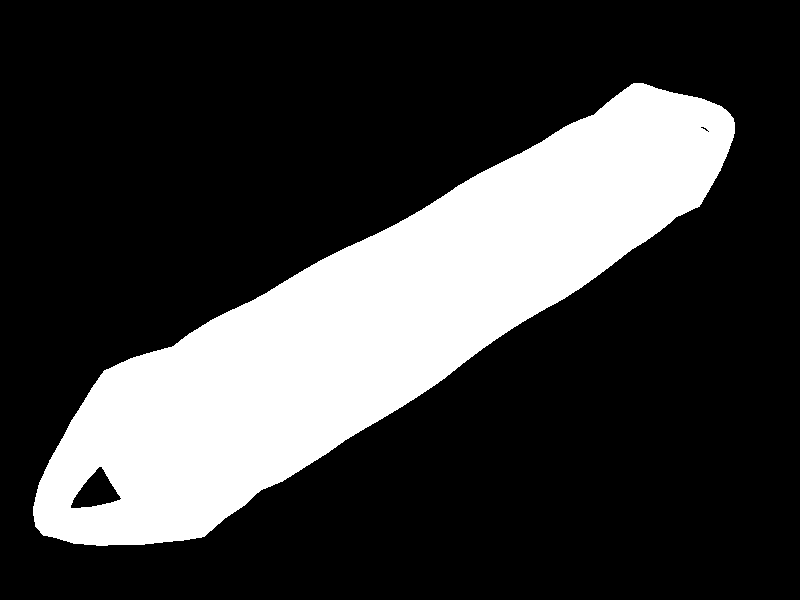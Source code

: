 // Case Render_export.pov: Exported from Wings 3D 1.2 

#include "rad_def.inc"

global_settings{
	 assumed_gamma 2.200000
	 max_trace_level 5
	 ambient_light rgb <0.000000, 0.000000, 0.000000>
}
background { rgb <0.000000, 0.000000, 0.000000> }
#declare camera_location = <-3.844029, 6.047847, 3.644670>;
camera{
	 perspective
	 location camera_location
	 right (1600 / 1200) * x
	 up y
	 angle 57.822402
	 sky <0.635715, 0.605294, -0.479046>
	 look_at <0.023245, -0.320169, 0.730470>
}
light_source {
	 <-3.954029, 6.047847, 4.638670>
	 color rgb <0.700000, 0.700000, 0.700000>
	 fade_distance 1.000000
	 fade_power 0.000000
	 media_interaction on
	 media_attenuation off
	 parallel
	 point_at <0.000000, 0.000000, 0.000000>
}
#declare wm_image3 = texture{
	 pigment{
		 color rgbf <1.000000, 1.000000, 1.000000, 0.000000>
	 }
	 finish {
		 ambient rgb <1.000000, 1.000000, 1.000000>
		 diffuse 0.700000
		 brilliance 1.000000
		 metallic 0.000000
		 specular 1.000000
		 roughness 0.010000
	 }
}
#declare wm_image2 = texture{
	 pigment{
		 color rgbf <1.000000, 1.000000, 1.000000, 0.000000>
	 }
	 finish {
		 ambient rgb <1.000000, 1.000000, 1.000000>
		 diffuse 0.700000
		 brilliance 1.000000
		 metallic 0.000000
		 specular 1.000000
		 roughness 0.010000
	 }
}
#declare wm_default = texture{
	 pigment{
		 color rgbf <1.000000, 1.000000, 1.000000, 0.000000>
	 }
	 finish {
		 ambient rgb <0.000000, 0.000000, 0.000000>
		 diffuse 0.700000
		 brilliance 1.000000
		 metallic 0.000000
		 specular 1.000000
		 roughness 0.010000
	 }
}
#declare wo_0_cylinder4 = mesh2{
	 vertex_vectors { 64, <-0.231509, -0.385960, 4.142861>, <-0.213886, -0.474555, 4.142861>, <-0.163702, -0.549662, 4.142861>, <-0.088595, -0.599847, 4.142861>, <0.000000, -0.617469, 4.142861>, <0.088595, -0.599847, 4.142861>, <0.163702, -0.549662, 4.142861>, <0.213886, -0.474555, 4.142861>, <0.231509, -0.385960, 4.142861>, <0.213886, -0.297366, 4.142861>, 
			<0.163702, -0.222259, 4.142861>, <0.088595, -0.172074, 4.142861>, <0.000000, -0.154452, 4.142861>, <-0.088595, -0.172074, 4.142861>, <-0.163702, -0.222259, 4.142861>, <-0.213886, -0.297366, 4.142861>, <-0.555229, -0.385960, 3.317603>, <-0.512965, -0.598437, 3.317603>, <-0.392606, -0.778567, 3.317603>, <-0.212477, -0.898925, 3.317603>, <-0.000000, -0.941189, 3.317603>, 
			<0.212477, -0.898925, 3.317603>, <0.392606, -0.778567, 3.317603>, <0.512965, -0.598437, 3.317603>, <0.555229, -0.385960, 3.317603>, <0.512965, -0.173483, 3.317603>, <0.392606, 0.006646, 3.317603>, <0.212477, 0.127004, 3.317603>, <0.000000, 0.169269, 3.317603>, <-0.212477, 0.127004, 3.317603>, <-0.392606, 0.006646, 3.317603>, <-0.512965, -0.173483, 3.317603>, 
			<-0.227018, -0.431117, 4.142861>, <-0.227018, -0.340804, 4.142861>, <-0.192456, -0.514556, 4.142861>, <-0.128595, -0.578417, 4.142861>, <-0.045157, -0.612978, 4.142861>, <0.045157, -0.612978, 4.142861>, <0.128595, -0.578417, 4.142861>, <0.192456, -0.514556, 4.142861>, <0.227018, -0.431117, 4.142861>, <0.227018, -0.340804, 4.142861>, <0.192456, -0.257365, 4.142861>, 
			<0.128595, -0.193504, 4.142861>, <0.045157, -0.158943, 4.142861>, <-0.045157, -0.158943, 4.142861>, <-0.128595, -0.193504, 4.142861>, <-0.192456, -0.257365, 4.142861>, <-0.544458, -0.494260, 3.317603>, <-0.544458, -0.277661, 3.317603>, <-0.461569, -0.694371, 3.317603>, <-0.308411, -0.847530, 3.317603>, <-0.108299, -0.930418, 3.317603>, <0.108299, -0.930418, 3.317603>, 
			<0.308411, -0.847530, 3.317603>, <0.461569, -0.694371, 3.317603>, <0.544458, -0.494260, 3.317603>, <0.544458, -0.277661, 3.317603>, <0.461569, -0.077550, 3.317603>, <0.308411, 0.075609, 3.317603>, <0.108299, 0.158498, 3.317603>, <-0.108299, 0.158498, 3.317603>, <-0.308411, 0.075609, 3.317603>, <-0.461569, -0.077550, 3.317603>}
	 //#local average_center = <0.000000, -0.385960, 3.730232>;
	 normal_vectors { 64, <0.833857, -0.000000, -0.551980>, <0.770384, 0.319103, -0.551980>, <0.589626, 0.589626, -0.551980>, <0.319103, 0.770384, -0.551980>, <-0.000000, 0.833857, -0.551980>, <-0.319103, 0.770384, -0.551980>, <-0.589626, 0.589626, -0.551980>, <-0.770384, 0.319103, -0.551980>, <-0.833857, 0.000000, -0.551980>, <-0.770384, -0.319103, -0.551980>, 
			<-0.589626, -0.589626, -0.551980>, <-0.319103, -0.770384, -0.551980>, <-0.000000, -0.833857, -0.551980>, <0.319103, -0.770384, -0.551980>, <0.589626, -0.589626, -0.551980>, <0.770384, -0.319103, -0.551980>, <0.989350, 0.000000, 0.145557>, <0.914040, 0.378608, 0.145557>, <0.699576, 0.699576, 0.145557>, <0.378608, 0.914040, 0.145557>, <-0.000000, 0.989350, 0.145557>, 
			<-0.378608, 0.914040, 0.145557>, <-0.699576, 0.699576, 0.145557>, <-0.914040, 0.378608, 0.145557>, <-0.989350, 0.000000, 0.145557>, <-0.914040, -0.378608, 0.145557>, <-0.699576, -0.699576, 0.145557>, <-0.378608, -0.914040, 0.145557>, <-0.000000, -0.989350, 0.145557>, <0.378608, -0.914040, 0.145557>, <0.699576, -0.699576, 0.145557>, <0.914040, -0.378608, 0.145557>, 
			<0.302107, 0.060093, -0.951378>, <0.302107, -0.060093, -0.951378>, <0.256114, 0.171130, -0.951378>, <0.171130, 0.256114, -0.951378>, <0.086897, 0.436863, -0.895321>, <-0.071241, 0.358153, -0.930941>, <-0.171130, 0.256114, -0.951378>, <-0.256114, 0.171130, -0.951378>, <-0.302107, 0.060093, -0.951378>, <-0.302107, -0.060093, -0.951378>, <-0.256114, -0.171130, -0.951378>, 
			<-0.171130, -0.256114, -0.951378>, <-0.086897, -0.436863, -0.895321>, <0.071241, -0.358153, -0.930941>, <0.171130, -0.256114, -0.951378>, <0.256114, -0.171130, -0.951378>, <0.708931, 0.141015, 0.691036>, <0.708931, -0.141015, 0.691036>, <0.601003, 0.401577, 0.691036>, <0.401577, 0.601003, 0.691036>, <0.160846, 0.808629, 0.565904>, <-0.180079, 0.905316, 0.384674>, 
			<-0.401577, 0.601003, 0.691036>, <-0.601003, 0.401577, 0.691036>, <-0.708931, 0.141015, 0.691036>, <-0.708931, -0.141015, 0.691036>, <-0.601003, -0.401577, 0.691036>, <-0.401577, -0.601003, 0.691036>, <-0.160846, -0.808629, 0.565904>, <0.180079, -0.905316, 0.384674>, <0.401577, -0.601003, 0.691036>, <0.601003, -0.401577, 0.691036>}
	 uv_vectors { 0}
	 texture_list { 1, texture{wm_default}}
	 face_indices { 124, <32, 33, 40>, 0, <32, 40, 39>, 0, <33, 47, 41>, 0, <33, 41, 40>, 0, <47, 46, 42>, 0, <47, 42, 41>, 0, <46, 45, 43>, 0, <46, 43, 42>, 0, <45, 44, 43>, 0, <37, 36, 35>, 0, 
			<35, 38, 37>, 0, <35, 34, 38>, 0, <34, 32, 39>, 0, <34, 39, 38>, 0, <52, 53, 54>, 0, <54, 51, 52>, 0, <54, 55, 51>, 0, <55, 50, 51>, 0, <55, 56, 50>, 0, <56, 48, 50>, 0, <56, 57, 48>, 0, 
			<57, 58, 49>, 0, <57, 49, 48>, 0, <58, 59, 63>, 0, <58, 63, 49>, 0, <59, 60, 62>, 0, <59, 62, 63>, 0, <60, 61, 62>, 0, <1, 32, 34>, 0, <2, 34, 35>, 0, <3, 35, 36>, 0, <4, 36, 37>, 0, 
			<5, 37, 38>, 0, <6, 38, 39>, 0, <7, 39, 40>, 0, <8, 40, 41>, 0, <9, 41, 42>, 0, <10, 42, 43>, 0, <11, 43, 44>, 0, <12, 44, 45>, 0, <13, 45, 46>, 0, <14, 46, 47>, 0, <15, 47, 33>, 0, 
			<0, 33, 32>, 0, <48, 49, 16>, 0, <49, 63, 31>, 0, <63, 62, 30>, 0, <62, 61, 29>, 0, <61, 60, 28>, 0, <60, 59, 27>, 0, <59, 58, 26>, 0, <58, 57, 25>, 0, <57, 56, 24>, 0, <56, 55, 23>, 0, 
			<55, 54, 22>, 0, <54, 53, 21>, 0, <53, 52, 20>, 0, <52, 51, 19>, 0, <51, 50, 18>, 0, <50, 48, 17>, 0, <1, 17, 48>, 0, <48, 32, 1>, 0, <0, 32, 48>, 0, <0, 48, 16>, 0, <2, 18, 50>, 0, 
			<50, 34, 2>, 0, <50, 17, 1>, 0, <50, 1, 34>, 0, <3, 19, 51>, 0, <51, 35, 3>, 0, <51, 18, 2>, 0, <51, 2, 35>, 0, <36, 52, 3>, 0, <52, 36, 4>, 0, <52, 4, 20>, 0, <52, 19, 3>, 0, 
			<5, 21, 53>, 0, <53, 37, 5>, 0, <4, 37, 53>, 0, <4, 53, 20>, 0, <6, 22, 54>, 0, <54, 38, 6>, 0, <54, 21, 5>, 0, <54, 5, 38>, 0, <7, 23, 55>, 0, <55, 39, 7>, 0, <55, 22, 6>, 0, 
			<55, 6, 39>, 0, <40, 56, 7>, 0, <56, 40, 8>, 0, <56, 8, 24>, 0, <56, 23, 7>, 0, <41, 9, 57>, 0, <9, 25, 57>, 0, <8, 41, 57>, 0, <8, 57, 24>, 0, <10, 26, 58>, 0, <58, 42, 10>, 0, 
			<58, 25, 9>, 0, <58, 9, 42>, 0, <11, 27, 59>, 0, <59, 43, 11>, 0, <59, 26, 10>, 0, <59, 10, 43>, 0, <44, 60, 11>, 0, <60, 44, 12>, 0, <60, 12, 28>, 0, <60, 27, 11>, 0, <45, 13, 61>, 0, 
			<13, 29, 61>, 0, <12, 45, 61>, 0, <12, 61, 28>, 0, <14, 30, 62>, 0, <62, 46, 14>, 0, <62, 29, 13>, 0, <62, 13, 46>, 0, <15, 31, 63>, 0, <63, 47, 15>, 0, <63, 30, 14>, 0, <63, 14, 47>, 0, 
			<49, 0, 16>, 0, <49, 31, 15>, 0, <49, 33, 0>, 0, <33, 49, 15>, 0}
	 normal_indices { 124, <32, 33, 40>, <32, 40, 39>, <33, 47, 41>, <33, 41, 40>, <47, 46, 42>, <47, 42, 41>, <46, 45, 43>, <46, 43, 42>, <45, 44, 43>, <37, 36, 35>, 
			<35, 38, 37>, <35, 34, 38>, <34, 32, 39>, <34, 39, 38>, <52, 53, 54>, <54, 51, 52>, <54, 55, 51>, <55, 50, 51>, <55, 56, 50>, <56, 48, 50>, <56, 57, 48>, 
			<57, 58, 49>, <57, 49, 48>, <58, 59, 63>, <58, 63, 49>, <59, 60, 62>, <59, 62, 63>, <60, 61, 62>, <1, 32, 34>, <2, 34, 35>, <3, 35, 36>, <4, 36, 37>, 
			<5, 37, 38>, <6, 38, 39>, <7, 39, 40>, <8, 40, 41>, <9, 41, 42>, <10, 42, 43>, <11, 43, 44>, <12, 44, 45>, <13, 45, 46>, <14, 46, 47>, <15, 47, 33>, 
			<0, 33, 32>, <48, 49, 16>, <49, 63, 31>, <63, 62, 30>, <62, 61, 29>, <61, 60, 28>, <60, 59, 27>, <59, 58, 26>, <58, 57, 25>, <57, 56, 24>, <56, 55, 23>, 
			<55, 54, 22>, <54, 53, 21>, <53, 52, 20>, <52, 51, 19>, <51, 50, 18>, <50, 48, 17>, <1, 17, 48>, <48, 32, 1>, <0, 32, 48>, <0, 48, 16>, <2, 18, 50>, 
			<50, 34, 2>, <50, 17, 1>, <50, 1, 34>, <3, 19, 51>, <51, 35, 3>, <51, 18, 2>, <51, 2, 35>, <36, 52, 3>, <52, 36, 4>, <52, 4, 20>, <52, 19, 3>, 
			<5, 21, 53>, <53, 37, 5>, <4, 37, 53>, <4, 53, 20>, <6, 22, 54>, <54, 38, 6>, <54, 21, 5>, <54, 5, 38>, <7, 23, 55>, <55, 39, 7>, <55, 22, 6>, 
			<55, 6, 39>, <40, 56, 7>, <56, 40, 8>, <56, 8, 24>, <56, 23, 7>, <41, 9, 57>, <9, 25, 57>, <8, 41, 57>, <8, 57, 24>, <10, 26, 58>, <58, 42, 10>, 
			<58, 25, 9>, <58, 9, 42>, <11, 27, 59>, <59, 43, 11>, <59, 26, 10>, <59, 10, 43>, <44, 60, 11>, <60, 44, 12>, <60, 12, 28>, <60, 27, 11>, <45, 13, 61>, 
			<13, 29, 61>, <12, 45, 61>, <12, 61, 28>, <14, 30, 62>, <62, 46, 14>, <62, 29, 13>, <62, 13, 46>, <15, 31, 63>, <63, 47, 15>, <63, 30, 14>, <63, 14, 47>, 
			<49, 0, 16>, <49, 31, 15>, <49, 33, 0>, <33, 49, 15>}
	 uv_indices { 124, <0, 0, 0>, <0, 0, 0>, <0, 0, 0>, <0, 0, 0>, <0, 0, 0>, <0, 0, 0>, <0, 0, 0>, <0, 0, 0>, <0, 0, 0>, <0, 0, 0>, 
			<0, 0, 0>, <0, 0, 0>, <0, 0, 0>, <0, 0, 0>, <0, 0, 0>, <0, 0, 0>, <0, 0, 0>, <0, 0, 0>, <0, 0, 0>, <0, 0, 0>, <0, 0, 0>, 
			<0, 0, 0>, <0, 0, 0>, <0, 0, 0>, <0, 0, 0>, <0, 0, 0>, <0, 0, 0>, <0, 0, 0>, <0, 0, 0>, <0, 0, 0>, <0, 0, 0>, <0, 0, 0>, 
			<0, 0, 0>, <0, 0, 0>, <0, 0, 0>, <0, 0, 0>, <0, 0, 0>, <0, 0, 0>, <0, 0, 0>, <0, 0, 0>, <0, 0, 0>, <0, 0, 0>, <0, 0, 0>, 
			<0, 0, 0>, <0, 0, 0>, <0, 0, 0>, <0, 0, 0>, <0, 0, 0>, <0, 0, 0>, <0, 0, 0>, <0, 0, 0>, <0, 0, 0>, <0, 0, 0>, <0, 0, 0>, 
			<0, 0, 0>, <0, 0, 0>, <0, 0, 0>, <0, 0, 0>, <0, 0, 0>, <0, 0, 0>, <0, 0, 0>, <0, 0, 0>, <0, 0, 0>, <0, 0, 0>, <0, 0, 0>, 
			<0, 0, 0>, <0, 0, 0>, <0, 0, 0>, <0, 0, 0>, <0, 0, 0>, <0, 0, 0>, <0, 0, 0>, <0, 0, 0>, <0, 0, 0>, <0, 0, 0>, <0, 0, 0>, 
			<0, 0, 0>, <0, 0, 0>, <0, 0, 0>, <0, 0, 0>, <0, 0, 0>, <0, 0, 0>, <0, 0, 0>, <0, 0, 0>, <0, 0, 0>, <0, 0, 0>, <0, 0, 0>, 
			<0, 0, 0>, <0, 0, 0>, <0, 0, 0>, <0, 0, 0>, <0, 0, 0>, <0, 0, 0>, <0, 0, 0>, <0, 0, 0>, <0, 0, 0>, <0, 0, 0>, <0, 0, 0>, 
			<0, 0, 0>, <0, 0, 0>, <0, 0, 0>, <0, 0, 0>, <0, 0, 0>, <0, 0, 0>, <0, 0, 0>, <0, 0, 0>, <0, 0, 0>, <0, 0, 0>, <0, 0, 0>, 
			<0, 0, 0>, <0, 0, 0>, <0, 0, 0>, <0, 0, 0>, <0, 0, 0>, <0, 0, 0>, <0, 0, 0>, <0, 0, 0>, <0, 0, 0>, <0, 0, 0>, <0, 0, 0>, 
			<0, 0, 0>, <0, 0, 0>, <0, 0, 0>, <0, 0, 0>}
}
object{ wo_0_cylinder4
	 interior {
		 ior 1.000000
	 }
}
#declare wo_1_cylinder7 = mesh2{
	 vertex_vectors { 926, <0.270730, 0.489610, -0.000000>, <0.474102, 0.265947, -0.000000>, <0.974000, -0.393973, -0.000000>, <-0.000000, 0.556763, -0.000000>, <0.604407, 0.040508, -0.000000>, <0.732322, -0.104319, -0.000000>, <0.913309, -0.249146, -0.000000>, <-0.270730, 0.489610, -0.000000>, <-0.474102, 0.265947, -0.000000>, <-0.974000, -0.393973, -0.000000>, 
			<-0.604407, 0.040508, -0.000000>, <-0.732322, -0.104319, -0.000000>, <-0.913309, -0.249146, -0.000000>, <0.270730, -1.277557, -0.000000>, <0.474102, -1.053894, -0.000000>, <0.000000, -1.344709, -0.000000>, <0.604407, -0.828454, -0.000000>, <0.732322, -0.683627, -0.000000>, <0.913309, -0.538800, -0.000000>, <-0.270730, -1.277557, -0.000000>, <-0.474102, -1.053894, -0.000000>, 
			<-0.604407, -0.828454, -0.000000>, <-0.732322, -0.683627, -0.000000>, <-0.913309, -0.538800, -0.000000>, <0.000000, 0.554027, 0.601100>, <0.233437, 0.471355, 0.601100>, <0.430901, 0.295711, 0.601100>, <0.974000, -0.393973, 0.601100>, <0.266467, 0.489610, 0.277693>, <0.474102, 0.265947, 0.277693>, <0.974000, -0.393973, 0.277693>, <0.974000, -0.393973, 0.869236>, 
			<0.494075, 0.132114, 0.869236>, <0.353831, 0.319849, 0.869236>, <0.173668, 0.443664, 0.869236>, <0.000000, 0.523691, 0.869236>, <0.974000, -0.393973, 1.164280>, <0.401276, 0.175303, 1.164280>, <0.229575, 0.323541, 1.164280>, <0.120190, 0.404141, 1.164280>, <0.000000, 0.482510, 1.164280>, <0.974000, -0.393973, 1.437221>, <0.314768, 0.185226, 1.437221>, 
			<0.199690, 0.307223, 1.437221>, <0.104462, 0.375088, 1.437221>, <0.000000, 0.432683, 1.437221>, <0.974000, -0.393973, 1.684492>, <0.281738, 0.187628, 1.684492>, <0.185534, 0.276758, 1.684492>, <0.093452, 0.349735, 1.684492>, <0.000000, 0.398555, 1.684492>, <0.974000, -0.393973, 1.874775>, <0.292748, 0.179171, 1.874775>, <0.179243, 0.286501, 1.874775>, 
			<0.095025, 0.347631, 1.874775>, <0.000000, 0.394133, 1.874775>, <0.974000, -0.393973, 2.111695>, <0.330497, 0.176282, 2.111695>, <0.196544, 0.291993, 2.111695>, <0.112326, 0.357175, 2.111695>, <0.000000, 0.419411, 2.111695>, <0.968156, -0.393973, 2.332341>, <0.405238, 0.153583, 2.332341>, <0.241642, 0.307957, 2.332341>, <0.127123, 0.380438, 2.332341>, 
			<0.000000, 0.445955, 2.332341>, <0.948676, -0.393973, 2.575952>, <0.548994, 0.117080, 2.575952>, <0.293925, 0.279443, 2.575952>, <0.136075, 0.383441, 2.575952>, <0.000000, 0.457714, 2.575952>, <0.921404, -0.393973, 2.830764>, <0.694273, 0.049102, 2.830764>, <0.377503, 0.276708, 2.830764>, <0.167344, 0.401841, 2.830764>, <0.000000, 0.477872, 2.830764>, 
			<0.882444, -0.393973, 3.037864>, <0.777567, -0.058404, 3.037864>, <0.446956, 0.291712, 3.037864>, <0.209165, 0.406441, 3.037864>, <0.000000, 0.482912, 3.037864>, <0.839588, -0.393973, 3.233474>, <0.786538, 0.009807, 3.233474>, <0.525999, 0.313901, 3.233474>, <0.279376, 0.386507, 3.233474>, <0.000000, 0.461073, 3.233474>, <0.839588, -0.393973, 3.432043>, 
			<0.710114, 0.183492, 3.435851>, <0.359852, 0.340507, 3.432043>, <0.000000, 0.363133, 3.400410>, <0.387060, 0.016274, 3.491905>, <0.234558, 0.031210, 3.449355>, <0.074308, 0.025901, 3.439074>, <0.475918, 0.009405, 3.572709>, <0.802436, -0.393973, 3.713225>, <0.486604, -0.014462, 3.700515>, <0.745492, -0.393973, 3.882893>, <0.469265, -0.037594, 3.826371>, 
			<0.677043, -0.393973, 4.033254>, <0.431270, -0.081216, 3.959591>, <0.614783, -0.393973, 4.184449>, <0.384917, -0.130665, 4.093139>, <0.529218, -0.393973, 4.340876>, <0.326218, -0.167273, 4.221564>, <0.427913, -0.393973, 4.520051>, <0.235419, -0.201764, 4.384440>, <0.285488, -0.393973, 4.698218>, <0.134337, -0.227266, 4.517670>, <0.124398, -0.393973, 4.846082>, 
			<0.045815, -0.233104, 4.596243>, <0.608700, 0.302276, 3.516232>, <0.661638, 0.212029, 3.701935>, <0.770290, 0.136872, 3.707649>, <0.626757, 0.126283, 3.859300>, <0.718540, 0.061803, 3.873560>, <0.584742, 0.040113, 3.997863>, <0.654041, -0.003923, 4.022906>, <0.531162, -0.033205, 4.148335>, <0.594306, -0.067733, 4.173004>, <0.450110, -0.096901, 4.291538>, 
			<0.512454, -0.137688, 4.327787>, <0.350581, -0.150412, 4.462638>, <0.413283, -0.198240, 4.506551>, <0.223817, -0.195143, 4.620888>, <0.275797, -0.251402, 4.682946>, <0.092288, -0.234397, 4.717204>, <0.121187, -0.304050, 4.812078>, <-0.000000, 0.556763, 0.277693>, <0.540620, 0.101146, 0.601100>, <0.605619, 0.057581, 0.277693>, <0.735818, -0.043248, 0.869236>, 
			<0.946248, -0.218611, 0.869236>, <0.732134, -0.014456, 1.164280>, <0.944326, -0.204214, 1.164280>, <0.740506, -0.007840, 1.437221>, <0.936209, -0.200907, 1.437221>, <0.743645, -0.006239, 1.684492>, <0.923991, -0.200106, 1.684492>, <0.750985, -0.011877, 1.874775>, <0.912239, -0.202925, 1.874775>, <0.768289, -0.013803, 2.111695>, <0.899908, -0.203888, 2.111695>, 
			<0.798871, -0.028936, 2.332341>, <0.912039, -0.211454, 2.332341>, <0.830034, -0.053271, 2.575952>, <0.909647, -0.223622, 2.575952>, <0.847035, -0.098590, 2.830764>, <0.897236, -0.246282, 2.830764>, <0.736971, -0.063894, 0.601100>, <0.926789, -0.228933, 0.601100>, <0.728412, -0.092937, 0.277693>, <0.914660, -0.243455, 0.277693>, <0.859882, -0.226189, 3.037864>, 
			<-0.233437, 0.471355, 0.601100>, <-0.430901, 0.295711, 0.601100>, <-0.974000, -0.393973, 0.601100>, <-0.266467, 0.489610, 0.277693>, <-0.474102, 0.265947, 0.277693>, <-0.974000, -0.393973, 0.277693>, <-0.974000, -0.393973, 0.869236>, <-0.494075, 0.132114, 0.869236>, <-0.353831, 0.319849, 0.869236>, <-0.173668, 0.443664, 0.869236>, <-0.974000, -0.393973, 1.164280>, 
			<-0.401276, 0.175303, 1.164280>, <-0.229575, 0.323541, 1.164280>, <-0.120190, 0.404141, 1.164280>, <-0.974000, -0.393973, 1.437221>, <-0.314768, 0.185226, 1.437221>, <-0.199690, 0.307223, 1.437221>, <-0.104462, 0.375088, 1.437221>, <-0.974000, -0.393973, 1.684492>, <-0.281738, 0.187628, 1.684492>, <-0.185534, 0.276758, 1.684492>, <-0.093452, 0.349735, 1.684492>, 
			<-0.974000, -0.393973, 1.874775>, <-0.292748, 0.179171, 1.874775>, <-0.179243, 0.286501, 1.874775>, <-0.095025, 0.347631, 1.874775>, <-0.974000, -0.393973, 2.111695>, <-0.330497, 0.176282, 2.111695>, <-0.196544, 0.291993, 2.111695>, <-0.112326, 0.357175, 2.111695>, <-0.968156, -0.393973, 2.332341>, <-0.405238, 0.153583, 2.332341>, <-0.241642, 0.307957, 2.332341>, 
			<-0.127123, 0.380438, 2.332341>, <-0.948676, -0.393973, 2.575952>, <-0.548994, 0.117080, 2.575952>, <-0.293925, 0.279443, 2.575952>, <-0.136075, 0.383441, 2.575952>, <-0.921404, -0.393973, 2.830764>, <-0.694273, 0.049102, 2.830764>, <-0.377503, 0.276708, 2.830764>, <-0.167344, 0.401841, 2.830764>, <-0.882444, -0.393973, 3.037864>, <-0.777567, -0.058404, 3.037864>, 
			<-0.446956, 0.291712, 3.037864>, <-0.209165, 0.406441, 3.037864>, <-0.839588, -0.393973, 3.233474>, <-0.786538, 0.009807, 3.233474>, <-0.525999, 0.313901, 3.233474>, <-0.279376, 0.386507, 3.233474>, <-0.839588, -0.393973, 3.432043>, <-0.710114, 0.183492, 3.435851>, <-0.359852, 0.340507, 3.432043>, <-0.387060, 0.016274, 3.491905>, <-0.234558, 0.031210, 3.449355>, 
			<-0.074308, 0.025901, 3.439074>, <-0.475918, 0.009405, 3.572709>, <-0.802436, -0.393973, 3.713225>, <-0.486604, -0.014462, 3.700515>, <-0.745492, -0.393973, 3.882893>, <-0.469265, -0.037594, 3.826371>, <-0.677043, -0.393973, 4.033254>, <-0.431270, -0.081216, 3.959591>, <-0.614783, -0.393973, 4.184449>, <-0.384917, -0.130665, 4.093139>, <-0.529218, -0.393973, 4.340876>, 
			<-0.326218, -0.167273, 4.221564>, <-0.427913, -0.393973, 4.520051>, <-0.235419, -0.201764, 4.384440>, <-0.285488, -0.393973, 4.698218>, <-0.134337, -0.227266, 4.517670>, <-0.124398, -0.393973, 4.846082>, <-0.045815, -0.233104, 4.596243>, <-0.608700, 0.302276, 3.516232>, <-0.661638, 0.212029, 3.701935>, <-0.770290, 0.136872, 3.707649>, <-0.626757, 0.126283, 3.859300>, 
			<-0.718540, 0.061803, 3.873560>, <-0.584742, 0.040113, 3.997863>, <-0.654041, -0.003923, 4.022906>, <-0.531162, -0.033205, 4.148335>, <-0.594306, -0.067733, 4.173004>, <-0.450110, -0.096901, 4.291538>, <-0.512454, -0.137688, 4.327787>, <-0.350581, -0.150412, 4.462638>, <-0.413283, -0.198240, 4.506551>, <-0.223817, -0.195143, 4.620888>, <-0.275797, -0.251402, 4.682946>, 
			<-0.092288, -0.234397, 4.717204>, <-0.121187, -0.304050, 4.812078>, <-0.540620, 0.101146, 0.601100>, <-0.605619, 0.057581, 0.277693>, <-0.735818, -0.043248, 0.869236>, <-0.946248, -0.218611, 0.869236>, <-0.732134, -0.014456, 1.164280>, <-0.944326, -0.204214, 1.164280>, <-0.740506, -0.007840, 1.437221>, <-0.936209, -0.200907, 1.437221>, <-0.743645, -0.006239, 1.684492>, 
			<-0.923991, -0.200106, 1.684492>, <-0.750985, -0.011877, 1.874775>, <-0.912239, -0.202925, 1.874775>, <-0.768289, -0.013803, 2.111695>, <-0.899908, -0.203888, 2.111695>, <-0.798871, -0.028936, 2.332341>, <-0.912039, -0.211454, 2.332341>, <-0.830034, -0.053271, 2.575952>, <-0.909647, -0.223622, 2.575952>, <-0.847035, -0.098590, 2.830764>, <-0.897236, -0.246282, 2.830764>, 
			<-0.736971, -0.063894, 0.601100>, <-0.926789, -0.228933, 0.601100>, <-0.728412, -0.092937, 0.277693>, <-0.914660, -0.243455, 0.277693>, <-0.859882, -0.226189, 3.037864>, <0.000000, -1.341973, 0.601100>, <0.233437, -1.259301, 0.601100>, <0.430901, -1.083658, 0.601100>, <0.266467, -1.277557, 0.277693>, <0.474102, -1.053894, 0.277693>, <0.494075, -0.920061, 0.869236>, 
			<0.353831, -1.107796, 0.869236>, <0.173668, -1.231610, 0.869236>, <0.000000, -1.311637, 0.869236>, <0.401276, -0.963250, 1.164280>, <0.229575, -1.111487, 1.164280>, <0.120190, -1.192088, 1.164280>, <0.000000, -1.270456, 1.164280>, <0.314768, -0.973173, 1.437221>, <0.199690, -1.095169, 1.437221>, <0.104462, -1.163035, 1.437221>, <0.000000, -1.220629, 1.437221>, 
			<0.281738, -0.975574, 1.684492>, <0.185534, -1.064705, 1.684492>, <0.093452, -1.137681, 1.684492>, <0.000000, -1.186501, 1.684492>, <0.292748, -0.967118, 1.874775>, <0.179243, -1.074447, 1.874775>, <0.095025, -1.135578, 1.874775>, <0.000000, -1.182080, 1.874775>, <0.330497, -0.964228, 2.111695>, <0.196544, -1.079940, 2.111695>, <0.112326, -1.145122, 2.111695>, 
			<0.000000, -1.207357, 2.111695>, <0.405238, -0.941530, 2.332341>, <0.241642, -1.095903, 2.332341>, <0.127123, -1.168385, 2.332341>, <0.000000, -1.233901, 2.332341>, <0.548994, -0.905026, 2.575952>, <0.293925, -1.067390, 2.575952>, <0.136075, -1.171387, 2.575952>, <0.000000, -1.245660, 2.575952>, <0.694273, -0.837048, 2.830764>, <0.377503, -1.064655, 2.830764>, 
			<0.167344, -1.189787, 2.830764>, <0.000000, -1.265818, 2.830764>, <0.777567, -0.729543, 3.037864>, <0.446956, -1.079658, 3.037864>, <0.209165, -1.194388, 3.037864>, <0.000000, -1.270858, 3.037864>, <0.786538, -0.797753, 3.233474>, <0.525999, -1.101847, 3.233474>, <0.279376, -1.174454, 3.233474>, <0.000000, -1.249020, 3.233474>, <0.710114, -0.971438, 3.435851>, 
			<0.359852, -1.128453, 3.432043>, <0.000000, -1.151079, 3.400410>, <0.387060, -0.804220, 3.491905>, <0.234558, -0.819157, 3.449355>, <0.074308, -0.813847, 3.439074>, <0.475918, -0.797351, 3.572709>, <0.486604, -0.773484, 3.700515>, <0.469265, -0.750352, 3.826371>, <0.431270, -0.706731, 3.959591>, <0.384917, -0.657282, 4.093139>, <0.326218, -0.620674, 4.221564>, 
			<0.235419, -0.586182, 4.384440>, <0.134337, -0.560680, 4.517670>, <0.045815, -0.554843, 4.596243>, <0.608700, -1.090222, 3.516232>, <0.661638, -0.999976, 3.701935>, <0.770290, -0.924819, 3.707649>, <0.626757, -0.914229, 3.859300>, <0.718540, -0.849749, 3.873560>, <0.584742, -0.828059, 3.997863>, <0.654041, -0.784023, 4.022906>, <0.531162, -0.754741, 4.148335>, 
			<0.594306, -0.720214, 4.173004>, <0.450110, -0.691045, 4.291538>, <0.512454, -0.650258, 4.327787>, <0.350581, -0.637535, 4.462638>, <0.413283, -0.589707, 4.506551>, <0.223817, -0.592803, 4.620888>, <0.275797, -0.536544, 4.682946>, <0.092288, -0.553550, 4.717204>, <0.121187, -0.483897, 4.812078>, <0.000000, -1.344709, 0.277693>, <0.540620, -0.889093, 0.601100>, 
			<0.605619, -0.845528, 0.277693>, <0.735818, -0.744698, 0.869236>, <0.946248, -0.569336, 0.869236>, <0.732134, -0.773491, 1.164280>, <0.944326, -0.583732, 1.164280>, <0.740506, -0.780106, 1.437221>, <0.936209, -0.587040, 1.437221>, <0.743645, -0.781707, 1.684492>, <0.923991, -0.587840, 1.684492>, <0.750985, -0.776070, 1.874775>, <0.912239, -0.585021, 1.874775>, 
			<0.768289, -0.774143, 2.111695>, <0.899908, -0.584058, 2.111695>, <0.798871, -0.759011, 2.332341>, <0.912039, -0.576492, 2.332341>, <0.830034, -0.734675, 2.575952>, <0.909647, -0.564324, 2.575952>, <0.847035, -0.689356, 2.830764>, <0.897236, -0.541665, 2.830764>, <0.736971, -0.724053, 0.601100>, <0.926789, -0.559013, 0.601100>, <0.728412, -0.695010, 0.277693>, 
			<0.914660, -0.544491, 0.277693>, <0.859882, -0.561758, 3.037864>, <-0.233437, -1.259301, 0.601100>, <-0.430901, -1.083658, 0.601100>, <-0.266467, -1.277557, 0.277693>, <-0.474102, -1.053894, 0.277693>, <-0.494075, -0.920061, 0.869236>, <-0.353831, -1.107796, 0.869236>, <-0.173668, -1.231610, 0.869236>, <-0.401276, -0.963250, 1.164280>, <-0.229575, -1.111487, 1.164280>, 
			<-0.120190, -1.192088, 1.164280>, <-0.314768, -0.973173, 1.437221>, <-0.199690, -1.095169, 1.437221>, <-0.104462, -1.163035, 1.437221>, <-0.281738, -0.975574, 1.684492>, <-0.185534, -1.064705, 1.684492>, <-0.093452, -1.137681, 1.684492>, <-0.292748, -0.967118, 1.874775>, <-0.179243, -1.074447, 1.874775>, <-0.095025, -1.135578, 1.874775>, <-0.330497, -0.964228, 2.111695>, 
			<-0.196544, -1.079940, 2.111695>, <-0.112326, -1.145122, 2.111695>, <-0.405238, -0.941530, 2.332341>, <-0.241642, -1.095903, 2.332341>, <-0.127123, -1.168385, 2.332341>, <-0.548994, -0.905026, 2.575952>, <-0.293925, -1.067390, 2.575952>, <-0.136075, -1.171387, 2.575952>, <-0.694273, -0.837048, 2.830764>, <-0.377503, -1.064655, 2.830764>, <-0.167344, -1.189787, 2.830764>, 
			<-0.777567, -0.729543, 3.037864>, <-0.446956, -1.079658, 3.037864>, <-0.209165, -1.194388, 3.037864>, <-0.786538, -0.797753, 3.233474>, <-0.525999, -1.101847, 3.233474>, <-0.279376, -1.174454, 3.233474>, <-0.710114, -0.971438, 3.435851>, <-0.359852, -1.128453, 3.432043>, <-0.387060, -0.804220, 3.491905>, <-0.234558, -0.819157, 3.449355>, <-0.074308, -0.813847, 3.439074>, 
			<-0.475918, -0.797351, 3.572709>, <-0.486604, -0.773484, 3.700515>, <-0.469265, -0.750352, 3.826371>, <-0.431270, -0.706731, 3.959591>, <-0.384917, -0.657282, 4.093139>, <-0.326218, -0.620674, 4.221564>, <-0.235419, -0.586182, 4.384440>, <-0.134337, -0.560680, 4.517670>, <-0.045815, -0.554843, 4.596243>, <-0.608700, -1.090222, 3.516232>, <-0.661638, -0.999976, 3.701935>, 
			<-0.770290, -0.924819, 3.707649>, <-0.626757, -0.914229, 3.859300>, <-0.718540, -0.849749, 3.873560>, <-0.584742, -0.828059, 3.997863>, <-0.654041, -0.784023, 4.022906>, <-0.531162, -0.754741, 4.148335>, <-0.594306, -0.720214, 4.173004>, <-0.450110, -0.691045, 4.291538>, <-0.512454, -0.650258, 4.327787>, <-0.350581, -0.637535, 4.462638>, <-0.413283, -0.589707, 4.506551>, 
			<-0.223817, -0.592803, 4.620888>, <-0.275797, -0.536544, 4.682946>, <-0.092288, -0.553550, 4.717204>, <-0.121187, -0.483897, 4.812078>, <-0.540620, -0.889093, 0.601100>, <-0.605619, -0.845528, 0.277693>, <-0.735818, -0.744698, 0.869236>, <-0.946248, -0.569336, 0.869236>, <-0.732134, -0.773491, 1.164280>, <-0.944326, -0.583732, 1.164280>, <-0.740506, -0.780106, 1.437221>, 
			<-0.936209, -0.587040, 1.437221>, <-0.743645, -0.781707, 1.684492>, <-0.923991, -0.587840, 1.684492>, <-0.750985, -0.776070, 1.874775>, <-0.912239, -0.585021, 1.874775>, <-0.768289, -0.774143, 2.111695>, <-0.899908, -0.584058, 2.111695>, <-0.798871, -0.759011, 2.332341>, <-0.912039, -0.576492, 2.332341>, <-0.830034, -0.734675, 2.575952>, <-0.909647, -0.564324, 2.575952>, 
			<-0.847035, -0.689356, 2.830764>, <-0.897236, -0.541665, 2.830764>, <-0.736971, -0.724053, 0.601100>, <-0.926789, -0.559013, 0.601100>, <-0.728412, -0.695010, 0.277693>, <-0.914660, -0.544491, 0.277693>, <-0.859882, -0.561758, 3.037864>, <0.000000, -0.233104, 4.604591>, <0.000000, -0.554843, 4.604591>, <0.000000, -0.553550, 4.742249>, <0.000000, -0.483897, 4.837123>, 
			<0.000000, -0.393973, 4.871127>, <0.000000, -0.304050, 4.837123>, <0.000000, -0.234397, 4.742249>, <-0.000000, 0.554027, -0.601100>, <0.233437, 0.471355, -0.601100>, <0.430901, 0.295711, -0.601100>, <0.974000, -0.393973, -0.601100>, <0.266467, 0.489610, -0.277693>, <0.474102, 0.265947, -0.277693>, <0.974000, -0.393973, -0.277693>, <0.974000, -0.393973, -0.869236>, 
			<0.494075, 0.132114, -0.869236>, <0.353831, 0.319849, -0.869236>, <0.173668, 0.443664, -0.869236>, <-0.000000, 0.523691, -0.869236>, <0.974000, -0.393973, -1.164280>, <0.401276, 0.175303, -1.164280>, <0.229575, 0.323541, -1.164280>, <0.120190, 0.404141, -1.164280>, <-0.000000, 0.482510, -1.164280>, <0.974000, -0.393973, -1.437221>, <0.314768, 0.185226, -1.437221>, 
			<0.199690, 0.307223, -1.437221>, <0.104462, 0.375088, -1.437221>, <-0.000000, 0.432683, -1.437221>, <0.974000, -0.393973, -1.684492>, <0.281738, 0.187628, -1.684492>, <0.185534, 0.276758, -1.684492>, <0.093452, 0.349735, -1.684492>, <-0.000000, 0.398555, -1.684492>, <0.974000, -0.393973, -1.874775>, <0.292748, 0.179171, -1.874775>, <0.179243, 0.286501, -1.874775>, 
			<0.095025, 0.347631, -1.874775>, <-0.000000, 0.394133, -1.874775>, <0.974000, -0.393973, -2.111695>, <0.330497, 0.176282, -2.111695>, <0.196544, 0.291993, -2.111695>, <0.112326, 0.357175, -2.111695>, <-0.000000, 0.419411, -2.111695>, <0.968156, -0.393973, -2.332341>, <0.405238, 0.153583, -2.332341>, <0.241642, 0.307957, -2.332341>, <0.127123, 0.380438, -2.332341>, 
			<-0.000000, 0.445955, -2.332341>, <0.948676, -0.393973, -2.575952>, <0.548994, 0.117080, -2.575952>, <0.293925, 0.279443, -2.575952>, <0.136075, 0.383441, -2.575952>, <-0.000000, 0.457714, -2.575952>, <0.921404, -0.393973, -2.830764>, <0.694273, 0.049102, -2.830764>, <0.377503, 0.276708, -2.830764>, <0.167344, 0.401841, -2.830764>, <-0.000000, 0.477872, -2.830764>, 
			<0.882444, -0.393973, -3.037864>, <0.777567, -0.058404, -3.037864>, <0.446956, 0.291712, -3.037864>, <0.209165, 0.406441, -3.037864>, <-0.000000, 0.482912, -3.037864>, <0.839588, -0.393973, -3.233474>, <0.786538, 0.009807, -3.233474>, <0.525999, 0.313901, -3.233474>, <0.279376, 0.386507, -3.233474>, <-0.000000, 0.461073, -3.233474>, <0.839588, -0.393973, -3.432043>, 
			<0.710114, 0.183492, -3.435851>, <0.359852, 0.340507, -3.432043>, <-0.000000, 0.363133, -3.400410>, <0.387060, 0.016274, -3.491905>, <0.234558, 0.031210, -3.449355>, <0.074308, 0.025901, -3.439074>, <0.475918, 0.009405, -3.572709>, <0.802436, -0.393973, -3.713225>, <0.486604, -0.014462, -3.700515>, <0.745492, -0.393973, -3.882893>, <0.469265, -0.037594, -3.826371>, 
			<0.677043, -0.393973, -4.033254>, <0.431270, -0.081216, -3.959591>, <0.614783, -0.393973, -4.184449>, <0.384917, -0.130665, -4.093139>, <0.529218, -0.393973, -4.340876>, <0.326218, -0.167273, -4.221564>, <0.427913, -0.393973, -4.520051>, <0.235419, -0.201764, -4.384440>, <0.285488, -0.393973, -4.698218>, <0.134337, -0.227266, -4.517670>, <0.124398, -0.393973, -4.846082>, 
			<0.045815, -0.233104, -4.596243>, <0.608700, 0.302276, -3.516232>, <0.661638, 0.212029, -3.701935>, <0.770290, 0.136872, -3.707649>, <0.626757, 0.126283, -3.859300>, <0.718540, 0.061803, -3.873560>, <0.584742, 0.040113, -3.997863>, <0.654041, -0.003923, -4.022906>, <0.531162, -0.033205, -4.148335>, <0.594306, -0.067733, -4.173004>, <0.450110, -0.096901, -4.291538>, 
			<0.512454, -0.137688, -4.327787>, <0.350581, -0.150412, -4.462638>, <0.413283, -0.198240, -4.506551>, <0.223817, -0.195143, -4.620888>, <0.275797, -0.251402, -4.682946>, <0.092288, -0.234397, -4.717204>, <0.121187, -0.304050, -4.812078>, <-0.000000, 0.556763, -0.277693>, <0.540620, 0.101146, -0.601100>, <0.605619, 0.057581, -0.277693>, <0.735818, -0.043248, -0.869236>, 
			<0.946248, -0.218611, -0.869236>, <0.732134, -0.014456, -1.164280>, <0.944326, -0.204214, -1.164280>, <0.740506, -0.007840, -1.437221>, <0.936209, -0.200907, -1.437221>, <0.743645, -0.006239, -1.684492>, <0.923991, -0.200106, -1.684492>, <0.750985, -0.011877, -1.874775>, <0.912239, -0.202925, -1.874775>, <0.768289, -0.013803, -2.111695>, <0.899908, -0.203888, -2.111695>, 
			<0.798871, -0.028936, -2.332341>, <0.912039, -0.211454, -2.332341>, <0.830034, -0.053271, -2.575952>, <0.909647, -0.223622, -2.575952>, <0.847035, -0.098590, -2.830764>, <0.897236, -0.246282, -2.830764>, <0.736971, -0.063894, -0.601100>, <0.926789, -0.228933, -0.601100>, <0.728412, -0.092937, -0.277693>, <0.914660, -0.243455, -0.277693>, <0.859882, -0.226189, -3.037864>, 
			<-0.233437, 0.471355, -0.601100>, <-0.430901, 0.295711, -0.601100>, <-0.974000, -0.393973, -0.601100>, <-0.266467, 0.489610, -0.277693>, <-0.474102, 0.265947, -0.277693>, <-0.974000, -0.393973, -0.277693>, <-0.974000, -0.393973, -0.869236>, <-0.494075, 0.132114, -0.869236>, <-0.353831, 0.319849, -0.869236>, <-0.173668, 0.443664, -0.869236>, <-0.974000, -0.393973, -1.164280>, 
			<-0.401276, 0.175303, -1.164280>, <-0.229575, 0.323541, -1.164280>, <-0.120190, 0.404141, -1.164280>, <-0.974000, -0.393973, -1.437221>, <-0.314768, 0.185226, -1.437221>, <-0.199690, 0.307223, -1.437221>, <-0.104462, 0.375088, -1.437221>, <-0.974000, -0.393973, -1.684492>, <-0.281738, 0.187628, -1.684492>, <-0.185534, 0.276758, -1.684492>, <-0.093452, 0.349735, -1.684492>, 
			<-0.974000, -0.393973, -1.874775>, <-0.292748, 0.179171, -1.874775>, <-0.179243, 0.286501, -1.874775>, <-0.095025, 0.347631, -1.874775>, <-0.974000, -0.393973, -2.111695>, <-0.330497, 0.176282, -2.111695>, <-0.196544, 0.291993, -2.111695>, <-0.112326, 0.357175, -2.111695>, <-0.968156, -0.393973, -2.332341>, <-0.405238, 0.153583, -2.332341>, <-0.241642, 0.307957, -2.332341>, 
			<-0.127123, 0.380438, -2.332341>, <-0.948676, -0.393973, -2.575952>, <-0.548994, 0.117080, -2.575952>, <-0.293925, 0.279443, -2.575952>, <-0.136075, 0.383441, -2.575952>, <-0.921404, -0.393973, -2.830764>, <-0.694273, 0.049102, -2.830764>, <-0.377503, 0.276708, -2.830764>, <-0.167344, 0.401841, -2.830764>, <-0.882444, -0.393973, -3.037864>, <-0.777567, -0.058404, -3.037864>, 
			<-0.446956, 0.291712, -3.037864>, <-0.209165, 0.406441, -3.037864>, <-0.839588, -0.393973, -3.233474>, <-0.786538, 0.009807, -3.233474>, <-0.525999, 0.313901, -3.233474>, <-0.279376, 0.386507, -3.233474>, <-0.839588, -0.393973, -3.432043>, <-0.710114, 0.183492, -3.435851>, <-0.359852, 0.340507, -3.432043>, <-0.387060, 0.016274, -3.491905>, <-0.234558, 0.031210, -3.449355>, 
			<-0.074308, 0.025901, -3.439074>, <-0.475918, 0.009405, -3.572709>, <-0.802436, -0.393973, -3.713225>, <-0.486604, -0.014462, -3.700515>, <-0.745492, -0.393973, -3.882893>, <-0.469265, -0.037594, -3.826371>, <-0.677043, -0.393973, -4.033254>, <-0.431270, -0.081216, -3.959591>, <-0.614783, -0.393973, -4.184449>, <-0.384917, -0.130665, -4.093139>, <-0.529218, -0.393973, -4.340876>, 
			<-0.326218, -0.167273, -4.221564>, <-0.427913, -0.393973, -4.520051>, <-0.235419, -0.201764, -4.384440>, <-0.285488, -0.393973, -4.698218>, <-0.134337, -0.227266, -4.517670>, <-0.124398, -0.393973, -4.846082>, <-0.045815, -0.233104, -4.596243>, <-0.608700, 0.302276, -3.516232>, <-0.661638, 0.212029, -3.701935>, <-0.770290, 0.136872, -3.707649>, <-0.626757, 0.126283, -3.859300>, 
			<-0.718540, 0.061803, -3.873560>, <-0.584742, 0.040113, -3.997863>, <-0.654041, -0.003923, -4.022906>, <-0.531162, -0.033205, -4.148335>, <-0.594306, -0.067733, -4.173004>, <-0.450110, -0.096901, -4.291538>, <-0.512454, -0.137688, -4.327787>, <-0.350581, -0.150412, -4.462638>, <-0.413283, -0.198240, -4.506551>, <-0.223817, -0.195143, -4.620888>, <-0.275797, -0.251402, -4.682946>, 
			<-0.092288, -0.234397, -4.717204>, <-0.121187, -0.304050, -4.812078>, <-0.540620, 0.101146, -0.601100>, <-0.605619, 0.057581, -0.277693>, <-0.735818, -0.043248, -0.869236>, <-0.946248, -0.218611, -0.869236>, <-0.732134, -0.014456, -1.164280>, <-0.944326, -0.204214, -1.164280>, <-0.740506, -0.007840, -1.437221>, <-0.936209, -0.200907, -1.437221>, <-0.743645, -0.006239, -1.684492>, 
			<-0.923991, -0.200106, -1.684492>, <-0.750985, -0.011877, -1.874775>, <-0.912239, -0.202925, -1.874775>, <-0.768289, -0.013803, -2.111695>, <-0.899908, -0.203888, -2.111695>, <-0.798871, -0.028936, -2.332341>, <-0.912039, -0.211454, -2.332341>, <-0.830034, -0.053271, -2.575952>, <-0.909647, -0.223622, -2.575952>, <-0.847035, -0.098590, -2.830764>, <-0.897236, -0.246282, -2.830764>, 
			<-0.736971, -0.063894, -0.601100>, <-0.926789, -0.228933, -0.601100>, <-0.728412, -0.092937, -0.277693>, <-0.914660, -0.243455, -0.277693>, <-0.859882, -0.226189, -3.037864>, <0.000000, -1.341973, -0.601100>, <0.233437, -1.259301, -0.601100>, <0.430901, -1.083658, -0.601100>, <0.266467, -1.277557, -0.277693>, <0.474102, -1.053894, -0.277693>, <0.494075, -0.920061, -0.869236>, 
			<0.353831, -1.107796, -0.869236>, <0.173668, -1.231610, -0.869236>, <0.000000, -1.311637, -0.869236>, <0.401276, -0.963250, -1.164280>, <0.229575, -1.111487, -1.164280>, <0.120190, -1.192088, -1.164280>, <0.000000, -1.270456, -1.164280>, <0.314768, -0.973173, -1.437221>, <0.199690, -1.095169, -1.437221>, <0.104462, -1.163035, -1.437221>, <0.000000, -1.220629, -1.437221>, 
			<0.281738, -0.975574, -1.684492>, <0.185534, -1.064705, -1.684492>, <0.093452, -1.137681, -1.684492>, <0.000000, -1.186501, -1.684492>, <0.292748, -0.967118, -1.874775>, <0.179243, -1.074447, -1.874775>, <0.095025, -1.135578, -1.874775>, <0.000000, -1.182080, -1.874775>, <0.330497, -0.964228, -2.111695>, <0.196544, -1.079940, -2.111695>, <0.112326, -1.145122, -2.111695>, 
			<0.000000, -1.207357, -2.111695>, <0.405238, -0.941530, -2.332341>, <0.241642, -1.095903, -2.332341>, <0.127123, -1.168385, -2.332341>, <0.000000, -1.233901, -2.332341>, <0.548994, -0.905026, -2.575952>, <0.293925, -1.067390, -2.575952>, <0.136075, -1.171387, -2.575952>, <0.000000, -1.245660, -2.575952>, <0.694273, -0.837048, -2.830764>, <0.377503, -1.064655, -2.830764>, 
			<0.167344, -1.189787, -2.830764>, <0.000000, -1.265818, -2.830764>, <0.777567, -0.729543, -3.037864>, <0.446956, -1.079658, -3.037864>, <0.209165, -1.194388, -3.037864>, <0.000000, -1.270858, -3.037864>, <0.786538, -0.797753, -3.233474>, <0.525999, -1.101847, -3.233474>, <0.279376, -1.174454, -3.233474>, <0.000000, -1.249020, -3.233474>, <0.710114, -0.971438, -3.435851>, 
			<0.359852, -1.128453, -3.432043>, <0.000000, -1.151079, -3.400410>, <0.387060, -0.804220, -3.491905>, <0.234558, -0.819157, -3.449355>, <0.074308, -0.813847, -3.439074>, <0.475918, -0.797351, -3.572709>, <0.486604, -0.773484, -3.700515>, <0.469265, -0.750352, -3.826371>, <0.431270, -0.706731, -3.959591>, <0.384917, -0.657282, -4.093139>, <0.326218, -0.620674, -4.221564>, 
			<0.235419, -0.586182, -4.384440>, <0.134337, -0.560680, -4.517670>, <0.045815, -0.554843, -4.596243>, <0.608700, -1.090222, -3.516232>, <0.661638, -0.999976, -3.701935>, <0.770290, -0.924819, -3.707649>, <0.626757, -0.914229, -3.859300>, <0.718540, -0.849749, -3.873560>, <0.584742, -0.828059, -3.997863>, <0.654041, -0.784023, -4.022906>, <0.531162, -0.754741, -4.148335>, 
			<0.594306, -0.720214, -4.173004>, <0.450110, -0.691045, -4.291538>, <0.512454, -0.650258, -4.327787>, <0.350581, -0.637535, -4.462638>, <0.413283, -0.589707, -4.506551>, <0.223817, -0.592803, -4.620888>, <0.275797, -0.536544, -4.682946>, <0.092288, -0.553550, -4.717204>, <0.121187, -0.483897, -4.812078>, <0.000000, -1.344709, -0.277693>, <0.540620, -0.889093, -0.601100>, 
			<0.605619, -0.845528, -0.277693>, <0.735818, -0.744698, -0.869236>, <0.946248, -0.569336, -0.869236>, <0.732134, -0.773491, -1.164280>, <0.944326, -0.583732, -1.164280>, <0.740506, -0.780106, -1.437221>, <0.936209, -0.587040, -1.437221>, <0.743645, -0.781707, -1.684492>, <0.923991, -0.587840, -1.684492>, <0.750985, -0.776070, -1.874775>, <0.912239, -0.585021, -1.874775>, 
			<0.768289, -0.774143, -2.111695>, <0.899908, -0.584058, -2.111695>, <0.798871, -0.759011, -2.332341>, <0.912039, -0.576492, -2.332341>, <0.830034, -0.734675, -2.575952>, <0.909647, -0.564324, -2.575952>, <0.847035, -0.689356, -2.830764>, <0.897236, -0.541665, -2.830764>, <0.736971, -0.724053, -0.601100>, <0.926789, -0.559013, -0.601100>, <0.728412, -0.695010, -0.277693>, 
			<0.914660, -0.544491, -0.277693>, <0.859882, -0.561758, -3.037864>, <-0.233437, -1.259301, -0.601100>, <-0.430901, -1.083658, -0.601100>, <-0.266467, -1.277557, -0.277693>, <-0.474102, -1.053894, -0.277693>, <-0.494075, -0.920061, -0.869236>, <-0.353831, -1.107796, -0.869236>, <-0.173668, -1.231610, -0.869236>, <-0.401276, -0.963250, -1.164280>, <-0.229575, -1.111487, -1.164280>, 
			<-0.120190, -1.192088, -1.164280>, <-0.314768, -0.973173, -1.437221>, <-0.199690, -1.095169, -1.437221>, <-0.104462, -1.163035, -1.437221>, <-0.281738, -0.975574, -1.684492>, <-0.185534, -1.064705, -1.684492>, <-0.093452, -1.137681, -1.684492>, <-0.292748, -0.967118, -1.874775>, <-0.179243, -1.074447, -1.874775>, <-0.095025, -1.135578, -1.874775>, <-0.330497, -0.964228, -2.111695>, 
			<-0.196544, -1.079940, -2.111695>, <-0.112326, -1.145122, -2.111695>, <-0.405238, -0.941530, -2.332341>, <-0.241642, -1.095903, -2.332341>, <-0.127123, -1.168385, -2.332341>, <-0.548994, -0.905026, -2.575952>, <-0.293925, -1.067390, -2.575952>, <-0.136075, -1.171387, -2.575952>, <-0.694273, -0.837048, -2.830764>, <-0.377503, -1.064655, -2.830764>, <-0.167344, -1.189787, -2.830764>, 
			<-0.777567, -0.729543, -3.037864>, <-0.446956, -1.079658, -3.037864>, <-0.209165, -1.194388, -3.037864>, <-0.786538, -0.797753, -3.233474>, <-0.525999, -1.101847, -3.233474>, <-0.279376, -1.174454, -3.233474>, <-0.710114, -0.971438, -3.435851>, <-0.359852, -1.128453, -3.432043>, <-0.387060, -0.804220, -3.491905>, <-0.234558, -0.819157, -3.449355>, <-0.074308, -0.813847, -3.439074>, 
			<-0.475918, -0.797351, -3.572709>, <-0.486604, -0.773484, -3.700515>, <-0.469265, -0.750352, -3.826371>, <-0.431270, -0.706731, -3.959591>, <-0.384917, -0.657282, -4.093139>, <-0.326218, -0.620674, -4.221564>, <-0.235419, -0.586182, -4.384440>, <-0.134337, -0.560680, -4.517670>, <-0.045815, -0.554843, -4.596243>, <-0.608700, -1.090222, -3.516232>, <-0.661638, -0.999976, -3.701935>, 
			<-0.770290, -0.924819, -3.707649>, <-0.626757, -0.914229, -3.859300>, <-0.718540, -0.849749, -3.873560>, <-0.584742, -0.828059, -3.997863>, <-0.654041, -0.784023, -4.022906>, <-0.531162, -0.754741, -4.148335>, <-0.594306, -0.720214, -4.173004>, <-0.450110, -0.691045, -4.291538>, <-0.512454, -0.650258, -4.327787>, <-0.350581, -0.637535, -4.462638>, <-0.413283, -0.589707, -4.506551>, 
			<-0.223817, -0.592803, -4.620888>, <-0.275797, -0.536544, -4.682946>, <-0.092288, -0.553550, -4.717204>, <-0.121187, -0.483897, -4.812078>, <-0.540620, -0.889093, -0.601100>, <-0.605619, -0.845528, -0.277693>, <-0.735818, -0.744698, -0.869236>, <-0.946248, -0.569336, -0.869236>, <-0.732134, -0.773491, -1.164280>, <-0.944326, -0.583732, -1.164280>, <-0.740506, -0.780106, -1.437221>, 
			<-0.936209, -0.587040, -1.437221>, <-0.743645, -0.781707, -1.684492>, <-0.923991, -0.587840, -1.684492>, <-0.750985, -0.776070, -1.874775>, <-0.912239, -0.585021, -1.874775>, <-0.768289, -0.774143, -2.111695>, <-0.899908, -0.584058, -2.111695>, <-0.798871, -0.759011, -2.332341>, <-0.912039, -0.576492, -2.332341>, <-0.830034, -0.734675, -2.575952>, <-0.909647, -0.564324, -2.575952>, 
			<-0.847035, -0.689356, -2.830764>, <-0.897236, -0.541665, -2.830764>, <-0.736971, -0.724053, -0.601100>, <-0.926789, -0.559013, -0.601100>, <-0.728412, -0.695010, -0.277693>, <-0.914660, -0.544491, -0.277693>, <-0.859882, -0.561758, -3.037864>, <0.000000, -0.233104, -4.604591>, <0.000000, -0.554843, -4.604591>, <0.000000, -0.553550, -4.742249>, <0.000000, -0.483897, -4.837123>, 
			<0.000000, -0.393973, -4.871127>, <0.000000, -0.304050, -4.837123>, <0.000000, -0.234397, -4.742249>}
	 //#local average_center = <0.000000, -0.393973, -0.000000>;
	 normal_vectors { 926, <-0.593488, -0.804843, -0.000000>, <-0.820631, -0.571458, -0.000000>, <-1.000000, -0.000000, 0.000000>, <0.000000, -1.000000, -0.000000>, <-0.799684, -0.600421, -0.000000>, <-0.669775, -0.742564, -0.000000>, <-0.850210, -0.526444, -0.000000>, <0.593488, -0.804843, -0.000000>, <0.820631, -0.571458, -0.000000>, <1.000000, 0.000000, -0.000000>, 
			<0.799684, -0.600421, -0.000000>, <0.669775, -0.742564, -0.000000>, <0.850210, -0.526444, -0.000000>, <-0.593488, 0.804843, 0.000000>, <-0.820631, 0.571458, 0.000000>, <-0.000000, 1.000000, 0.000000>, <-0.799684, 0.600421, 0.000000>, <-0.669775, 0.742564, 0.000000>, <-0.850210, 0.526444, 0.000000>, <0.593488, 0.804843, -0.000000>, <0.820631, 0.571458, 0.000000>, 
			<0.799684, 0.600421, 0.000000>, <0.669775, 0.742564, 0.000000>, <0.850210, 0.526444, 0.000000>, <0.000000, -0.994967, -0.100200>, <-0.473286, -0.872914, -0.118410>, <-0.770969, -0.628635, -0.102101>, <-0.999856, -0.000000, 0.016950>, <-0.494646, -0.868107, -0.041422>, <-0.798110, -0.601432, -0.036052>, <-0.999991, -0.000000, 0.004327>, <-0.999652, -0.000000, 0.026393>, 
			<-0.702409, -0.708553, -0.067636>, <-0.669382, -0.717493, -0.192696>, <-0.476904, -0.859173, -0.185430>, <0.000000, -0.987913, -0.155012>, <-1.000000, -0.000000, 0.000372>, <-0.589396, -0.799392, -0.116552>, <-0.622167, -0.760992, -0.183847>, <-0.532788, -0.833444, -0.146657>, <0.000000, -0.987284, -0.158967>, <-0.999959, -0.000000, -0.009098>, <-0.560606, -0.823439, -0.087576>, 
			<-0.642022, -0.757856, -0.116028>, <-0.515340, -0.849099, -0.115998>, <0.000000, -0.988578, -0.150712>, <-0.999870, -0.000000, -0.016106>, <-0.599765, -0.798989, -0.043574>, <-0.649820, -0.757999, -0.056324>, <-0.540689, -0.839615, -0.051985>, <0.000000, -0.995485, -0.094923>, <-0.999758, -0.000000, -0.022019>, <-0.538490, -0.842031, 0.031797>, <-0.637996, -0.769253, 0.034798>, 
			<-0.515114, -0.856470, 0.033405>, <0.000000, -0.999287, 0.037750>, <-0.999953, -0.000000, -0.009677>, <-0.533155, -0.840933, 0.092617>, <-0.622525, -0.773781, 0.117156>, <-0.536289, -0.839070, 0.091411>, <0.000000, -0.992501, 0.122234>, <-0.999030, -0.000000, -0.044036>, <-0.528059, -0.844056, 0.093397>, <-0.606539, -0.788198, 0.104181>, <-0.507628, -0.856939, 0.089269>, 
			<0.000000, -0.996474, 0.083903>, <-0.996371, -0.000000, -0.085114>, <-0.517049, -0.849505, 0.104887>, <-0.559636, -0.819984, 0.120137>, <-0.500932, -0.863023, 0.065259>, <0.000000, -0.998587, 0.053142>, <-0.989318, -0.000000, -0.145770>, <-0.636758, -0.770390, 0.032214>, <-0.520297, -0.837093, 0.169016>, <-0.456091, -0.883613, 0.105872>, <0.000000, -0.997049, 0.076773>, 
			<-0.982166, -0.000000, -0.188018>, <-0.843518, -0.531490, -0.077437>, <-0.564564, -0.803273, 0.189791>, <-0.388077, -0.919506, 0.062489>, <0.000000, -0.999996, 0.002771>, <-0.989554, -0.000000, -0.144165>, <-0.897250, -0.418766, 0.139917>, <-0.501327, -0.850393, 0.159699>, <-0.261293, -0.960868, -0.091975>, <0.000000, -0.976619, -0.214980>, <-0.999410, -0.000000, -0.034353>, 
			<-0.824558, -0.562629, 0.059612>, <0.033005, -0.718436, -0.694810>, <0.000000, -0.543581, -0.839356>, <0.405884, -0.122179, -0.905721>, <0.147489, -0.069040, -0.986651>, <0.039076, -0.042676, -0.998325>, <0.814042, -0.261292, -0.518712>, <-0.966045, -0.000000, -0.258375>, <0.938742, -0.337538, -0.069516>, <-0.923139, -0.000000, -0.384465>, <0.920066, -0.388941, 0.046947>, 
			<-0.918164, -0.000000, -0.396200>, <0.890396, -0.442713, 0.105827>, <-0.892117, -0.000000, -0.451804>, <0.858134, -0.482514, 0.175464>, <-0.870131, -0.000000, -0.492820>, <0.807815, -0.526514, 0.264986>, <-0.810924, -0.000000, -0.585151>, <0.795344, -0.447172, 0.409226>, <-0.694387, -0.000000, -0.719602>, <0.657710, -0.597024, 0.459326>, <-0.373095, -0.000000, -0.927793>, 
			<0.443123, -0.681599, 0.582293>, <0.013904, -0.858485, -0.512651>, <0.127359, -0.933932, -0.333993>, <-0.831984, -0.499565, -0.241327>, <0.191879, -0.890234, -0.413116>, <-0.744939, -0.457315, -0.485724>, <0.184463, -0.900068, -0.394780>, <-0.697343, -0.501049, -0.512506>, <0.176289, -0.924798, -0.337150>, <-0.671118, -0.519710, -0.528679>, <0.142152, -0.948790, -0.282116>, 
			<-0.657174, -0.520226, -0.545424>, <0.103915, -0.975078, -0.196024>, <-0.639521, -0.516711, -0.569230>, <-0.007846, -0.963269, -0.268425>, <-0.524512, -0.517200, -0.676308>, <-0.051498, -0.948128, -0.313690>, <-0.342827, -0.579215, -0.739580>, <0.000000, -0.999539, -0.030351>, <-0.755718, -0.653616, -0.040950>, <-0.797131, -0.603786, 0.005041>, <-0.627266, -0.777471, 0.045551>, 
			<-0.870660, -0.489956, 0.043520>, <-0.605884, -0.795040, 0.028588>, <-0.872605, -0.488307, 0.010809>, <-0.585383, -0.810741, -0.005051>, <-0.872282, -0.488812, -0.013648>, <-0.516018, -0.856550, -0.006949>, <-0.854902, -0.518133, -0.026092>, <-0.586441, -0.809925, 0.010446>, <-0.876904, -0.479861, -0.027821>, <-0.624945, -0.780304, 0.023881>, <-0.876603, -0.481121, 0.009492>, 
			<-0.670162, -0.740976, 0.042873>, <-0.913399, -0.406999, 0.007377>, <-0.756160, -0.654376, -0.003789>, <-0.946488, -0.319109, -0.048259>, <-0.860534, -0.498572, -0.104433>, <-0.967851, -0.219768, -0.122337>, <-0.669577, -0.740759, 0.054250>, <-0.849567, -0.523986, 0.060617>, <-0.704201, -0.708197, 0.050579>, <-0.814671, -0.579253, 0.027873>, <-0.929165, -0.286336, -0.233803>, 
			<0.473286, -0.872914, -0.118410>, <0.770969, -0.628635, -0.102101>, <0.999856, 0.000000, 0.016950>, <0.494646, -0.868107, -0.041422>, <0.798110, -0.601432, -0.036052>, <0.999991, 0.000000, 0.004327>, <0.999652, 0.000000, 0.026393>, <0.702409, -0.708553, -0.067636>, <0.669382, -0.717493, -0.192696>, <0.476904, -0.859173, -0.185430>, <1.000000, 0.000000, 0.000372>, 
			<0.589396, -0.799392, -0.116552>, <0.622167, -0.760992, -0.183847>, <0.532788, -0.833444, -0.146657>, <0.999959, 0.000000, -0.009098>, <0.560606, -0.823439, -0.087576>, <0.642022, -0.757856, -0.116028>, <0.515340, -0.849099, -0.115998>, <0.999870, 0.000000, -0.016106>, <0.599765, -0.798989, -0.043574>, <0.649820, -0.757999, -0.056324>, <0.540689, -0.839615, -0.051985>, 
			<0.999758, 0.000000, -0.022019>, <0.538490, -0.842031, 0.031797>, <0.637996, -0.769253, 0.034798>, <0.515114, -0.856470, 0.033405>, <0.999953, 0.000000, -0.009677>, <0.533155, -0.840933, 0.092617>, <0.622525, -0.773781, 0.117156>, <0.536289, -0.839070, 0.091411>, <0.999030, 0.000000, -0.044036>, <0.528059, -0.844056, 0.093397>, <0.606539, -0.788198, 0.104181>, 
			<0.507628, -0.856939, 0.089269>, <0.996371, 0.000000, -0.085114>, <0.517049, -0.849505, 0.104887>, <0.559636, -0.819984, 0.120137>, <0.500932, -0.863023, 0.065259>, <0.989318, 0.000000, -0.145770>, <0.636758, -0.770390, 0.032214>, <0.520297, -0.837093, 0.169016>, <0.456091, -0.883613, 0.105872>, <0.982166, 0.000000, -0.188018>, <0.843518, -0.531490, -0.077437>, 
			<0.564564, -0.803273, 0.189791>, <0.388077, -0.919506, 0.062489>, <0.989554, 0.000000, -0.144165>, <0.897250, -0.418766, 0.139917>, <0.501327, -0.850393, 0.159699>, <0.261293, -0.960868, -0.091975>, <0.999410, 0.000000, -0.034353>, <0.824558, -0.562629, 0.059612>, <-0.033005, -0.718436, -0.694810>, <-0.405884, -0.122179, -0.905721>, <-0.147489, -0.069040, -0.986651>, 
			<-0.032561, -0.035560, -0.998837>, <-0.814042, -0.261292, -0.518712>, <0.966045, 0.000000, -0.258375>, <-0.938742, -0.337538, -0.069516>, <0.923139, 0.000000, -0.384465>, <-0.920066, -0.388941, 0.046947>, <0.918164, 0.000000, -0.396200>, <-0.890396, -0.442713, 0.105827>, <0.892117, 0.000000, -0.451804>, <-0.858134, -0.482514, 0.175464>, <0.870131, 0.000000, -0.492820>, 
			<-0.807815, -0.526514, 0.264986>, <0.810924, 0.000000, -0.585151>, <-0.795344, -0.447172, 0.409226>, <0.694387, 0.000000, -0.719602>, <-0.657710, -0.597024, 0.459326>, <0.373095, -0.000000, -0.927793>, <-0.416222, -0.585374, 0.695771>, <-0.013904, -0.858485, -0.512651>, <-0.127359, -0.933932, -0.333993>, <0.831984, -0.499565, -0.241327>, <-0.191879, -0.890234, -0.413116>, 
			<0.744939, -0.457315, -0.485724>, <-0.184463, -0.900068, -0.394780>, <0.697343, -0.501049, -0.512506>, <-0.176289, -0.924798, -0.337150>, <0.671118, -0.519710, -0.528679>, <-0.142152, -0.948790, -0.282116>, <0.657174, -0.520226, -0.545424>, <-0.103915, -0.975078, -0.196024>, <0.639521, -0.516711, -0.569230>, <0.007846, -0.963269, -0.268425>, <0.524512, -0.517200, -0.676308>, 
			<0.051498, -0.948128, -0.313690>, <0.342827, -0.579215, -0.739580>, <0.755718, -0.653616, -0.040950>, <0.797131, -0.603786, 0.005041>, <0.627266, -0.777471, 0.045551>, <0.870660, -0.489956, 0.043520>, <0.605884, -0.795040, 0.028588>, <0.872605, -0.488307, 0.010809>, <0.585383, -0.810741, -0.005051>, <0.872282, -0.488812, -0.013648>, <0.516018, -0.856550, -0.006949>, 
			<0.854902, -0.518133, -0.026092>, <0.586441, -0.809925, 0.010446>, <0.876904, -0.479861, -0.027821>, <0.624945, -0.780304, 0.023881>, <0.876603, -0.481121, 0.009492>, <0.670162, -0.740976, 0.042873>, <0.913399, -0.406999, 0.007377>, <0.756160, -0.654376, -0.003789>, <0.946488, -0.319109, -0.048259>, <0.860534, -0.498572, -0.104433>, <0.967851, -0.219768, -0.122337>, 
			<0.669577, -0.740759, 0.054250>, <0.849567, -0.523986, 0.060617>, <0.704201, -0.708197, 0.050579>, <0.814671, -0.579253, 0.027873>, <0.929165, -0.286336, -0.233803>, <-0.000000, 0.994967, -0.100200>, <-0.473286, 0.872914, -0.118410>, <-0.770969, 0.628635, -0.102101>, <-0.494646, 0.868107, -0.041422>, <-0.798110, 0.601432, -0.036052>, <-0.702409, 0.708553, -0.067636>, 
			<-0.669382, 0.717493, -0.192696>, <-0.476904, 0.859173, -0.185430>, <-0.000000, 0.987913, -0.155012>, <-0.589396, 0.799392, -0.116552>, <-0.622167, 0.760992, -0.183847>, <-0.532788, 0.833444, -0.146657>, <-0.000000, 0.987284, -0.158967>, <-0.560606, 0.823439, -0.087576>, <-0.642022, 0.757856, -0.116028>, <-0.515340, 0.849099, -0.115998>, <-0.000000, 0.988578, -0.150712>, 
			<-0.599765, 0.798989, -0.043574>, <-0.649820, 0.757999, -0.056324>, <-0.540689, 0.839615, -0.051985>, <-0.000000, 0.995485, -0.094923>, <-0.538490, 0.842031, 0.031797>, <-0.637996, 0.769253, 0.034798>, <-0.515114, 0.856470, 0.033405>, <-0.000000, 0.999287, 0.037750>, <-0.533155, 0.840933, 0.092617>, <-0.622525, 0.773781, 0.117156>, <-0.536289, 0.839070, 0.091411>, 
			<-0.000000, 0.992501, 0.122234>, <-0.528059, 0.844056, 0.093397>, <-0.606539, 0.788198, 0.104181>, <-0.507628, 0.856939, 0.089269>, <-0.000000, 0.996474, 0.083903>, <-0.517049, 0.849505, 0.104887>, <-0.559636, 0.819984, 0.120137>, <-0.500932, 0.863023, 0.065259>, <-0.000000, 0.998587, 0.053142>, <-0.636758, 0.770390, 0.032214>, <-0.520297, 0.837093, 0.169016>, 
			<-0.456091, 0.883613, 0.105872>, <-0.000000, 0.997049, 0.076773>, <-0.843518, 0.531490, -0.077437>, <-0.564564, 0.803273, 0.189791>, <-0.388077, 0.919506, 0.062489>, <-0.000000, 0.999996, 0.002771>, <-0.897250, 0.418766, 0.139917>, <-0.501327, 0.850393, 0.159699>, <-0.261293, 0.960868, -0.091975>, <-0.000000, 0.976619, -0.214980>, <-0.824558, 0.562629, 0.059612>, 
			<0.033005, 0.718436, -0.694810>, <-0.000000, 0.543581, -0.839356>, <0.477140, 0.122602, -0.870234>, <0.153231, 0.049327, -0.986959>, <0.026248, 0.042676, -0.998744>, <0.877102, 0.262652, -0.402127>, <0.940462, 0.338534, -0.030442>, <0.917852, 0.390258, 0.072431>, <0.888726, 0.443477, 0.116165>, <0.853636, 0.483818, 0.192938>, <0.802200, 0.527521, 0.279637>, 
			<0.778783, 0.448322, 0.438752>, <0.632157, 0.599223, 0.491231>, <0.334299, 0.688606, 0.643480>, <0.013904, 0.858485, -0.512651>, <0.127359, 0.933932, -0.333993>, <-0.831984, 0.499565, -0.241327>, <0.191879, 0.890234, -0.413116>, <-0.744939, 0.457315, -0.485724>, <0.184463, 0.900068, -0.394780>, <-0.697343, 0.501049, -0.512506>, <0.176289, 0.924798, -0.337150>, 
			<-0.671118, 0.519710, -0.528679>, <0.142152, 0.948790, -0.282116>, <-0.657174, 0.520226, -0.545424>, <0.103915, 0.975078, -0.196024>, <-0.639521, 0.516711, -0.569230>, <-0.007846, 0.963269, -0.268425>, <-0.524512, 0.517200, -0.676308>, <-0.051498, 0.948128, -0.313690>, <-0.342827, 0.579215, -0.739580>, <-0.000000, 0.999539, -0.030351>, <-0.755718, 0.653616, -0.040950>, 
			<-0.797131, 0.603786, 0.005041>, <-0.627266, 0.777471, 0.045551>, <-0.870660, 0.489956, 0.043520>, <-0.605884, 0.795040, 0.028588>, <-0.872605, 0.488307, 0.010809>, <-0.585383, 0.810741, -0.005051>, <-0.872282, 0.488812, -0.013648>, <-0.516018, 0.856550, -0.006949>, <-0.854902, 0.518133, -0.026092>, <-0.586441, 0.809925, 0.010446>, <-0.876904, 0.479861, -0.027821>, 
			<-0.624945, 0.780304, 0.023881>, <-0.876603, 0.481121, 0.009492>, <-0.670162, 0.740976, 0.042873>, <-0.913399, 0.406999, 0.007377>, <-0.756160, 0.654376, -0.003789>, <-0.946488, 0.319109, -0.048259>, <-0.860534, 0.498572, -0.104433>, <-0.967851, 0.219768, -0.122337>, <-0.669577, 0.740759, 0.054250>, <-0.849567, 0.523986, 0.060617>, <-0.704201, 0.708197, 0.050579>, 
			<-0.814671, 0.579253, 0.027873>, <-0.929165, 0.286336, -0.233803>, <0.473286, 0.872914, -0.118410>, <0.770969, 0.628635, -0.102101>, <0.494646, 0.868107, -0.041422>, <0.798110, 0.601432, -0.036052>, <0.702409, 0.708553, -0.067636>, <0.669382, 0.717493, -0.192696>, <0.476904, 0.859173, -0.185430>, <0.589396, 0.799392, -0.116552>, <0.622167, 0.760992, -0.183847>, 
			<0.532788, 0.833444, -0.146657>, <0.560606, 0.823439, -0.087576>, <0.642022, 0.757856, -0.116028>, <0.515340, 0.849099, -0.115998>, <0.599765, 0.798989, -0.043574>, <0.649820, 0.757999, -0.056324>, <0.540689, 0.839615, -0.051985>, <0.538490, 0.842031, 0.031797>, <0.637996, 0.769253, 0.034798>, <0.515114, 0.856470, 0.033405>, <0.533155, 0.840933, 0.092617>, 
			<0.622525, 0.773781, 0.117156>, <0.536289, 0.839070, 0.091411>, <0.528059, 0.844056, 0.093397>, <0.606539, 0.788198, 0.104181>, <0.507628, 0.856939, 0.089269>, <0.517049, 0.849505, 0.104887>, <0.559636, 0.819984, 0.120137>, <0.500932, 0.863023, 0.065259>, <0.636758, 0.770390, 0.032214>, <0.520297, 0.837093, 0.169016>, <0.456091, 0.883613, 0.105872>, 
			<0.843518, 0.531490, -0.077437>, <0.564564, 0.803273, 0.189791>, <0.388077, 0.919506, 0.062489>, <0.897250, 0.418766, 0.139917>, <0.501327, 0.850393, 0.159699>, <0.261293, 0.960868, -0.091975>, <0.824558, 0.562629, 0.059612>, <-0.033005, 0.718436, -0.694810>, <-0.477140, 0.122602, -0.870234>, <-0.153231, 0.049327, -0.986959>, <-0.032813, 0.053349, -0.998037>, 
			<-0.877102, 0.262652, -0.402127>, <-0.940462, 0.338534, -0.030442>, <-0.917852, 0.390258, 0.072431>, <-0.888726, 0.443477, 0.116165>, <-0.853636, 0.483818, 0.192938>, <-0.802200, 0.527521, 0.279637>, <-0.778783, 0.448322, 0.438752>, <-0.632157, 0.599223, 0.491231>, <-0.342068, 0.805701, 0.483565>, <-0.013904, 0.858485, -0.512651>, <-0.127359, 0.933932, -0.333993>, 
			<0.831984, 0.499565, -0.241327>, <-0.191879, 0.890234, -0.413116>, <0.744939, 0.457315, -0.485724>, <-0.184463, 0.900068, -0.394780>, <0.697343, 0.501049, -0.512506>, <-0.176289, 0.924798, -0.337150>, <0.671118, 0.519710, -0.528679>, <-0.142152, 0.948790, -0.282116>, <0.657174, 0.520226, -0.545424>, <-0.103915, 0.975078, -0.196024>, <0.639521, 0.516711, -0.569230>, 
			<0.007846, 0.963269, -0.268425>, <0.524512, 0.517200, -0.676308>, <0.051498, 0.948128, -0.313690>, <0.342827, 0.579215, -0.739580>, <0.755718, 0.653616, -0.040950>, <0.797131, 0.603786, 0.005041>, <0.627266, 0.777471, 0.045551>, <0.870660, 0.489956, 0.043520>, <0.605884, 0.795040, 0.028588>, <0.872605, 0.488307, 0.010809>, <0.585383, 0.810741, -0.005051>, 
			<0.872282, 0.488812, -0.013648>, <0.516018, 0.856550, -0.006949>, <0.854902, 0.518133, -0.026092>, <0.586441, 0.809925, 0.010446>, <0.876904, 0.479861, -0.027821>, <0.624945, 0.780304, 0.023881>, <0.876603, 0.481121, 0.009492>, <0.670162, 0.740976, 0.042873>, <0.913399, 0.406999, 0.007377>, <0.756160, 0.654376, -0.003789>, <0.946488, 0.319109, -0.048259>, 
			<0.860534, 0.498572, -0.104433>, <0.967851, 0.219768, -0.122337>, <0.669577, 0.740759, 0.054250>, <0.849567, 0.523986, 0.060617>, <0.704201, 0.708197, 0.050579>, <0.814671, 0.579253, 0.027873>, <0.929165, 0.286336, -0.233803>, <0.036206, -0.807851, 0.588274>, <-0.036206, 0.807851, 0.588274>, <-0.000000, 0.915366, -0.402623>, <-0.000000, 0.526631, -0.850094>, 
			<0.000000, -0.000000, -1.000000>, <0.000000, -0.526631, -0.850094>, <0.000000, -0.915366, -0.402623>, <0.000000, -0.994967, 0.100200>, <-0.473286, -0.872914, 0.118410>, <-0.770969, -0.628635, 0.102101>, <-0.999856, -0.000000, -0.016950>, <-0.494646, -0.868107, 0.041422>, <-0.798110, -0.601432, 0.036052>, <-0.999991, -0.000000, -0.004327>, <-0.999652, -0.000000, -0.026393>, 
			<-0.702409, -0.708553, 0.067636>, <-0.669382, -0.717493, 0.192696>, <-0.476904, -0.859173, 0.185430>, <0.000000, -0.987913, 0.155012>, <-1.000000, -0.000000, -0.000372>, <-0.589396, -0.799392, 0.116552>, <-0.622167, -0.760992, 0.183847>, <-0.532788, -0.833444, 0.146657>, <0.000000, -0.987284, 0.158967>, <-0.999959, -0.000000, 0.009098>, <-0.560606, -0.823439, 0.087576>, 
			<-0.642022, -0.757856, 0.116028>, <-0.515340, -0.849099, 0.115998>, <0.000000, -0.988578, 0.150712>, <-0.999870, -0.000000, 0.016106>, <-0.599765, -0.798989, 0.043574>, <-0.649820, -0.757999, 0.056324>, <-0.540689, -0.839615, 0.051985>, <0.000000, -0.995485, 0.094923>, <-0.999758, -0.000000, 0.022019>, <-0.538490, -0.842031, -0.031797>, <-0.637996, -0.769253, -0.034798>, 
			<-0.515114, -0.856470, -0.033405>, <0.000000, -0.999287, -0.037750>, <-0.999953, -0.000000, 0.009677>, <-0.533155, -0.840933, -0.092617>, <-0.622525, -0.773781, -0.117156>, <-0.536289, -0.839070, -0.091411>, <0.000000, -0.992501, -0.122234>, <-0.999030, -0.000000, 0.044036>, <-0.528059, -0.844056, -0.093397>, <-0.606539, -0.788198, -0.104181>, <-0.507628, -0.856939, -0.089269>, 
			<0.000000, -0.996474, -0.083903>, <-0.996371, -0.000000, 0.085114>, <-0.517049, -0.849505, -0.104887>, <-0.559636, -0.819984, -0.120137>, <-0.500932, -0.863023, -0.065259>, <0.000000, -0.998587, -0.053142>, <-0.989318, -0.000000, 0.145770>, <-0.636758, -0.770390, -0.032214>, <-0.520297, -0.837093, -0.169016>, <-0.456091, -0.883613, -0.105872>, <0.000000, -0.997049, -0.076773>, 
			<-0.982166, -0.000000, 0.188018>, <-0.843518, -0.531490, 0.077437>, <-0.564564, -0.803273, -0.189791>, <-0.388077, -0.919506, -0.062489>, <0.000000, -0.999996, -0.002771>, <-0.989554, -0.000000, 0.144165>, <-0.897250, -0.418766, -0.139917>, <-0.501327, -0.850393, -0.159699>, <-0.261293, -0.960868, 0.091975>, <0.000000, -0.976619, 0.214980>, <-0.999410, -0.000000, 0.034353>, 
			<-0.824558, -0.562629, -0.059612>, <0.033005, -0.718436, 0.694810>, <0.000000, -0.543581, 0.839356>, <0.405884, -0.122179, 0.905721>, <0.147489, -0.069040, 0.986651>, <0.039076, -0.042676, 0.998325>, <0.814042, -0.261292, 0.518712>, <-0.966045, -0.000000, 0.258375>, <0.938742, -0.337538, 0.069516>, <-0.923139, -0.000000, 0.384465>, <0.920066, -0.388941, -0.046947>, 
			<-0.918164, -0.000000, 0.396200>, <0.890396, -0.442713, -0.105827>, <-0.892117, -0.000000, 0.451804>, <0.858134, -0.482514, -0.175464>, <-0.870131, -0.000000, 0.492820>, <0.807815, -0.526514, -0.264986>, <-0.810924, -0.000000, 0.585151>, <0.795344, -0.447172, -0.409226>, <-0.694387, -0.000000, 0.719602>, <0.657710, -0.597024, -0.459326>, <-0.373095, -0.000000, 0.927793>, 
			<0.443123, -0.681599, -0.582293>, <0.013904, -0.858485, 0.512651>, <0.127359, -0.933932, 0.333993>, <-0.831984, -0.499565, 0.241327>, <0.191879, -0.890234, 0.413116>, <-0.744939, -0.457315, 0.485724>, <0.184463, -0.900068, 0.394780>, <-0.697343, -0.501049, 0.512506>, <0.176289, -0.924798, 0.337150>, <-0.671118, -0.519710, 0.528679>, <0.142152, -0.948790, 0.282116>, 
			<-0.657174, -0.520226, 0.545424>, <0.103915, -0.975078, 0.196024>, <-0.639521, -0.516711, 0.569230>, <-0.007846, -0.963269, 0.268425>, <-0.524512, -0.517200, 0.676308>, <-0.051498, -0.948128, 0.313690>, <-0.342827, -0.579215, 0.739580>, <0.000000, -0.999539, 0.030351>, <-0.755718, -0.653616, 0.040950>, <-0.797131, -0.603786, -0.005041>, <-0.627266, -0.777471, -0.045551>, 
			<-0.870660, -0.489956, -0.043520>, <-0.605884, -0.795040, -0.028588>, <-0.872605, -0.488307, -0.010809>, <-0.585383, -0.810741, 0.005051>, <-0.872282, -0.488812, 0.013648>, <-0.516018, -0.856550, 0.006949>, <-0.854902, -0.518133, 0.026092>, <-0.586441, -0.809925, -0.010446>, <-0.876904, -0.479861, 0.027821>, <-0.624945, -0.780304, -0.023881>, <-0.876603, -0.481121, -0.009492>, 
			<-0.670162, -0.740976, -0.042873>, <-0.913399, -0.406999, -0.007377>, <-0.756160, -0.654376, 0.003789>, <-0.946488, -0.319109, 0.048259>, <-0.860534, -0.498572, 0.104433>, <-0.967851, -0.219768, 0.122337>, <-0.669577, -0.740759, -0.054250>, <-0.849567, -0.523986, -0.060617>, <-0.704201, -0.708197, -0.050579>, <-0.814671, -0.579253, -0.027873>, <-0.929165, -0.286336, 0.233803>, 
			<0.473286, -0.872914, 0.118410>, <0.770969, -0.628635, 0.102101>, <0.999856, 0.000000, -0.016950>, <0.494646, -0.868107, 0.041422>, <0.798110, -0.601432, 0.036052>, <0.999991, 0.000000, -0.004327>, <0.999652, 0.000000, -0.026393>, <0.702409, -0.708553, 0.067636>, <0.669382, -0.717493, 0.192696>, <0.476904, -0.859173, 0.185430>, <1.000000, 0.000000, -0.000372>, 
			<0.589396, -0.799392, 0.116552>, <0.622167, -0.760992, 0.183847>, <0.532788, -0.833444, 0.146657>, <0.999959, 0.000000, 0.009098>, <0.560606, -0.823439, 0.087576>, <0.642022, -0.757856, 0.116028>, <0.515340, -0.849099, 0.115998>, <0.999870, 0.000000, 0.016106>, <0.599765, -0.798989, 0.043574>, <0.649820, -0.757999, 0.056324>, <0.540689, -0.839615, 0.051985>, 
			<0.999758, 0.000000, 0.022019>, <0.538490, -0.842031, -0.031797>, <0.637996, -0.769253, -0.034798>, <0.515114, -0.856470, -0.033405>, <0.999953, 0.000000, 0.009677>, <0.533155, -0.840933, -0.092617>, <0.622525, -0.773781, -0.117156>, <0.536289, -0.839070, -0.091411>, <0.999030, 0.000000, 0.044036>, <0.528059, -0.844056, -0.093397>, <0.606539, -0.788198, -0.104181>, 
			<0.507628, -0.856939, -0.089269>, <0.996371, 0.000000, 0.085114>, <0.517049, -0.849505, -0.104887>, <0.559636, -0.819984, -0.120137>, <0.500932, -0.863023, -0.065259>, <0.989318, 0.000000, 0.145770>, <0.636758, -0.770390, -0.032214>, <0.520297, -0.837093, -0.169016>, <0.456091, -0.883613, -0.105872>, <0.982166, 0.000000, 0.188018>, <0.843518, -0.531490, 0.077437>, 
			<0.564564, -0.803273, -0.189791>, <0.388077, -0.919506, -0.062489>, <0.989554, 0.000000, 0.144165>, <0.897250, -0.418766, -0.139917>, <0.501327, -0.850393, -0.159699>, <0.261293, -0.960868, 0.091975>, <0.999410, 0.000000, 0.034353>, <0.824558, -0.562629, -0.059612>, <-0.033005, -0.718436, 0.694810>, <-0.405884, -0.122179, 0.905721>, <-0.147489, -0.069040, 0.986651>, 
			<-0.032561, -0.035560, 0.998837>, <-0.814042, -0.261292, 0.518712>, <0.966045, 0.000000, 0.258375>, <-0.938742, -0.337538, 0.069516>, <0.923139, 0.000000, 0.384465>, <-0.920066, -0.388941, -0.046947>, <0.918164, 0.000000, 0.396200>, <-0.890396, -0.442713, -0.105827>, <0.892117, 0.000000, 0.451804>, <-0.858134, -0.482514, -0.175464>, <0.870131, 0.000000, 0.492820>, 
			<-0.807815, -0.526514, -0.264986>, <0.810924, 0.000000, 0.585151>, <-0.795344, -0.447172, -0.409226>, <0.694387, 0.000000, 0.719602>, <-0.657710, -0.597024, -0.459326>, <0.373095, -0.000000, 0.927793>, <-0.416222, -0.585374, -0.695771>, <-0.013904, -0.858485, 0.512651>, <-0.127359, -0.933932, 0.333993>, <0.831984, -0.499565, 0.241327>, <-0.191879, -0.890234, 0.413116>, 
			<0.744939, -0.457315, 0.485724>, <-0.184463, -0.900068, 0.394780>, <0.697343, -0.501049, 0.512506>, <-0.176289, -0.924798, 0.337150>, <0.671118, -0.519710, 0.528679>, <-0.142152, -0.948790, 0.282116>, <0.657174, -0.520226, 0.545424>, <-0.103915, -0.975078, 0.196024>, <0.639521, -0.516711, 0.569230>, <0.007846, -0.963269, 0.268425>, <0.524512, -0.517200, 0.676308>, 
			<0.051498, -0.948128, 0.313690>, <0.342827, -0.579215, 0.739580>, <0.755718, -0.653616, 0.040950>, <0.797131, -0.603786, -0.005041>, <0.627266, -0.777471, -0.045551>, <0.870660, -0.489956, -0.043520>, <0.605884, -0.795040, -0.028588>, <0.872605, -0.488307, -0.010809>, <0.585383, -0.810741, 0.005051>, <0.872282, -0.488812, 0.013648>, <0.516018, -0.856550, 0.006949>, 
			<0.854902, -0.518133, 0.026092>, <0.586441, -0.809925, -0.010446>, <0.876904, -0.479861, 0.027821>, <0.624945, -0.780304, -0.023881>, <0.876603, -0.481121, -0.009492>, <0.670162, -0.740976, -0.042873>, <0.913399, -0.406999, -0.007377>, <0.756160, -0.654376, 0.003789>, <0.946488, -0.319109, 0.048259>, <0.860534, -0.498572, 0.104433>, <0.967851, -0.219768, 0.122337>, 
			<0.669577, -0.740759, -0.054250>, <0.849567, -0.523986, -0.060617>, <0.704201, -0.708197, -0.050579>, <0.814671, -0.579253, -0.027873>, <0.929165, -0.286336, 0.233803>, <-0.000000, 0.994967, 0.100200>, <-0.473286, 0.872914, 0.118410>, <-0.770969, 0.628635, 0.102101>, <-0.494646, 0.868107, 0.041422>, <-0.798110, 0.601432, 0.036052>, <-0.702409, 0.708553, 0.067636>, 
			<-0.669382, 0.717493, 0.192696>, <-0.476904, 0.859173, 0.185430>, <-0.000000, 0.987913, 0.155012>, <-0.589396, 0.799392, 0.116552>, <-0.622167, 0.760992, 0.183847>, <-0.532788, 0.833444, 0.146657>, <-0.000000, 0.987284, 0.158967>, <-0.560606, 0.823439, 0.087576>, <-0.642022, 0.757856, 0.116028>, <-0.515340, 0.849099, 0.115998>, <-0.000000, 0.988578, 0.150712>, 
			<-0.599765, 0.798989, 0.043574>, <-0.649820, 0.757999, 0.056324>, <-0.540689, 0.839615, 0.051985>, <-0.000000, 0.995485, 0.094923>, <-0.538490, 0.842031, -0.031797>, <-0.637996, 0.769253, -0.034798>, <-0.515114, 0.856470, -0.033405>, <-0.000000, 0.999287, -0.037750>, <-0.533155, 0.840933, -0.092617>, <-0.622525, 0.773781, -0.117156>, <-0.536289, 0.839070, -0.091411>, 
			<-0.000000, 0.992501, -0.122234>, <-0.528059, 0.844056, -0.093397>, <-0.606539, 0.788198, -0.104181>, <-0.507628, 0.856939, -0.089269>, <-0.000000, 0.996474, -0.083903>, <-0.517049, 0.849505, -0.104887>, <-0.559636, 0.819984, -0.120137>, <-0.500932, 0.863023, -0.065259>, <-0.000000, 0.998587, -0.053142>, <-0.636758, 0.770390, -0.032214>, <-0.520297, 0.837093, -0.169016>, 
			<-0.456091, 0.883613, -0.105872>, <-0.000000, 0.997049, -0.076773>, <-0.843518, 0.531490, 0.077437>, <-0.564564, 0.803273, -0.189791>, <-0.388077, 0.919506, -0.062489>, <-0.000000, 0.999996, -0.002771>, <-0.897250, 0.418766, -0.139917>, <-0.501327, 0.850393, -0.159699>, <-0.261293, 0.960868, 0.091975>, <-0.000000, 0.976619, 0.214980>, <-0.824558, 0.562629, -0.059612>, 
			<0.033005, 0.718436, 0.694810>, <-0.000000, 0.543581, 0.839356>, <0.477140, 0.122602, 0.870234>, <0.153231, 0.049327, 0.986959>, <0.026248, 0.042676, 0.998744>, <0.877102, 0.262652, 0.402127>, <0.940462, 0.338534, 0.030442>, <0.917852, 0.390258, -0.072431>, <0.888726, 0.443477, -0.116165>, <0.853636, 0.483818, -0.192938>, <0.802200, 0.527521, -0.279637>, 
			<0.778783, 0.448322, -0.438752>, <0.632157, 0.599223, -0.491231>, <0.334299, 0.688606, -0.643480>, <0.013904, 0.858485, 0.512651>, <0.127359, 0.933932, 0.333993>, <-0.831984, 0.499565, 0.241327>, <0.191879, 0.890234, 0.413116>, <-0.744939, 0.457315, 0.485724>, <0.184463, 0.900068, 0.394780>, <-0.697343, 0.501049, 0.512506>, <0.176289, 0.924798, 0.337150>, 
			<-0.671118, 0.519710, 0.528679>, <0.142152, 0.948790, 0.282116>, <-0.657174, 0.520226, 0.545424>, <0.103915, 0.975078, 0.196024>, <-0.639521, 0.516711, 0.569230>, <-0.007846, 0.963269, 0.268425>, <-0.524512, 0.517200, 0.676308>, <-0.051498, 0.948128, 0.313690>, <-0.342827, 0.579215, 0.739580>, <-0.000000, 0.999539, 0.030351>, <-0.755718, 0.653616, 0.040950>, 
			<-0.797131, 0.603786, -0.005041>, <-0.627266, 0.777471, -0.045551>, <-0.870660, 0.489956, -0.043520>, <-0.605884, 0.795040, -0.028588>, <-0.872605, 0.488307, -0.010809>, <-0.585383, 0.810741, 0.005051>, <-0.872282, 0.488812, 0.013648>, <-0.516018, 0.856550, 0.006949>, <-0.854902, 0.518133, 0.026092>, <-0.586441, 0.809925, -0.010446>, <-0.876904, 0.479861, 0.027821>, 
			<-0.624945, 0.780304, -0.023881>, <-0.876603, 0.481121, -0.009492>, <-0.670162, 0.740976, -0.042873>, <-0.913399, 0.406999, -0.007377>, <-0.756160, 0.654376, 0.003789>, <-0.946488, 0.319109, 0.048259>, <-0.860534, 0.498572, 0.104433>, <-0.967851, 0.219768, 0.122337>, <-0.669577, 0.740759, -0.054250>, <-0.849567, 0.523986, -0.060617>, <-0.704201, 0.708197, -0.050579>, 
			<-0.814671, 0.579253, -0.027873>, <-0.929165, 0.286336, 0.233803>, <0.473286, 0.872914, 0.118410>, <0.770969, 0.628635, 0.102101>, <0.494646, 0.868107, 0.041422>, <0.798110, 0.601432, 0.036052>, <0.702409, 0.708553, 0.067636>, <0.669382, 0.717493, 0.192696>, <0.476904, 0.859173, 0.185430>, <0.589396, 0.799392, 0.116552>, <0.622167, 0.760992, 0.183847>, 
			<0.532788, 0.833444, 0.146657>, <0.560606, 0.823439, 0.087576>, <0.642022, 0.757856, 0.116028>, <0.515340, 0.849099, 0.115998>, <0.599765, 0.798989, 0.043574>, <0.649820, 0.757999, 0.056324>, <0.540689, 0.839615, 0.051985>, <0.538490, 0.842031, -0.031797>, <0.637996, 0.769253, -0.034798>, <0.515114, 0.856470, -0.033405>, <0.533155, 0.840933, -0.092617>, 
			<0.622525, 0.773781, -0.117156>, <0.536289, 0.839070, -0.091411>, <0.528059, 0.844056, -0.093397>, <0.606539, 0.788198, -0.104181>, <0.507628, 0.856939, -0.089269>, <0.517049, 0.849505, -0.104887>, <0.559636, 0.819984, -0.120137>, <0.500932, 0.863023, -0.065259>, <0.636758, 0.770390, -0.032214>, <0.520297, 0.837093, -0.169016>, <0.456091, 0.883613, -0.105872>, 
			<0.843518, 0.531490, 0.077437>, <0.564564, 0.803273, -0.189791>, <0.388077, 0.919506, -0.062489>, <0.897250, 0.418766, -0.139917>, <0.501327, 0.850393, -0.159699>, <0.261293, 0.960868, 0.091975>, <0.824558, 0.562629, -0.059612>, <-0.033005, 0.718436, 0.694810>, <-0.477140, 0.122602, 0.870234>, <-0.153231, 0.049327, 0.986959>, <-0.032813, 0.053349, 0.998037>, 
			<-0.877102, 0.262652, 0.402127>, <-0.940462, 0.338534, 0.030442>, <-0.917852, 0.390258, -0.072431>, <-0.888726, 0.443477, -0.116165>, <-0.853636, 0.483818, -0.192938>, <-0.802200, 0.527521, -0.279637>, <-0.778783, 0.448322, -0.438752>, <-0.632157, 0.599223, -0.491231>, <-0.342068, 0.805701, -0.483565>, <-0.013904, 0.858485, 0.512651>, <-0.127359, 0.933932, 0.333993>, 
			<0.831984, 0.499565, 0.241327>, <-0.191879, 0.890234, 0.413116>, <0.744939, 0.457315, 0.485724>, <-0.184463, 0.900068, 0.394780>, <0.697343, 0.501049, 0.512506>, <-0.176289, 0.924798, 0.337150>, <0.671118, 0.519710, 0.528679>, <-0.142152, 0.948790, 0.282116>, <0.657174, 0.520226, 0.545424>, <-0.103915, 0.975078, 0.196024>, <0.639521, 0.516711, 0.569230>, 
			<0.007846, 0.963269, 0.268425>, <0.524512, 0.517200, 0.676308>, <0.051498, 0.948128, 0.313690>, <0.342827, 0.579215, 0.739580>, <0.755718, 0.653616, 0.040950>, <0.797131, 0.603786, -0.005041>, <0.627266, 0.777471, -0.045551>, <0.870660, 0.489956, -0.043520>, <0.605884, 0.795040, -0.028588>, <0.872605, 0.488307, -0.010809>, <0.585383, 0.810741, 0.005051>, 
			<0.872282, 0.488812, 0.013648>, <0.516018, 0.856550, 0.006949>, <0.854902, 0.518133, 0.026092>, <0.586441, 0.809925, -0.010446>, <0.876904, 0.479861, 0.027821>, <0.624945, 0.780304, -0.023881>, <0.876603, 0.481121, -0.009492>, <0.670162, 0.740976, -0.042873>, <0.913399, 0.406999, -0.007377>, <0.756160, 0.654376, 0.003789>, <0.946488, 0.319109, 0.048259>, 
			<0.860534, 0.498572, 0.104433>, <0.967851, 0.219768, 0.122337>, <0.669577, 0.740759, -0.054250>, <0.849567, 0.523986, -0.060617>, <0.704201, 0.708197, -0.050579>, <0.814671, 0.579253, -0.027873>, <0.929165, 0.286336, 0.233803>, <0.036206, -0.807851, -0.588274>, <-0.036206, 0.807851, -0.588274>, <-0.000000, 0.915366, 0.402623>, <0.000000, 0.526631, 0.850094>, 
			<-0.000000, -0.000000, 1.000000>, <0.000000, -0.526631, 0.850094>, <0.000000, -0.915366, 0.402623>}
	 uv_vectors { 0}
	 texture_list { 1, texture{wm_default}}
	 face_indices { 1856, <26, 25, 28>, 0, <26, 28, 29>, 0, <26, 128, 32>, 0, <26, 32, 33>, 0, <25, 26, 33>, 0, <25, 33, 34>, 0, <34, 35, 24>, 0, <24, 25, 34>, 0, <132, 37, 32>, 0, <32, 130, 132>, 0, 
			<33, 32, 37>, 0, <33, 37, 38>, 0, <38, 39, 34>, 0, <34, 33, 38>, 0, <39, 40, 35>, 0, <35, 34, 39>, 0, <37, 132, 134>, 0, <37, 134, 42>, 0, <42, 43, 38>, 0, <38, 37, 42>, 0, <39, 38, 43>, 0, 
			<39, 43, 44>, 0, <39, 44, 45>, 0, <45, 40, 39>, 0, <42, 134, 136>, 0, <42, 136, 47>, 0, <43, 42, 47>, 0, <43, 47, 48>, 0, <43, 48, 49>, 0, <43, 49, 44>, 0, <44, 49, 50>, 0, <50, 45, 44>, 0, 
			<136, 138, 52>, 0, <52, 47, 136>, 0, <47, 52, 53>, 0, <53, 48, 47>, 0, <53, 54, 49>, 0, <49, 48, 53>, 0, <49, 54, 55>, 0, <55, 50, 49>, 0, <138, 140, 57>, 0, <57, 52, 138>, 0, <52, 57, 58>, 0, 
			<52, 58, 53>, 0, <53, 58, 59>, 0, <59, 54, 53>, 0, <55, 54, 59>, 0, <55, 59, 60>, 0, <140, 142, 62>, 0, <62, 57, 140>, 0, <57, 62, 63>, 0, <63, 58, 57>, 0, <58, 63, 64>, 0, <58, 64, 59>, 0, 
			<64, 65, 60>, 0, <60, 59, 64>, 0, <142, 144, 67>, 0, <67, 62, 142>, 0, <62, 67, 68>, 0, <62, 68, 63>, 0, <63, 68, 69>, 0, <69, 64, 63>, 0, <64, 69, 70>, 0, <70, 65, 64>, 0, <144, 146, 72>, 0, 
			<72, 67, 144>, 0, <67, 72, 73>, 0, <73, 68, 67>, 0, <68, 73, 74>, 0, <68, 74, 69>, 0, <69, 74, 75>, 0, <69, 75, 70>, 0, <72, 77, 78>, 0, <78, 73, 72>, 0, <73, 78, 79>, 0, <73, 79, 74>, 0, 
			<74, 79, 80>, 0, <74, 80, 75>, 0, <78, 77, 82>, 0, <78, 82, 83>, 0, <78, 83, 84>, 0, <78, 84, 79>, 0, <79, 84, 85>, 0, <85, 80, 79>, 0, <82, 87, 83>, 0, <84, 88, 89>, 0, <89, 85, 84>, 0, 
			<96, 114, 94>, 0, <114, 112, 94>, 0, <95, 111, 113>, 0, <95, 113, 97>, 0, <98, 116, 96>, 0, <116, 114, 96>, 0, <97, 113, 115>, 0, <97, 115, 99>, 0, <100, 118, 98>, 0, <118, 116, 98>, 0, <99, 115, 117>, 0, 
			<99, 117, 101>, 0, <102, 120, 100>, 0, <120, 118, 100>, 0, <101, 117, 119>, 0, <101, 119, 103>, 0, <104, 122, 102>, 0, <122, 120, 102>, 0, <103, 119, 121>, 0, <103, 121, 105>, 0, <106, 124, 104>, 0, <124, 122, 104>, 0, 
			<121, 123, 107>, 0, <107, 105, 121>, 0, <108, 126, 106>, 0, <126, 124, 106>, 0, <123, 125, 109>, 0, <109, 107, 123>, 0, <90, 88, 110>, 0, <90, 110, 93>, 0, <152, 81, 77>, 0, <86, 87, 82>, 0, <86, 94, 112>, 0, 
			<86, 112, 87>, 0, <95, 93, 111>, 0, <93, 110, 111>, 0, <89, 88, 91>, 0, <89, 91, 92>, 0, <91, 88, 90>, 0, <113, 111, 112>, 0, <113, 112, 114>, 0, <114, 116, 115>, 0, <114, 115, 113>, 0, <120, 122, 121>, 0, 
			<120, 121, 119>, 0, <116, 118, 117>, 0, <116, 117, 115>, 0, <118, 120, 119>, 0, <118, 119, 117>, 0, <124, 126, 125>, 0, <124, 125, 123>, 0, <122, 124, 123>, 0, <122, 123, 121>, 0, <111, 110, 87>, 0, <111, 87, 112>, 0, 
			<83, 88, 84>, 0, <83, 87, 110>, 0, <83, 110, 88>, 0, <81, 86, 82>, 0, <82, 77, 81>, 0, <24, 127, 25>, 0, <127, 28, 25>, 0, <0, 1, 29>, 0, <0, 29, 28>, 0, <129, 29, 1>, 0, <1, 4, 129>, 0, 
			<28, 127, 3>, 0, <3, 0, 28>, 0, <26, 29, 128>, 0, <29, 129, 128>, 0, <130, 148, 131>, 0, <148, 149, 131>, 0, <129, 150, 148>, 0, <129, 148, 128>, 0, <4, 5, 150>, 0, <4, 150, 129>, 0, <76, 152, 147>, 0, 
			<76, 147, 71>, 0, <66, 71, 147>, 0, <66, 147, 145>, 0, <61, 66, 145>, 0, <61, 145, 143>, 0, <61, 143, 56>, 0, <143, 141, 56>, 0, <56, 141, 139>, 0, <56, 139, 51>, 0, <51, 139, 137>, 0, <51, 137, 46>, 0, 
			<46, 137, 135>, 0, <46, 135, 41>, 0, <41, 135, 133>, 0, <41, 133, 36>, 0, <36, 133, 131>, 0, <36, 131, 31>, 0, <31, 131, 149>, 0, <31, 149, 27>, 0, <27, 149, 151>, 0, <27, 151, 30>, 0, <6, 2, 30>, 0, 
			<6, 30, 151>, 0, <145, 147, 146>, 0, <145, 146, 144>, 0, <143, 145, 144>, 0, <144, 142, 143>, 0, <141, 143, 142>, 0, <142, 140, 141>, 0, <139, 141, 140>, 0, <140, 138, 139>, 0, <137, 139, 138>, 0, <137, 138, 136>, 0, 
			<137, 136, 134>, 0, <134, 135, 137>, 0, <132, 133, 135>, 0, <132, 135, 134>, 0, <130, 131, 133>, 0, <130, 133, 132>, 0, <32, 128, 130>, 0, <128, 148, 130>, 0, <149, 148, 150>, 0, <149, 150, 151>, 0, <5, 6, 151>, 0, 
			<5, 151, 150>, 0, <146, 152, 77>, 0, <146, 77, 72>, 0, <147, 152, 146>, 0, <81, 152, 76>, 0, <154, 157, 156>, 0, <154, 156, 153>, 0, <154, 161, 160>, 0, <154, 160, 243>, 0, <153, 162, 161>, 0, <153, 161, 154>, 0, 
			<35, 162, 24>, 0, <162, 153, 24>, 0, <160, 164, 247>, 0, <247, 245, 160>, 0, <161, 165, 164>, 0, <161, 164, 160>, 0, <162, 166, 165>, 0, <165, 161, 162>, 0, <40, 166, 35>, 0, <166, 162, 35>, 0, <164, 168, 249>, 0, 
			<164, 249, 247>, 0, <165, 169, 168>, 0, <168, 164, 165>, 0, <166, 170, 169>, 0, <166, 169, 165>, 0, <45, 170, 166>, 0, <166, 40, 45>, 0, <168, 172, 251>, 0, <168, 251, 249>, 0, <169, 173, 172>, 0, <169, 172, 168>, 0, 
			<169, 170, 174>, 0, <169, 174, 173>, 0, <50, 174, 170>, 0, <170, 45, 50>, 0, <176, 253, 251>, 0, <251, 172, 176>, 0, <177, 176, 172>, 0, <172, 173, 177>, 0, <174, 178, 177>, 0, <177, 173, 174>, 0, <55, 178, 174>, 0, 
			<174, 50, 55>, 0, <180, 255, 253>, 0, <253, 176, 180>, 0, <176, 177, 181>, 0, <176, 181, 180>, 0, <182, 181, 177>, 0, <177, 178, 182>, 0, <55, 60, 182>, 0, <55, 182, 178>, 0, <184, 257, 255>, 0, <255, 180, 184>, 0, 
			<185, 184, 180>, 0, <180, 181, 185>, 0, <181, 182, 186>, 0, <181, 186, 185>, 0, <65, 186, 60>, 0, <186, 182, 60>, 0, <188, 259, 257>, 0, <257, 184, 188>, 0, <184, 185, 189>, 0, <184, 189, 188>, 0, <190, 189, 185>, 0, 
			<185, 186, 190>, 0, <70, 190, 186>, 0, <186, 65, 70>, 0, <192, 261, 259>, 0, <259, 188, 192>, 0, <193, 192, 188>, 0, <188, 189, 193>, 0, <189, 190, 194>, 0, <189, 194, 193>, 0, <75, 194, 190>, 0, <75, 190, 70>, 0, 
			<197, 196, 192>, 0, <192, 193, 197>, 0, <193, 194, 198>, 0, <193, 198, 197>, 0, <80, 198, 194>, 0, <80, 194, 75>, 0, <197, 201, 200>, 0, <197, 200, 196>, 0, <197, 198, 202>, 0, <197, 202, 201>, 0, <85, 202, 198>, 0, 
			<198, 80, 85>, 0, <201, 204, 200>, 0, <89, 205, 202>, 0, <89, 202, 85>, 0, <210, 228, 230>, 0, <210, 230, 212>, 0, <211, 213, 229>, 0, <211, 229, 227>, 0, <212, 230, 232>, 0, <212, 232, 214>, 0, <213, 215, 231>, 0, 
			<213, 231, 229>, 0, <214, 232, 234>, 0, <214, 234, 216>, 0, <215, 217, 233>, 0, <215, 233, 231>, 0, <216, 234, 236>, 0, <216, 236, 218>, 0, <217, 219, 235>, 0, <217, 235, 233>, 0, <218, 236, 238>, 0, <218, 238, 220>, 0, 
			<219, 221, 237>, 0, <219, 237, 235>, 0, <220, 238, 240>, 0, <220, 240, 222>, 0, <223, 239, 237>, 0, <237, 221, 223>, 0, <222, 240, 242>, 0, <222, 242, 224>, 0, <225, 241, 239>, 0, <239, 223, 225>, 0, <209, 226, 206>, 0, 
			<226, 205, 206>, 0, <196, 199, 267>, 0, <200, 204, 203>, 0, <203, 204, 228>, 0, <203, 228, 210>, 0, <227, 226, 209>, 0, <227, 209, 211>, 0, <89, 208, 207>, 0, <207, 205, 89>, 0, <206, 205, 207>, 0, <229, 230, 228>, 0, 
			<229, 228, 227>, 0, <230, 229, 231>, 0, <230, 231, 232>, 0, <236, 235, 237>, 0, <236, 237, 238>, 0, <232, 231, 233>, 0, <232, 233, 234>, 0, <234, 233, 235>, 0, <234, 235, 236>, 0, <240, 239, 241>, 0, <240, 241, 242>, 0, 
			<238, 237, 239>, 0, <238, 239, 240>, 0, <227, 228, 204>, 0, <227, 204, 226>, 0, <202, 205, 201>, 0, <201, 205, 226>, 0, <201, 226, 204>, 0, <200, 203, 199>, 0, <199, 196, 200>, 0, <24, 153, 127>, 0, <153, 156, 127>, 0, 
			<7, 156, 157>, 0, <7, 157, 8>, 0, <8, 157, 244>, 0, <244, 10, 8>, 0, <3, 127, 156>, 0, <156, 7, 3>, 0, <243, 244, 157>, 0, <243, 157, 154>, 0, <246, 264, 263>, 0, <246, 263, 245>, 0, <243, 263, 244>, 0, 
			<263, 265, 244>, 0, <10, 244, 265>, 0, <10, 265, 11>, 0, <191, 262, 195>, 0, <262, 267, 195>, 0, <187, 260, 262>, 0, <187, 262, 191>, 0, <183, 258, 260>, 0, <183, 260, 187>, 0, <179, 256, 258>, 0, <179, 258, 183>, 0, 
			<179, 175, 254>, 0, <179, 254, 256>, 0, <175, 171, 252>, 0, <175, 252, 254>, 0, <171, 167, 250>, 0, <171, 250, 252>, 0, <167, 163, 248>, 0, <167, 248, 250>, 0, <163, 159, 246>, 0, <163, 246, 248>, 0, <159, 155, 264>, 0, 
			<159, 264, 246>, 0, <155, 158, 266>, 0, <155, 266, 264>, 0, <12, 266, 158>, 0, <12, 158, 9>, 0, <260, 259, 261>, 0, <260, 261, 262>, 0, <259, 260, 258>, 0, <258, 257, 259>, 0, <257, 258, 256>, 0, <256, 255, 257>, 0, 
			<255, 256, 254>, 0, <254, 253, 255>, 0, <252, 251, 253>, 0, <252, 253, 254>, 0, <249, 251, 252>, 0, <252, 250, 249>, 0, <247, 249, 250>, 0, <247, 250, 248>, 0, <245, 247, 248>, 0, <245, 248, 246>, 0, <245, 263, 243>, 0, 
			<245, 243, 160>, 0, <264, 266, 265>, 0, <264, 265, 263>, 0, <11, 265, 266>, 0, <11, 266, 12>, 0, <261, 192, 196>, 0, <261, 196, 267>, 0, <261, 267, 262>, 0, <195, 267, 199>, 0, <92, 208, 89>, 0, <270, 272, 271>, 0, 
			<270, 271, 269>, 0, <270, 274, 273>, 0, <270, 273, 350>, 0, <269, 275, 274>, 0, <269, 274, 270>, 0, <268, 276, 275>, 0, <275, 269, 268>, 0, <273, 277, 354>, 0, <354, 352, 273>, 0, <274, 278, 277>, 0, <274, 277, 273>, 0, 
			<275, 279, 278>, 0, <278, 274, 275>, 0, <276, 280, 279>, 0, <279, 275, 276>, 0, <277, 281, 356>, 0, <277, 356, 354>, 0, <278, 282, 281>, 0, <281, 277, 278>, 0, <279, 283, 282>, 0, <279, 282, 278>, 0, <284, 283, 279>, 0, 
			<279, 280, 284>, 0, <281, 285, 358>, 0, <281, 358, 356>, 0, <282, 286, 285>, 0, <282, 285, 281>, 0, <282, 283, 287>, 0, <282, 287, 286>, 0, <288, 287, 283>, 0, <283, 284, 288>, 0, <289, 360, 358>, 0, <358, 285, 289>, 0, 
			<290, 289, 285>, 0, <285, 286, 290>, 0, <287, 291, 290>, 0, <290, 286, 287>, 0, <292, 291, 287>, 0, <287, 288, 292>, 0, <293, 362, 360>, 0, <360, 289, 293>, 0, <289, 290, 294>, 0, <289, 294, 293>, 0, <295, 294, 290>, 0, 
			<290, 291, 295>, 0, <292, 296, 295>, 0, <292, 295, 291>, 0, <297, 364, 362>, 0, <362, 293, 297>, 0, <298, 297, 293>, 0, <293, 294, 298>, 0, <294, 295, 299>, 0, <294, 299, 298>, 0, <296, 300, 299>, 0, <299, 295, 296>, 0, 
			<301, 366, 364>, 0, <364, 297, 301>, 0, <297, 298, 302>, 0, <297, 302, 301>, 0, <303, 302, 298>, 0, <298, 299, 303>, 0, <304, 303, 299>, 0, <299, 300, 304>, 0, <305, 368, 366>, 0, <366, 301, 305>, 0, <306, 305, 301>, 0, 
			<301, 302, 306>, 0, <302, 303, 307>, 0, <302, 307, 306>, 0, <303, 304, 308>, 0, <303, 308, 307>, 0, <310, 309, 305>, 0, <305, 306, 310>, 0, <306, 307, 311>, 0, <306, 311, 310>, 0, <307, 308, 312>, 0, <307, 312, 311>, 0, 
			<310, 314, 313>, 0, <310, 313, 309>, 0, <310, 311, 315>, 0, <310, 315, 314>, 0, <316, 315, 311>, 0, <311, 312, 316>, 0, <314, 317, 313>, 0, <319, 318, 315>, 0, <315, 316, 319>, 0, <94, 334, 336>, 0, <336, 96, 94>, 0, 
			<324, 325, 335>, 0, <324, 335, 333>, 0, <96, 336, 338>, 0, <338, 98, 96>, 0, <325, 326, 337>, 0, <325, 337, 335>, 0, <98, 338, 340>, 0, <340, 100, 98>, 0, <326, 327, 339>, 0, <326, 339, 337>, 0, <100, 340, 342>, 0, 
			<342, 102, 100>, 0, <327, 328, 341>, 0, <327, 341, 339>, 0, <102, 342, 344>, 0, <344, 104, 102>, 0, <328, 329, 343>, 0, <328, 343, 341>, 0, <104, 344, 346>, 0, <346, 106, 104>, 0, <330, 345, 343>, 0, <343, 329, 330>, 0, 
			<106, 346, 348>, 0, <348, 108, 106>, 0, <331, 347, 345>, 0, <345, 330, 331>, 0, <332, 318, 320>, 0, <320, 323, 332>, 0, <309, 81, 374>, 0, <313, 317, 86>, 0, <86, 317, 334>, 0, <86, 334, 94>, 0, <333, 332, 323>, 0, 
			<333, 323, 324>, 0, <319, 322, 321>, 0, <319, 321, 318>, 0, <320, 318, 321>, 0, <335, 336, 334>, 0, <335, 334, 333>, 0, <336, 335, 337>, 0, <336, 337, 338>, 0, <342, 341, 343>, 0, <342, 343, 344>, 0, <338, 337, 339>, 0, 
			<338, 339, 340>, 0, <340, 339, 341>, 0, <340, 341, 342>, 0, <346, 345, 347>, 0, <346, 347, 348>, 0, <344, 343, 345>, 0, <344, 345, 346>, 0, <333, 334, 317>, 0, <333, 317, 332>, 0, <315, 318, 314>, 0, <314, 318, 332>, 0, 
			<314, 332, 317>, 0, <81, 309, 313>, 0, <81, 313, 86>, 0, <269, 271, 349>, 0, <269, 349, 268>, 0, <13, 271, 272>, 0, <13, 272, 14>, 0, <14, 272, 351>, 0, <351, 16, 14>, 0, <15, 349, 271>, 0, <271, 13, 15>, 0, 
			<350, 351, 272>, 0, <350, 272, 270>, 0, <353, 371, 370>, 0, <353, 370, 352>, 0, <350, 370, 351>, 0, <370, 372, 351>, 0, <16, 351, 372>, 0, <16, 372, 17>, 0, <369, 374, 76>, 0, <76, 71, 369>, 0, <66, 367, 369>, 0, 
			<66, 369, 71>, 0, <61, 365, 367>, 0, <61, 367, 66>, 0, <56, 363, 365>, 0, <56, 365, 61>, 0, <56, 51, 361>, 0, <56, 361, 363>, 0, <51, 46, 359>, 0, <51, 359, 361>, 0, <46, 41, 357>, 0, <46, 357, 359>, 0, 
			<41, 36, 355>, 0, <41, 355, 357>, 0, <36, 31, 353>, 0, <36, 353, 355>, 0, <31, 27, 371>, 0, <31, 371, 353>, 0, <27, 30, 373>, 0, <27, 373, 371>, 0, <18, 373, 30>, 0, <18, 30, 2>, 0, <367, 366, 368>, 0, 
			<367, 368, 369>, 0, <366, 367, 365>, 0, <365, 364, 366>, 0, <364, 365, 363>, 0, <363, 362, 364>, 0, <362, 363, 361>, 0, <361, 360, 362>, 0, <359, 358, 360>, 0, <359, 360, 361>, 0, <356, 358, 359>, 0, <359, 357, 356>, 0, 
			<354, 356, 357>, 0, <354, 357, 355>, 0, <352, 354, 355>, 0, <352, 355, 353>, 0, <352, 370, 350>, 0, <352, 350, 273>, 0, <371, 373, 372>, 0, <371, 372, 370>, 0, <17, 372, 373>, 0, <17, 373, 18>, 0, <368, 305, 309>, 0, 
			<368, 309, 374>, 0, <368, 374, 369>, 0, <76, 374, 81>, 0, <376, 375, 377>, 0, <376, 377, 378>, 0, <376, 443, 379>, 0, <376, 379, 380>, 0, <375, 376, 380>, 0, <375, 380, 381>, 0, <268, 375, 381>, 0, <268, 381, 276>, 0, 
			<447, 382, 379>, 0, <379, 445, 447>, 0, <380, 379, 382>, 0, <380, 382, 383>, 0, <383, 384, 381>, 0, <381, 380, 383>, 0, <276, 381, 384>, 0, <276, 384, 280>, 0, <382, 447, 449>, 0, <382, 449, 385>, 0, <385, 386, 383>, 0, 
			<383, 382, 385>, 0, <384, 383, 386>, 0, <384, 386, 387>, 0, <384, 387, 284>, 0, <284, 280, 384>, 0, <385, 449, 451>, 0, <385, 451, 388>, 0, <386, 385, 388>, 0, <386, 388, 389>, 0, <386, 389, 390>, 0, <386, 390, 387>, 0, 
			<387, 390, 288>, 0, <288, 284, 387>, 0, <451, 453, 391>, 0, <391, 388, 451>, 0, <388, 391, 392>, 0, <392, 389, 388>, 0, <392, 393, 390>, 0, <390, 389, 392>, 0, <390, 393, 292>, 0, <292, 288, 390>, 0, <453, 455, 394>, 0, 
			<394, 391, 453>, 0, <391, 394, 395>, 0, <391, 395, 392>, 0, <392, 395, 396>, 0, <396, 393, 392>, 0, <292, 393, 396>, 0, <292, 396, 296>, 0, <455, 457, 397>, 0, <397, 394, 455>, 0, <394, 397, 398>, 0, <398, 395, 394>, 0, 
			<395, 398, 399>, 0, <395, 399, 396>, 0, <296, 396, 399>, 0, <296, 399, 300>, 0, <457, 459, 400>, 0, <400, 397, 457>, 0, <397, 400, 401>, 0, <397, 401, 398>, 0, <398, 401, 402>, 0, <402, 399, 398>, 0, <399, 402, 304>, 0, 
			<304, 300, 399>, 0, <459, 461, 403>, 0, <403, 400, 459>, 0, <400, 403, 404>, 0, <404, 401, 400>, 0, <401, 404, 405>, 0, <401, 405, 402>, 0, <308, 304, 402>, 0, <308, 402, 405>, 0, <403, 406, 407>, 0, <407, 404, 403>, 0, 
			<404, 407, 408>, 0, <404, 408, 405>, 0, <312, 308, 405>, 0, <312, 405, 408>, 0, <407, 406, 409>, 0, <407, 409, 410>, 0, <407, 410, 411>, 0, <407, 411, 408>, 0, <408, 411, 316>, 0, <316, 312, 408>, 0, <409, 412, 410>, 0, 
			<316, 411, 319>, 0, <411, 413, 319>, 0, <430, 428, 210>, 0, <210, 212, 430>, 0, <418, 427, 429>, 0, <418, 429, 419>, 0, <432, 430, 212>, 0, <212, 214, 432>, 0, <419, 429, 431>, 0, <419, 431, 420>, 0, <434, 432, 214>, 0, 
			<214, 216, 434>, 0, <420, 431, 433>, 0, <420, 433, 421>, 0, <436, 434, 216>, 0, <216, 218, 436>, 0, <421, 433, 435>, 0, <421, 435, 422>, 0, <438, 436, 218>, 0, <218, 220, 438>, 0, <422, 435, 437>, 0, <422, 437, 423>, 0, 
			<440, 438, 220>, 0, <220, 222, 440>, 0, <437, 439, 424>, 0, <424, 423, 437>, 0, <442, 440, 222>, 0, <222, 224, 442>, 0, <439, 441, 425>, 0, <425, 424, 439>, 0, <414, 413, 426>, 0, <426, 417, 414>, 0, <467, 199, 406>, 0, 
			<203, 412, 409>, 0, <203, 210, 428>, 0, <203, 428, 412>, 0, <418, 417, 427>, 0, <417, 426, 427>, 0, <415, 416, 319>, 0, <319, 413, 415>, 0, <415, 413, 414>, 0, <429, 427, 428>, 0, <429, 428, 430>, 0, <430, 432, 431>, 0, 
			<430, 431, 429>, 0, <436, 438, 437>, 0, <436, 437, 435>, 0, <432, 434, 433>, 0, <432, 433, 431>, 0, <434, 436, 435>, 0, <434, 435, 433>, 0, <440, 442, 441>, 0, <440, 441, 439>, 0, <438, 440, 439>, 0, <438, 439, 437>, 0, 
			<427, 426, 412>, 0, <427, 412, 428>, 0, <410, 413, 411>, 0, <410, 412, 426>, 0, <410, 426, 413>, 0, <203, 409, 199>, 0, <409, 406, 199>, 0, <349, 377, 375>, 0, <349, 375, 268>, 0, <19, 20, 378>, 0, <19, 378, 377>, 0, 
			<444, 378, 20>, 0, <20, 21, 444>, 0, <377, 349, 15>, 0, <15, 19, 377>, 0, <376, 378, 443>, 0, <378, 444, 443>, 0, <445, 463, 446>, 0, <463, 464, 446>, 0, <444, 465, 463>, 0, <444, 463, 443>, 0, <21, 22, 465>, 0, 
			<21, 465, 444>, 0, <195, 467, 462>, 0, <462, 191, 195>, 0, <187, 191, 462>, 0, <187, 462, 460>, 0, <183, 187, 460>, 0, <183, 460, 458>, 0, <183, 458, 179>, 0, <458, 456, 179>, 0, <179, 456, 454>, 0, <179, 454, 175>, 0, 
			<175, 454, 452>, 0, <175, 452, 171>, 0, <171, 452, 450>, 0, <171, 450, 167>, 0, <167, 450, 448>, 0, <167, 448, 163>, 0, <163, 448, 446>, 0, <163, 446, 159>, 0, <159, 446, 464>, 0, <159, 464, 155>, 0, <155, 464, 466>, 0, 
			<155, 466, 158>, 0, <23, 9, 158>, 0, <23, 158, 466>, 0, <460, 462, 461>, 0, <460, 461, 459>, 0, <458, 460, 459>, 0, <459, 457, 458>, 0, <456, 458, 457>, 0, <457, 455, 456>, 0, <454, 456, 455>, 0, <455, 453, 454>, 0, 
			<452, 454, 453>, 0, <452, 453, 451>, 0, <452, 451, 449>, 0, <449, 450, 452>, 0, <447, 448, 450>, 0, <447, 450, 449>, 0, <445, 446, 448>, 0, <445, 448, 447>, 0, <379, 443, 445>, 0, <443, 463, 445>, 0, <464, 463, 465>, 0, 
			<464, 465, 466>, 0, <22, 23, 466>, 0, <22, 466, 465>, 0, <461, 467, 406>, 0, <461, 406, 403>, 0, <462, 467, 461>, 0, <199, 467, 195>, 0, <319, 416, 322>, 0, <331, 469, 347>, 0, <469, 470, 347>, 0, <348, 347, 470>, 0, 
			<348, 470, 471>, 0, <108, 348, 471>, 0, <108, 471, 472>, 0, <108, 472, 473>, 0, <108, 473, 126>, 0, <126, 473, 474>, 0, <126, 474, 125>, 0, <125, 474, 468>, 0, <125, 468, 109>, 0, <93, 323, 320>, 0, <320, 90, 93>, 0, 
			<90, 320, 321>, 0, <321, 91, 90>, 0, <321, 322, 92>, 0, <92, 91, 321>, 0, <322, 416, 208>, 0, <208, 92, 322>, 0, <208, 416, 415>, 0, <415, 207, 208>, 0, <415, 414, 206>, 0, <206, 207, 415>, 0, <414, 417, 209>, 0, 
			<209, 206, 414>, 0, <417, 418, 211>, 0, <211, 209, 417>, 0, <418, 419, 213>, 0, <213, 211, 418>, 0, <419, 420, 215>, 0, <215, 213, 419>, 0, <420, 421, 217>, 0, <217, 215, 420>, 0, <421, 422, 219>, 0, <219, 217, 421>, 0, 
			<422, 423, 221>, 0, <221, 219, 422>, 0, <423, 424, 223>, 0, <223, 221, 423>, 0, <424, 425, 225>, 0, <225, 223, 424>, 0, <225, 425, 469>, 0, <469, 468, 225>, 0, <109, 331, 330>, 0, <330, 107, 109>, 0, <107, 330, 329>, 0, 
			<329, 105, 107>, 0, <105, 329, 328>, 0, <328, 103, 105>, 0, <103, 328, 327>, 0, <327, 101, 103>, 0, <101, 327, 326>, 0, <326, 99, 101>, 0, <99, 326, 325>, 0, <325, 97, 99>, 0, <97, 325, 324>, 0, <324, 95, 97>, 0, 
			<95, 324, 323>, 0, <323, 93, 95>, 0, <241, 225, 468>, 0, <241, 468, 474>, 0, <242, 241, 474>, 0, <242, 474, 473>, 0, <224, 242, 473>, 0, <224, 473, 472>, 0, <224, 472, 471>, 0, <224, 471, 442>, 0, <442, 471, 470>, 0, 
			<442, 470, 441>, 0, <441, 470, 469>, 0, <441, 469, 425>, 0, <468, 469, 331>, 0, <331, 109, 468>, 0, <477, 480, 479>, 0, <479, 476, 477>, 0, <477, 484, 483>, 0, <477, 483, 579>, 0, <476, 485, 484>, 0, <476, 484, 477>, 0, 
			<475, 486, 485>, 0, <475, 485, 476>, 0, <483, 488, 583>, 0, <483, 583, 581>, 0, <484, 489, 488>, 0, <484, 488, 483>, 0, <485, 490, 489>, 0, <485, 489, 484>, 0, <486, 491, 490>, 0, <486, 490, 485>, 0, <488, 493, 585>, 0, 
			<488, 585, 583>, 0, <489, 494, 493>, 0, <489, 493, 488>, 0, <490, 495, 494>, 0, <490, 494, 489>, 0, <490, 491, 496>, 0, <490, 496, 495>, 0, <493, 498, 587>, 0, <493, 587, 585>, 0, <494, 499, 498>, 0, <494, 498, 493>, 0, 
			<495, 500, 494>, 0, <500, 499, 494>, 0, <495, 496, 501>, 0, <495, 501, 500>, 0, <587, 498, 503>, 0, <587, 503, 589>, 0, <498, 499, 504>, 0, <498, 504, 503>, 0, <500, 505, 504>, 0, <500, 504, 499>, 0, <500, 501, 506>, 0, 
			<500, 506, 505>, 0, <589, 503, 508>, 0, <589, 508, 591>, 0, <504, 509, 503>, 0, <509, 508, 503>, 0, <504, 505, 510>, 0, <504, 510, 509>, 0, <506, 511, 510>, 0, <506, 510, 505>, 0, <591, 508, 513>, 0, <591, 513, 593>, 0, 
			<508, 509, 514>, 0, <508, 514, 513>, 0, <510, 515, 509>, 0, <515, 514, 509>, 0, <511, 516, 515>, 0, <511, 515, 510>, 0, <593, 513, 518>, 0, <593, 518, 595>, 0, <514, 519, 513>, 0, <519, 518, 513>, 0, <514, 515, 520>, 0, 
			<514, 520, 519>, 0, <515, 516, 521>, 0, <515, 521, 520>, 0, <595, 518, 523>, 0, <595, 523, 597>, 0, <518, 519, 524>, 0, <518, 524, 523>, 0, <520, 525, 519>, 0, <525, 524, 519>, 0, <521, 526, 520>, 0, <526, 525, 520>, 0, 
			<523, 524, 529>, 0, <523, 529, 528>, 0, <525, 530, 524>, 0, <530, 529, 524>, 0, <526, 531, 525>, 0, <531, 530, 525>, 0, <529, 534, 533>, 0, <529, 533, 528>, 0, <530, 535, 529>, 0, <535, 534, 529>, 0, <530, 531, 536>, 0, 
			<530, 536, 535>, 0, <534, 538, 533>, 0, <540, 539, 535>, 0, <535, 536, 540>, 0, <545, 563, 565>, 0, <545, 565, 547>, 0, <546, 548, 564>, 0, <546, 564, 562>, 0, <547, 565, 567>, 0, <547, 567, 549>, 0, <548, 550, 566>, 0, 
			<548, 566, 564>, 0, <549, 567, 569>, 0, <549, 569, 551>, 0, <550, 552, 568>, 0, <550, 568, 566>, 0, <551, 569, 571>, 0, <551, 571, 553>, 0, <552, 554, 570>, 0, <552, 570, 568>, 0, <553, 571, 573>, 0, <553, 573, 555>, 0, 
			<554, 556, 572>, 0, <554, 572, 570>, 0, <555, 573, 575>, 0, <555, 575, 557>, 0, <556, 558, 572>, 0, <558, 574, 572>, 0, <557, 575, 577>, 0, <557, 577, 559>, 0, <558, 560, 574>, 0, <560, 576, 574>, 0, <544, 561, 541>, 0, 
			<561, 539, 541>, 0, <528, 532, 603>, 0, <533, 538, 537>, 0, <538, 563, 537>, 0, <563, 545, 537>, 0, <562, 561, 544>, 0, <562, 544, 546>, 0, <540, 543, 542>, 0, <540, 542, 539>, 0, <541, 539, 542>, 0, <564, 565, 563>, 0, 
			<564, 563, 562>, 0, <565, 564, 566>, 0, <565, 566, 567>, 0, <571, 570, 572>, 0, <571, 572, 573>, 0, <567, 566, 568>, 0, <567, 568, 569>, 0, <569, 568, 570>, 0, <569, 570, 571>, 0, <575, 574, 576>, 0, <575, 576, 577>, 0, 
			<573, 572, 574>, 0, <573, 574, 575>, 0, <538, 561, 562>, 0, <562, 563, 538>, 0, <535, 539, 534>, 0, <534, 539, 561>, 0, <534, 561, 538>, 0, <533, 537, 532>, 0, <533, 532, 528>, 0, <476, 479, 578>, 0, <476, 578, 475>, 0, 
			<0, 479, 480>, 0, <0, 480, 1>, 0, <1, 480, 580>, 0, <1, 580, 4>, 0, <3, 578, 479>, 0, <3, 479, 0>, 0, <579, 580, 480>, 0, <579, 480, 477>, 0, <582, 600, 599>, 0, <582, 599, 581>, 0, <580, 579, 599>, 0, 
			<580, 599, 601>, 0, <4, 580, 601>, 0, <4, 601, 5>, 0, <522, 598, 527>, 0, <598, 603, 527>, 0, <517, 596, 598>, 0, <598, 522, 517>, 0, <512, 594, 596>, 0, <596, 517, 512>, 0, <507, 592, 594>, 0, <507, 594, 512>, 0, 
			<502, 590, 507>, 0, <590, 592, 507>, 0, <497, 588, 502>, 0, <588, 590, 502>, 0, <492, 586, 497>, 0, <586, 588, 497>, 0, <487, 584, 492>, 0, <584, 586, 492>, 0, <482, 582, 487>, 0, <582, 584, 487>, 0, <478, 600, 482>, 0, 
			<600, 582, 482>, 0, <481, 602, 478>, 0, <602, 600, 478>, 0, <6, 602, 481>, 0, <6, 481, 2>, 0, <595, 597, 596>, 0, <597, 598, 596>, 0, <594, 593, 595>, 0, <594, 595, 596>, 0, <592, 591, 593>, 0, <592, 593, 594>, 0, 
			<590, 589, 591>, 0, <590, 591, 592>, 0, <587, 589, 588>, 0, <589, 590, 588>, 0, <585, 587, 588>, 0, <585, 588, 586>, 0, <583, 585, 586>, 0, <583, 586, 584>, 0, <581, 583, 584>, 0, <581, 584, 582>, 0, <581, 599, 579>, 0, 
			<581, 579, 483>, 0, <600, 602, 601>, 0, <601, 599, 600>, 0, <5, 601, 602>, 0, <5, 602, 6>, 0, <523, 528, 597>, 0, <528, 603, 597>, 0, <597, 603, 598>, 0, <527, 603, 532>, 0, <607, 608, 605>, 0, <605, 604, 607>, 0, 
			<694, 611, 605>, 0, <611, 612, 605>, 0, <605, 612, 604>, 0, <612, 613, 604>, 0, <475, 604, 613>, 0, <475, 613, 486>, 0, <611, 696, 698>, 0, <611, 698, 615>, 0, <611, 615, 612>, 0, <615, 616, 612>, 0, <613, 612, 616>, 0, 
			<613, 616, 617>, 0, <486, 613, 617>, 0, <486, 617, 491>, 0, <698, 700, 615>, 0, <700, 619, 615>, 0, <616, 615, 619>, 0, <616, 619, 620>, 0, <616, 620, 617>, 0, <620, 621, 617>, 0, <496, 491, 617>, 0, <496, 617, 621>, 0, 
			<700, 702, 619>, 0, <702, 623, 619>, 0, <619, 623, 620>, 0, <623, 624, 620>, 0, <620, 624, 625>, 0, <620, 625, 621>, 0, <501, 496, 621>, 0, <501, 621, 625>, 0, <702, 704, 627>, 0, <702, 627, 623>, 0, <623, 627, 628>, 0, 
			<623, 628, 624>, 0, <625, 624, 628>, 0, <625, 628, 629>, 0, <506, 501, 625>, 0, <506, 625, 629>, 0, <704, 706, 631>, 0, <704, 631, 627>, 0, <627, 631, 632>, 0, <627, 632, 628>, 0, <628, 632, 633>, 0, <628, 633, 629>, 0, 
			<506, 629, 633>, 0, <633, 511, 506>, 0, <706, 708, 635>, 0, <706, 635, 631>, 0, <631, 635, 636>, 0, <631, 636, 632>, 0, <632, 636, 637>, 0, <632, 637, 633>, 0, <511, 633, 637>, 0, <511, 637, 516>, 0, <708, 710, 639>, 0, 
			<708, 639, 635>, 0, <635, 639, 640>, 0, <635, 640, 636>, 0, <636, 640, 641>, 0, <636, 641, 637>, 0, <521, 516, 637>, 0, <521, 637, 641>, 0, <710, 712, 643>, 0, <710, 643, 639>, 0, <639, 643, 644>, 0, <639, 644, 640>, 0, 
			<640, 644, 645>, 0, <640, 645, 641>, 0, <521, 641, 526>, 0, <641, 645, 526>, 0, <643, 647, 648>, 0, <643, 648, 644>, 0, <644, 648, 649>, 0, <644, 649, 645>, 0, <526, 645, 531>, 0, <645, 649, 531>, 0, <647, 651, 648>, 0, 
			<651, 652, 648>, 0, <648, 652, 653>, 0, <648, 653, 649>, 0, <536, 531, 649>, 0, <536, 649, 653>, 0, <651, 655, 652>, 0, <536, 653, 540>, 0, <653, 656, 540>, 0, <663, 681, 661>, 0, <681, 679, 661>, 0, <662, 678, 680>, 0, 
			<662, 680, 664>, 0, <665, 683, 663>, 0, <683, 681, 663>, 0, <664, 680, 682>, 0, <664, 682, 666>, 0, <667, 685, 665>, 0, <685, 683, 665>, 0, <666, 682, 684>, 0, <666, 684, 668>, 0, <669, 687, 667>, 0, <687, 685, 667>, 0, 
			<668, 684, 686>, 0, <668, 686, 670>, 0, <671, 689, 669>, 0, <689, 687, 669>, 0, <670, 686, 688>, 0, <670, 688, 672>, 0, <673, 691, 671>, 0, <691, 689, 671>, 0, <688, 690, 674>, 0, <688, 674, 672>, 0, <675, 693, 673>, 0, 
			<693, 691, 673>, 0, <690, 692, 676>, 0, <690, 676, 674>, 0, <657, 656, 677>, 0, <657, 677, 660>, 0, <718, 650, 647>, 0, <654, 655, 651>, 0, <654, 661, 679>, 0, <654, 679, 655>, 0, <678, 662, 660>, 0, <678, 660, 677>, 0, 
			<658, 659, 540>, 0, <540, 656, 658>, 0, <658, 656, 657>, 0, <680, 678, 679>, 0, <680, 679, 681>, 0, <681, 683, 682>, 0, <681, 682, 680>, 0, <687, 689, 688>, 0, <687, 688, 686>, 0, <683, 685, 684>, 0, <683, 684, 682>, 0, 
			<685, 687, 686>, 0, <685, 686, 684>, 0, <691, 693, 692>, 0, <691, 692, 690>, 0, <689, 691, 690>, 0, <689, 690, 688>, 0, <678, 677, 655>, 0, <655, 679, 678>, 0, <652, 656, 653>, 0, <652, 655, 677>, 0, <652, 677, 656>, 0, 
			<647, 650, 651>, 0, <650, 654, 651>, 0, <578, 607, 604>, 0, <578, 604, 475>, 0, <8, 608, 7>, 0, <608, 607, 7>, 0, <8, 10, 695>, 0, <8, 695, 608>, 0, <3, 7, 607>, 0, <3, 607, 578>, 0, <694, 605, 608>, 0, 
			<694, 608, 695>, 0, <697, 696, 714>, 0, <697, 714, 715>, 0, <695, 716, 714>, 0, <695, 714, 694>, 0, <11, 716, 10>, 0, <716, 695, 10>, 0, <646, 718, 713>, 0, <646, 713, 642>, 0, <713, 711, 638>, 0, <638, 642, 713>, 0, 
			<711, 709, 634>, 0, <634, 638, 711>, 0, <630, 634, 709>, 0, <630, 709, 707>, 0, <630, 707, 705>, 0, <630, 705, 626>, 0, <626, 705, 703>, 0, <626, 703, 622>, 0, <622, 703, 701>, 0, <622, 701, 618>, 0, <618, 701, 699>, 0, 
			<618, 699, 614>, 0, <614, 699, 697>, 0, <614, 697, 610>, 0, <610, 697, 715>, 0, <610, 715, 606>, 0, <606, 715, 717>, 0, <606, 717, 609>, 0, <9, 609, 12>, 0, <609, 717, 12>, 0, <711, 713, 712>, 0, <711, 712, 710>, 0, 
			<709, 711, 710>, 0, <709, 710, 708>, 0, <707, 709, 708>, 0, <707, 708, 706>, 0, <705, 707, 706>, 0, <705, 706, 704>, 0, <703, 705, 704>, 0, <703, 704, 702>, 0, <700, 701, 703>, 0, <700, 703, 702>, 0, <699, 701, 698>, 0, 
			<701, 700, 698>, 0, <697, 699, 696>, 0, <699, 698, 696>, 0, <696, 611, 694>, 0, <696, 694, 714>, 0, <716, 717, 715>, 0, <715, 714, 716>, 0, <12, 717, 11>, 0, <717, 716, 11>, 0, <712, 718, 647>, 0, <712, 647, 643>, 0, 
			<713, 718, 712>, 0, <650, 718, 646>, 0, <540, 659, 543>, 0, <722, 723, 721>, 0, <721, 720, 722>, 0, <801, 724, 721>, 0, <724, 725, 721>, 0, <721, 725, 720>, 0, <725, 726, 720>, 0, <719, 720, 726>, 0, <719, 726, 727>, 0, 
			<724, 803, 805>, 0, <724, 805, 728>, 0, <724, 728, 725>, 0, <728, 729, 725>, 0, <726, 725, 729>, 0, <726, 729, 730>, 0, <727, 726, 730>, 0, <727, 730, 731>, 0, <805, 807, 728>, 0, <807, 732, 728>, 0, <729, 728, 732>, 0, 
			<729, 732, 733>, 0, <729, 733, 730>, 0, <733, 734, 730>, 0, <730, 734, 735>, 0, <730, 735, 731>, 0, <807, 809, 732>, 0, <809, 736, 732>, 0, <732, 736, 733>, 0, <736, 737, 733>, 0, <733, 737, 738>, 0, <733, 738, 734>, 0, 
			<734, 738, 739>, 0, <734, 739, 735>, 0, <809, 811, 740>, 0, <809, 740, 736>, 0, <736, 740, 741>, 0, <736, 741, 737>, 0, <738, 737, 741>, 0, <738, 741, 742>, 0, <738, 742, 743>, 0, <738, 743, 739>, 0, <811, 813, 744>, 0, 
			<811, 744, 740>, 0, <740, 744, 745>, 0, <740, 745, 741>, 0, <741, 745, 746>, 0, <741, 746, 742>, 0, <742, 746, 743>, 0, <746, 747, 743>, 0, <813, 815, 748>, 0, <813, 748, 744>, 0, <744, 748, 749>, 0, <744, 749, 745>, 0, 
			<745, 749, 750>, 0, <745, 750, 746>, 0, <747, 746, 750>, 0, <747, 750, 751>, 0, <815, 817, 752>, 0, <815, 752, 748>, 0, <748, 752, 753>, 0, <748, 753, 749>, 0, <749, 753, 754>, 0, <749, 754, 750>, 0, <750, 754, 755>, 0, 
			<750, 755, 751>, 0, <817, 819, 756>, 0, <817, 756, 752>, 0, <752, 756, 757>, 0, <752, 757, 753>, 0, <753, 757, 758>, 0, <753, 758, 754>, 0, <754, 758, 759>, 0, <754, 759, 755>, 0, <756, 760, 761>, 0, <756, 761, 757>, 0, 
			<757, 761, 762>, 0, <757, 762, 758>, 0, <758, 762, 763>, 0, <758, 763, 759>, 0, <760, 764, 761>, 0, <764, 765, 761>, 0, <761, 765, 766>, 0, <761, 766, 762>, 0, <762, 766, 767>, 0, <762, 767, 763>, 0, <764, 768, 765>, 0, 
			<766, 769, 770>, 0, <770, 767, 766>, 0, <787, 785, 545>, 0, <545, 547, 787>, 0, <775, 784, 786>, 0, <775, 786, 776>, 0, <789, 787, 547>, 0, <547, 549, 789>, 0, <776, 786, 788>, 0, <776, 788, 777>, 0, <791, 789, 549>, 0, 
			<549, 551, 791>, 0, <777, 788, 790>, 0, <777, 790, 778>, 0, <793, 791, 551>, 0, <551, 553, 793>, 0, <778, 790, 792>, 0, <778, 792, 779>, 0, <795, 793, 553>, 0, <553, 555, 795>, 0, <779, 792, 794>, 0, <779, 794, 780>, 0, 
			<797, 795, 555>, 0, <555, 557, 797>, 0, <794, 796, 781>, 0, <794, 781, 780>, 0, <799, 797, 557>, 0, <557, 559, 799>, 0, <796, 798, 782>, 0, <796, 782, 781>, 0, <771, 769, 783>, 0, <783, 774, 771>, 0, <825, 532, 760>, 0, 
			<537, 768, 764>, 0, <785, 768, 537>, 0, <537, 545, 785>, 0, <784, 775, 774>, 0, <784, 774, 783>, 0, <770, 769, 772>, 0, <770, 772, 773>, 0, <772, 769, 771>, 0, <786, 784, 785>, 0, <786, 785, 787>, 0, <787, 789, 788>, 0, 
			<787, 788, 786>, 0, <793, 795, 794>, 0, <793, 794, 792>, 0, <789, 791, 790>, 0, <789, 790, 788>, 0, <791, 793, 792>, 0, <791, 792, 790>, 0, <797, 799, 798>, 0, <797, 798, 796>, 0, <795, 797, 796>, 0, <795, 796, 794>, 0, 
			<784, 783, 768>, 0, <768, 785, 784>, 0, <765, 769, 766>, 0, <765, 768, 783>, 0, <765, 783, 769>, 0, <764, 760, 532>, 0, <532, 537, 764>, 0, <720, 719, 800>, 0, <720, 800, 722>, 0, <14, 723, 13>, 0, <723, 722, 13>, 0, 
			<14, 16, 802>, 0, <14, 802, 723>, 0, <15, 13, 722>, 0, <15, 722, 800>, 0, <801, 721, 723>, 0, <801, 723, 802>, 0, <804, 803, 821>, 0, <804, 821, 822>, 0, <802, 823, 821>, 0, <802, 821, 801>, 0, <17, 823, 16>, 0, 
			<823, 802, 16>, 0, <527, 825, 820>, 0, <820, 522, 527>, 0, <820, 818, 517>, 0, <517, 522, 820>, 0, <818, 816, 512>, 0, <512, 517, 818>, 0, <507, 512, 816>, 0, <507, 816, 814>, 0, <507, 814, 812>, 0, <507, 812, 502>, 0, 
			<502, 812, 810>, 0, <502, 810, 497>, 0, <497, 810, 808>, 0, <497, 808, 492>, 0, <492, 808, 806>, 0, <492, 806, 487>, 0, <487, 806, 804>, 0, <487, 804, 482>, 0, <482, 804, 822>, 0, <482, 822, 478>, 0, <478, 822, 824>, 0, 
			<478, 824, 481>, 0, <2, 481, 18>, 0, <481, 824, 18>, 0, <818, 820, 819>, 0, <818, 819, 817>, 0, <816, 818, 817>, 0, <816, 817, 815>, 0, <814, 816, 815>, 0, <814, 815, 813>, 0, <812, 814, 813>, 0, <812, 813, 811>, 0, 
			<810, 812, 811>, 0, <810, 811, 809>, 0, <807, 808, 810>, 0, <807, 810, 809>, 0, <806, 808, 805>, 0, <808, 807, 805>, 0, <804, 806, 803>, 0, <806, 805, 803>, 0, <803, 724, 801>, 0, <803, 801, 821>, 0, <823, 824, 822>, 0, 
			<822, 821, 823>, 0, <18, 824, 17>, 0, <824, 823, 17>, 0, <819, 825, 760>, 0, <819, 760, 756>, 0, <820, 825, 819>, 0, <532, 825, 527>, 0, <827, 829, 828>, 0, <828, 826, 827>, 0, <827, 831, 830>, 0, <827, 830, 894>, 0, 
			<826, 832, 831>, 0, <826, 831, 827>, 0, <719, 727, 832>, 0, <719, 832, 826>, 0, <830, 833, 898>, 0, <830, 898, 896>, 0, <831, 834, 833>, 0, <831, 833, 830>, 0, <832, 835, 834>, 0, <832, 834, 831>, 0, <727, 731, 835>, 0, 
			<727, 835, 832>, 0, <833, 836, 900>, 0, <833, 900, 898>, 0, <834, 837, 836>, 0, <834, 836, 833>, 0, <835, 838, 837>, 0, <835, 837, 834>, 0, <735, 838, 835>, 0, <735, 835, 731>, 0, <836, 839, 902>, 0, <836, 902, 900>, 0, 
			<837, 840, 839>, 0, <837, 839, 836>, 0, <838, 841, 837>, 0, <841, 840, 837>, 0, <739, 841, 838>, 0, <739, 838, 735>, 0, <902, 839, 842>, 0, <902, 842, 904>, 0, <839, 840, 843>, 0, <839, 843, 842>, 0, <841, 844, 843>, 0, 
			<841, 843, 840>, 0, <743, 844, 841>, 0, <743, 841, 739>, 0, <904, 842, 845>, 0, <904, 845, 906>, 0, <843, 846, 842>, 0, <846, 845, 842>, 0, <843, 844, 847>, 0, <843, 847, 846>, 0, <847, 844, 743>, 0, <743, 747, 847>, 0, 
			<906, 845, 848>, 0, <906, 848, 908>, 0, <845, 846, 849>, 0, <845, 849, 848>, 0, <847, 850, 846>, 0, <850, 849, 846>, 0, <747, 751, 850>, 0, <747, 850, 847>, 0, <908, 848, 851>, 0, <908, 851, 910>, 0, <849, 852, 848>, 0, 
			<852, 851, 848>, 0, <849, 850, 853>, 0, <849, 853, 852>, 0, <755, 853, 850>, 0, <755, 850, 751>, 0, <910, 851, 854>, 0, <910, 854, 912>, 0, <851, 852, 855>, 0, <851, 855, 854>, 0, <853, 856, 852>, 0, <856, 855, 852>, 0, 
			<759, 856, 853>, 0, <759, 853, 755>, 0, <854, 855, 858>, 0, <854, 858, 857>, 0, <856, 859, 855>, 0, <859, 858, 855>, 0, <763, 859, 856>, 0, <763, 856, 759>, 0, <858, 861, 860>, 0, <858, 860, 857>, 0, <859, 862, 858>, 0, 
			<862, 861, 858>, 0, <767, 862, 859>, 0, <767, 859, 763>, 0, <861, 863, 860>, 0, <770, 864, 862>, 0, <770, 862, 767>, 0, <661, 879, 881>, 0, <881, 663, 661>, 0, <869, 870, 880>, 0, <869, 880, 878>, 0, <663, 881, 883>, 0, 
			<883, 665, 663>, 0, <870, 871, 882>, 0, <870, 882, 880>, 0, <665, 883, 885>, 0, <885, 667, 665>, 0, <871, 872, 884>, 0, <871, 884, 882>, 0, <667, 885, 887>, 0, <887, 669, 667>, 0, <872, 873, 886>, 0, <872, 886, 884>, 0, 
			<669, 887, 889>, 0, <889, 671, 669>, 0, <873, 874, 888>, 0, <873, 888, 886>, 0, <671, 889, 891>, 0, <891, 673, 671>, 0, <874, 875, 888>, 0, <875, 890, 888>, 0, <673, 891, 893>, 0, <893, 675, 673>, 0, <875, 876, 890>, 0, 
			<876, 892, 890>, 0, <877, 864, 865>, 0, <865, 868, 877>, 0, <857, 650, 918>, 0, <860, 863, 654>, 0, <654, 863, 879>, 0, <879, 661, 654>, 0, <878, 877, 868>, 0, <878, 868, 869>, 0, <770, 867, 866>, 0, <866, 864, 770>, 0, 
			<865, 864, 866>, 0, <880, 881, 879>, 0, <880, 879, 878>, 0, <881, 880, 882>, 0, <881, 882, 883>, 0, <887, 886, 888>, 0, <887, 888, 889>, 0, <883, 882, 884>, 0, <883, 884, 885>, 0, <885, 884, 886>, 0, <885, 886, 887>, 0, 
			<891, 890, 892>, 0, <891, 892, 893>, 0, <889, 888, 890>, 0, <889, 890, 891>, 0, <863, 877, 878>, 0, <878, 879, 863>, 0, <862, 864, 861>, 0, <861, 864, 877>, 0, <861, 877, 863>, 0, <650, 857, 860>, 0, <860, 654, 650>, 0, 
			<800, 719, 826>, 0, <800, 826, 828>, 0, <19, 828, 829>, 0, <19, 829, 20>, 0, <20, 829, 895>, 0, <20, 895, 21>, 0, <15, 800, 828>, 0, <15, 828, 19>, 0, <894, 895, 829>, 0, <894, 829, 827>, 0, <897, 915, 914>, 0, 
			<897, 914, 896>, 0, <895, 894, 914>, 0, <895, 914, 916>, 0, <21, 895, 916>, 0, <21, 916, 22>, 0, <913, 918, 646>, 0, <646, 642, 913>, 0, <638, 911, 913>, 0, <913, 642, 638>, 0, <634, 909, 911>, 0, <911, 638, 634>, 0, 
			<630, 907, 909>, 0, <630, 909, 634>, 0, <626, 905, 630>, 0, <905, 907, 630>, 0, <622, 903, 626>, 0, <903, 905, 626>, 0, <618, 901, 622>, 0, <901, 903, 622>, 0, <614, 899, 618>, 0, <899, 901, 618>, 0, <610, 897, 614>, 0, 
			<897, 899, 614>, 0, <606, 915, 610>, 0, <915, 897, 610>, 0, <609, 917, 606>, 0, <917, 915, 606>, 0, <23, 917, 609>, 0, <23, 609, 9>, 0, <910, 912, 911>, 0, <912, 913, 911>, 0, <909, 908, 910>, 0, <909, 910, 911>, 0, 
			<907, 906, 908>, 0, <907, 908, 909>, 0, <905, 904, 906>, 0, <905, 906, 907>, 0, <902, 904, 903>, 0, <904, 905, 903>, 0, <900, 902, 903>, 0, <900, 903, 901>, 0, <898, 900, 901>, 0, <898, 901, 899>, 0, <896, 898, 899>, 0, 
			<896, 899, 897>, 0, <896, 914, 894>, 0, <896, 894, 830>, 0, <915, 917, 916>, 0, <916, 914, 915>, 0, <22, 916, 917>, 0, <22, 917, 23>, 0, <854, 857, 912>, 0, <857, 918, 912>, 0, <912, 918, 913>, 0, <646, 918, 650>, 0, 
			<773, 867, 770>, 0, <798, 921, 920>, 0, <798, 920, 782>, 0, <799, 922, 921>, 0, <799, 921, 798>, 0, <559, 923, 922>, 0, <559, 922, 799>, 0, <559, 577, 924>, 0, <559, 924, 923>, 0, <577, 576, 925>, 0, <577, 925, 924>, 0, 
			<560, 919, 576>, 0, <919, 925, 576>, 0, <771, 774, 544>, 0, <544, 541, 771>, 0, <772, 771, 541>, 0, <541, 542, 772>, 0, <543, 773, 772>, 0, <772, 542, 543>, 0, <659, 867, 773>, 0, <773, 543, 659>, 0, <866, 867, 659>, 0, 
			<659, 658, 866>, 0, <657, 865, 866>, 0, <866, 658, 657>, 0, <660, 868, 865>, 0, <865, 657, 660>, 0, <662, 869, 868>, 0, <868, 660, 662>, 0, <664, 870, 869>, 0, <869, 662, 664>, 0, <666, 871, 870>, 0, <870, 664, 666>, 0, 
			<668, 872, 871>, 0, <871, 666, 668>, 0, <670, 873, 872>, 0, <872, 668, 670>, 0, <672, 874, 873>, 0, <873, 670, 672>, 0, <674, 875, 874>, 0, <874, 672, 674>, 0, <676, 876, 875>, 0, <875, 674, 676>, 0, <920, 876, 676>, 0, 
			<676, 919, 920>, 0, <781, 782, 560>, 0, <560, 558, 781>, 0, <780, 781, 558>, 0, <558, 556, 780>, 0, <779, 780, 556>, 0, <556, 554, 779>, 0, <778, 779, 554>, 0, <554, 552, 778>, 0, <777, 778, 552>, 0, <552, 550, 777>, 0, 
			<776, 777, 550>, 0, <550, 548, 776>, 0, <775, 776, 548>, 0, <548, 546, 775>, 0, <774, 775, 546>, 0, <546, 544, 774>, 0, <692, 925, 919>, 0, <692, 919, 676>, 0, <693, 924, 925>, 0, <693, 925, 692>, 0, <675, 923, 924>, 0, 
			<675, 924, 693>, 0, <675, 893, 922>, 0, <675, 922, 923>, 0, <893, 892, 921>, 0, <893, 921, 922>, 0, <892, 876, 920>, 0, <892, 920, 921>, 0, <782, 920, 919>, 0, <919, 560, 782>, 0}
	 normal_indices { 1856, <26, 25, 28>, <26, 28, 29>, <26, 128, 32>, <26, 32, 33>, <25, 26, 33>, <25, 33, 34>, <34, 35, 24>, <24, 25, 34>, <132, 37, 32>, <32, 130, 132>, 
			<33, 32, 37>, <33, 37, 38>, <38, 39, 34>, <34, 33, 38>, <39, 40, 35>, <35, 34, 39>, <37, 132, 134>, <37, 134, 42>, <42, 43, 38>, <38, 37, 42>, <39, 38, 43>, 
			<39, 43, 44>, <39, 44, 45>, <45, 40, 39>, <42, 134, 136>, <42, 136, 47>, <43, 42, 47>, <43, 47, 48>, <43, 48, 49>, <43, 49, 44>, <44, 49, 50>, <50, 45, 44>, 
			<136, 138, 52>, <52, 47, 136>, <47, 52, 53>, <53, 48, 47>, <53, 54, 49>, <49, 48, 53>, <49, 54, 55>, <55, 50, 49>, <138, 140, 57>, <57, 52, 138>, <52, 57, 58>, 
			<52, 58, 53>, <53, 58, 59>, <59, 54, 53>, <55, 54, 59>, <55, 59, 60>, <140, 142, 62>, <62, 57, 140>, <57, 62, 63>, <63, 58, 57>, <58, 63, 64>, <58, 64, 59>, 
			<64, 65, 60>, <60, 59, 64>, <142, 144, 67>, <67, 62, 142>, <62, 67, 68>, <62, 68, 63>, <63, 68, 69>, <69, 64, 63>, <64, 69, 70>, <70, 65, 64>, <144, 146, 72>, 
			<72, 67, 144>, <67, 72, 73>, <73, 68, 67>, <68, 73, 74>, <68, 74, 69>, <69, 74, 75>, <69, 75, 70>, <72, 77, 78>, <78, 73, 72>, <73, 78, 79>, <73, 79, 74>, 
			<74, 79, 80>, <74, 80, 75>, <78, 77, 82>, <78, 82, 83>, <78, 83, 84>, <78, 84, 79>, <79, 84, 85>, <85, 80, 79>, <82, 87, 83>, <84, 88, 89>, <89, 85, 84>, 
			<96, 114, 94>, <114, 112, 94>, <95, 111, 113>, <95, 113, 97>, <98, 116, 96>, <116, 114, 96>, <97, 113, 115>, <97, 115, 99>, <100, 118, 98>, <118, 116, 98>, <99, 115, 117>, 
			<99, 117, 101>, <102, 120, 100>, <120, 118, 100>, <101, 117, 119>, <101, 119, 103>, <104, 122, 102>, <122, 120, 102>, <103, 119, 121>, <103, 121, 105>, <106, 124, 104>, <124, 122, 104>, 
			<121, 123, 107>, <107, 105, 121>, <108, 126, 106>, <126, 124, 106>, <123, 125, 109>, <109, 107, 123>, <90, 88, 110>, <90, 110, 93>, <152, 81, 77>, <86, 87, 82>, <86, 94, 112>, 
			<86, 112, 87>, <95, 93, 111>, <93, 110, 111>, <89, 88, 91>, <89, 91, 92>, <91, 88, 90>, <113, 111, 112>, <113, 112, 114>, <114, 116, 115>, <114, 115, 113>, <120, 122, 121>, 
			<120, 121, 119>, <116, 118, 117>, <116, 117, 115>, <118, 120, 119>, <118, 119, 117>, <124, 126, 125>, <124, 125, 123>, <122, 124, 123>, <122, 123, 121>, <111, 110, 87>, <111, 87, 112>, 
			<83, 88, 84>, <83, 87, 110>, <83, 110, 88>, <81, 86, 82>, <82, 77, 81>, <24, 127, 25>, <127, 28, 25>, <0, 1, 29>, <0, 29, 28>, <129, 29, 1>, <1, 4, 129>, 
			<28, 127, 3>, <3, 0, 28>, <26, 29, 128>, <29, 129, 128>, <130, 148, 131>, <148, 149, 131>, <129, 150, 148>, <129, 148, 128>, <4, 5, 150>, <4, 150, 129>, <76, 152, 147>, 
			<76, 147, 71>, <66, 71, 147>, <66, 147, 145>, <61, 66, 145>, <61, 145, 143>, <61, 143, 56>, <143, 141, 56>, <56, 141, 139>, <56, 139, 51>, <51, 139, 137>, <51, 137, 46>, 
			<46, 137, 135>, <46, 135, 41>, <41, 135, 133>, <41, 133, 36>, <36, 133, 131>, <36, 131, 31>, <31, 131, 149>, <31, 149, 27>, <27, 149, 151>, <27, 151, 30>, <6, 2, 30>, 
			<6, 30, 151>, <145, 147, 146>, <145, 146, 144>, <143, 145, 144>, <144, 142, 143>, <141, 143, 142>, <142, 140, 141>, <139, 141, 140>, <140, 138, 139>, <137, 139, 138>, <137, 138, 136>, 
			<137, 136, 134>, <134, 135, 137>, <132, 133, 135>, <132, 135, 134>, <130, 131, 133>, <130, 133, 132>, <32, 128, 130>, <128, 148, 130>, <149, 148, 150>, <149, 150, 151>, <5, 6, 151>, 
			<5, 151, 150>, <146, 152, 77>, <146, 77, 72>, <147, 152, 146>, <81, 152, 76>, <154, 157, 156>, <154, 156, 153>, <154, 161, 160>, <154, 160, 243>, <153, 162, 161>, <153, 161, 154>, 
			<35, 162, 24>, <162, 153, 24>, <160, 164, 247>, <247, 245, 160>, <161, 165, 164>, <161, 164, 160>, <162, 166, 165>, <165, 161, 162>, <40, 166, 35>, <166, 162, 35>, <164, 168, 249>, 
			<164, 249, 247>, <165, 169, 168>, <168, 164, 165>, <166, 170, 169>, <166, 169, 165>, <45, 170, 166>, <166, 40, 45>, <168, 172, 251>, <168, 251, 249>, <169, 173, 172>, <169, 172, 168>, 
			<169, 170, 174>, <169, 174, 173>, <50, 174, 170>, <170, 45, 50>, <176, 253, 251>, <251, 172, 176>, <177, 176, 172>, <172, 173, 177>, <174, 178, 177>, <177, 173, 174>, <55, 178, 174>, 
			<174, 50, 55>, <180, 255, 253>, <253, 176, 180>, <176, 177, 181>, <176, 181, 180>, <182, 181, 177>, <177, 178, 182>, <55, 60, 182>, <55, 182, 178>, <184, 257, 255>, <255, 180, 184>, 
			<185, 184, 180>, <180, 181, 185>, <181, 182, 186>, <181, 186, 185>, <65, 186, 60>, <186, 182, 60>, <188, 259, 257>, <257, 184, 188>, <184, 185, 189>, <184, 189, 188>, <190, 189, 185>, 
			<185, 186, 190>, <70, 190, 186>, <186, 65, 70>, <192, 261, 259>, <259, 188, 192>, <193, 192, 188>, <188, 189, 193>, <189, 190, 194>, <189, 194, 193>, <75, 194, 190>, <75, 190, 70>, 
			<197, 196, 192>, <192, 193, 197>, <193, 194, 198>, <193, 198, 197>, <80, 198, 194>, <80, 194, 75>, <197, 201, 200>, <197, 200, 196>, <197, 198, 202>, <197, 202, 201>, <85, 202, 198>, 
			<198, 80, 85>, <201, 204, 200>, <89, 205, 202>, <89, 202, 85>, <210, 228, 230>, <210, 230, 212>, <211, 213, 229>, <211, 229, 227>, <212, 230, 232>, <212, 232, 214>, <213, 215, 231>, 
			<213, 231, 229>, <214, 232, 234>, <214, 234, 216>, <215, 217, 233>, <215, 233, 231>, <216, 234, 236>, <216, 236, 218>, <217, 219, 235>, <217, 235, 233>, <218, 236, 238>, <218, 238, 220>, 
			<219, 221, 237>, <219, 237, 235>, <220, 238, 240>, <220, 240, 222>, <223, 239, 237>, <237, 221, 223>, <222, 240, 242>, <222, 242, 224>, <225, 241, 239>, <239, 223, 225>, <209, 226, 206>, 
			<226, 205, 206>, <196, 199, 267>, <200, 204, 203>, <203, 204, 228>, <203, 228, 210>, <227, 226, 209>, <227, 209, 211>, <89, 208, 207>, <207, 205, 89>, <206, 205, 207>, <229, 230, 228>, 
			<229, 228, 227>, <230, 229, 231>, <230, 231, 232>, <236, 235, 237>, <236, 237, 238>, <232, 231, 233>, <232, 233, 234>, <234, 233, 235>, <234, 235, 236>, <240, 239, 241>, <240, 241, 242>, 
			<238, 237, 239>, <238, 239, 240>, <227, 228, 204>, <227, 204, 226>, <202, 205, 201>, <201, 205, 226>, <201, 226, 204>, <200, 203, 199>, <199, 196, 200>, <24, 153, 127>, <153, 156, 127>, 
			<7, 156, 157>, <7, 157, 8>, <8, 157, 244>, <244, 10, 8>, <3, 127, 156>, <156, 7, 3>, <243, 244, 157>, <243, 157, 154>, <246, 264, 263>, <246, 263, 245>, <243, 263, 244>, 
			<263, 265, 244>, <10, 244, 265>, <10, 265, 11>, <191, 262, 195>, <262, 267, 195>, <187, 260, 262>, <187, 262, 191>, <183, 258, 260>, <183, 260, 187>, <179, 256, 258>, <179, 258, 183>, 
			<179, 175, 254>, <179, 254, 256>, <175, 171, 252>, <175, 252, 254>, <171, 167, 250>, <171, 250, 252>, <167, 163, 248>, <167, 248, 250>, <163, 159, 246>, <163, 246, 248>, <159, 155, 264>, 
			<159, 264, 246>, <155, 158, 266>, <155, 266, 264>, <12, 266, 158>, <12, 158, 9>, <260, 259, 261>, <260, 261, 262>, <259, 260, 258>, <258, 257, 259>, <257, 258, 256>, <256, 255, 257>, 
			<255, 256, 254>, <254, 253, 255>, <252, 251, 253>, <252, 253, 254>, <249, 251, 252>, <252, 250, 249>, <247, 249, 250>, <247, 250, 248>, <245, 247, 248>, <245, 248, 246>, <245, 263, 243>, 
			<245, 243, 160>, <264, 266, 265>, <264, 265, 263>, <11, 265, 266>, <11, 266, 12>, <261, 192, 196>, <261, 196, 267>, <261, 267, 262>, <195, 267, 199>, <92, 208, 89>, <270, 272, 271>, 
			<270, 271, 269>, <270, 274, 273>, <270, 273, 350>, <269, 275, 274>, <269, 274, 270>, <268, 276, 275>, <275, 269, 268>, <273, 277, 354>, <354, 352, 273>, <274, 278, 277>, <274, 277, 273>, 
			<275, 279, 278>, <278, 274, 275>, <276, 280, 279>, <279, 275, 276>, <277, 281, 356>, <277, 356, 354>, <278, 282, 281>, <281, 277, 278>, <279, 283, 282>, <279, 282, 278>, <284, 283, 279>, 
			<279, 280, 284>, <281, 285, 358>, <281, 358, 356>, <282, 286, 285>, <282, 285, 281>, <282, 283, 287>, <282, 287, 286>, <288, 287, 283>, <283, 284, 288>, <289, 360, 358>, <358, 285, 289>, 
			<290, 289, 285>, <285, 286, 290>, <287, 291, 290>, <290, 286, 287>, <292, 291, 287>, <287, 288, 292>, <293, 362, 360>, <360, 289, 293>, <289, 290, 294>, <289, 294, 293>, <295, 294, 290>, 
			<290, 291, 295>, <292, 296, 295>, <292, 295, 291>, <297, 364, 362>, <362, 293, 297>, <298, 297, 293>, <293, 294, 298>, <294, 295, 299>, <294, 299, 298>, <296, 300, 299>, <299, 295, 296>, 
			<301, 366, 364>, <364, 297, 301>, <297, 298, 302>, <297, 302, 301>, <303, 302, 298>, <298, 299, 303>, <304, 303, 299>, <299, 300, 304>, <305, 368, 366>, <366, 301, 305>, <306, 305, 301>, 
			<301, 302, 306>, <302, 303, 307>, <302, 307, 306>, <303, 304, 308>, <303, 308, 307>, <310, 309, 305>, <305, 306, 310>, <306, 307, 311>, <306, 311, 310>, <307, 308, 312>, <307, 312, 311>, 
			<310, 314, 313>, <310, 313, 309>, <310, 311, 315>, <310, 315, 314>, <316, 315, 311>, <311, 312, 316>, <314, 317, 313>, <319, 318, 315>, <315, 316, 319>, <94, 334, 336>, <336, 96, 94>, 
			<324, 325, 335>, <324, 335, 333>, <96, 336, 338>, <338, 98, 96>, <325, 326, 337>, <325, 337, 335>, <98, 338, 340>, <340, 100, 98>, <326, 327, 339>, <326, 339, 337>, <100, 340, 342>, 
			<342, 102, 100>, <327, 328, 341>, <327, 341, 339>, <102, 342, 344>, <344, 104, 102>, <328, 329, 343>, <328, 343, 341>, <104, 344, 346>, <346, 106, 104>, <330, 345, 343>, <343, 329, 330>, 
			<106, 346, 348>, <348, 108, 106>, <331, 347, 345>, <345, 330, 331>, <332, 318, 320>, <320, 323, 332>, <309, 81, 374>, <313, 317, 86>, <86, 317, 334>, <86, 334, 94>, <333, 332, 323>, 
			<333, 323, 324>, <319, 322, 321>, <319, 321, 318>, <320, 318, 321>, <335, 336, 334>, <335, 334, 333>, <336, 335, 337>, <336, 337, 338>, <342, 341, 343>, <342, 343, 344>, <338, 337, 339>, 
			<338, 339, 340>, <340, 339, 341>, <340, 341, 342>, <346, 345, 347>, <346, 347, 348>, <344, 343, 345>, <344, 345, 346>, <333, 334, 317>, <333, 317, 332>, <315, 318, 314>, <314, 318, 332>, 
			<314, 332, 317>, <81, 309, 313>, <81, 313, 86>, <269, 271, 349>, <269, 349, 268>, <13, 271, 272>, <13, 272, 14>, <14, 272, 351>, <351, 16, 14>, <15, 349, 271>, <271, 13, 15>, 
			<350, 351, 272>, <350, 272, 270>, <353, 371, 370>, <353, 370, 352>, <350, 370, 351>, <370, 372, 351>, <16, 351, 372>, <16, 372, 17>, <369, 374, 76>, <76, 71, 369>, <66, 367, 369>, 
			<66, 369, 71>, <61, 365, 367>, <61, 367, 66>, <56, 363, 365>, <56, 365, 61>, <56, 51, 361>, <56, 361, 363>, <51, 46, 359>, <51, 359, 361>, <46, 41, 357>, <46, 357, 359>, 
			<41, 36, 355>, <41, 355, 357>, <36, 31, 353>, <36, 353, 355>, <31, 27, 371>, <31, 371, 353>, <27, 30, 373>, <27, 373, 371>, <18, 373, 30>, <18, 30, 2>, <367, 366, 368>, 
			<367, 368, 369>, <366, 367, 365>, <365, 364, 366>, <364, 365, 363>, <363, 362, 364>, <362, 363, 361>, <361, 360, 362>, <359, 358, 360>, <359, 360, 361>, <356, 358, 359>, <359, 357, 356>, 
			<354, 356, 357>, <354, 357, 355>, <352, 354, 355>, <352, 355, 353>, <352, 370, 350>, <352, 350, 273>, <371, 373, 372>, <371, 372, 370>, <17, 372, 373>, <17, 373, 18>, <368, 305, 309>, 
			<368, 309, 374>, <368, 374, 369>, <76, 374, 81>, <376, 375, 377>, <376, 377, 378>, <376, 443, 379>, <376, 379, 380>, <375, 376, 380>, <375, 380, 381>, <268, 375, 381>, <268, 381, 276>, 
			<447, 382, 379>, <379, 445, 447>, <380, 379, 382>, <380, 382, 383>, <383, 384, 381>, <381, 380, 383>, <276, 381, 384>, <276, 384, 280>, <382, 447, 449>, <382, 449, 385>, <385, 386, 383>, 
			<383, 382, 385>, <384, 383, 386>, <384, 386, 387>, <384, 387, 284>, <284, 280, 384>, <385, 449, 451>, <385, 451, 388>, <386, 385, 388>, <386, 388, 389>, <386, 389, 390>, <386, 390, 387>, 
			<387, 390, 288>, <288, 284, 387>, <451, 453, 391>, <391, 388, 451>, <388, 391, 392>, <392, 389, 388>, <392, 393, 390>, <390, 389, 392>, <390, 393, 292>, <292, 288, 390>, <453, 455, 394>, 
			<394, 391, 453>, <391, 394, 395>, <391, 395, 392>, <392, 395, 396>, <396, 393, 392>, <292, 393, 396>, <292, 396, 296>, <455, 457, 397>, <397, 394, 455>, <394, 397, 398>, <398, 395, 394>, 
			<395, 398, 399>, <395, 399, 396>, <296, 396, 399>, <296, 399, 300>, <457, 459, 400>, <400, 397, 457>, <397, 400, 401>, <397, 401, 398>, <398, 401, 402>, <402, 399, 398>, <399, 402, 304>, 
			<304, 300, 399>, <459, 461, 403>, <403, 400, 459>, <400, 403, 404>, <404, 401, 400>, <401, 404, 405>, <401, 405, 402>, <308, 304, 402>, <308, 402, 405>, <403, 406, 407>, <407, 404, 403>, 
			<404, 407, 408>, <404, 408, 405>, <312, 308, 405>, <312, 405, 408>, <407, 406, 409>, <407, 409, 410>, <407, 410, 411>, <407, 411, 408>, <408, 411, 316>, <316, 312, 408>, <409, 412, 410>, 
			<316, 411, 319>, <411, 413, 319>, <430, 428, 210>, <210, 212, 430>, <418, 427, 429>, <418, 429, 419>, <432, 430, 212>, <212, 214, 432>, <419, 429, 431>, <419, 431, 420>, <434, 432, 214>, 
			<214, 216, 434>, <420, 431, 433>, <420, 433, 421>, <436, 434, 216>, <216, 218, 436>, <421, 433, 435>, <421, 435, 422>, <438, 436, 218>, <218, 220, 438>, <422, 435, 437>, <422, 437, 423>, 
			<440, 438, 220>, <220, 222, 440>, <437, 439, 424>, <424, 423, 437>, <442, 440, 222>, <222, 224, 442>, <439, 441, 425>, <425, 424, 439>, <414, 413, 426>, <426, 417, 414>, <467, 199, 406>, 
			<203, 412, 409>, <203, 210, 428>, <203, 428, 412>, <418, 417, 427>, <417, 426, 427>, <415, 416, 319>, <319, 413, 415>, <415, 413, 414>, <429, 427, 428>, <429, 428, 430>, <430, 432, 431>, 
			<430, 431, 429>, <436, 438, 437>, <436, 437, 435>, <432, 434, 433>, <432, 433, 431>, <434, 436, 435>, <434, 435, 433>, <440, 442, 441>, <440, 441, 439>, <438, 440, 439>, <438, 439, 437>, 
			<427, 426, 412>, <427, 412, 428>, <410, 413, 411>, <410, 412, 426>, <410, 426, 413>, <203, 409, 199>, <409, 406, 199>, <349, 377, 375>, <349, 375, 268>, <19, 20, 378>, <19, 378, 377>, 
			<444, 378, 20>, <20, 21, 444>, <377, 349, 15>, <15, 19, 377>, <376, 378, 443>, <378, 444, 443>, <445, 463, 446>, <463, 464, 446>, <444, 465, 463>, <444, 463, 443>, <21, 22, 465>, 
			<21, 465, 444>, <195, 467, 462>, <462, 191, 195>, <187, 191, 462>, <187, 462, 460>, <183, 187, 460>, <183, 460, 458>, <183, 458, 179>, <458, 456, 179>, <179, 456, 454>, <179, 454, 175>, 
			<175, 454, 452>, <175, 452, 171>, <171, 452, 450>, <171, 450, 167>, <167, 450, 448>, <167, 448, 163>, <163, 448, 446>, <163, 446, 159>, <159, 446, 464>, <159, 464, 155>, <155, 464, 466>, 
			<155, 466, 158>, <23, 9, 158>, <23, 158, 466>, <460, 462, 461>, <460, 461, 459>, <458, 460, 459>, <459, 457, 458>, <456, 458, 457>, <457, 455, 456>, <454, 456, 455>, <455, 453, 454>, 
			<452, 454, 453>, <452, 453, 451>, <452, 451, 449>, <449, 450, 452>, <447, 448, 450>, <447, 450, 449>, <445, 446, 448>, <445, 448, 447>, <379, 443, 445>, <443, 463, 445>, <464, 463, 465>, 
			<464, 465, 466>, <22, 23, 466>, <22, 466, 465>, <461, 467, 406>, <461, 406, 403>, <462, 467, 461>, <199, 467, 195>, <319, 416, 322>, <331, 469, 347>, <469, 470, 347>, <348, 347, 470>, 
			<348, 470, 471>, <108, 348, 471>, <108, 471, 472>, <108, 472, 473>, <108, 473, 126>, <126, 473, 474>, <126, 474, 125>, <125, 474, 468>, <125, 468, 109>, <93, 323, 320>, <320, 90, 93>, 
			<90, 320, 321>, <321, 91, 90>, <321, 322, 92>, <92, 91, 321>, <322, 416, 208>, <208, 92, 322>, <208, 416, 415>, <415, 207, 208>, <415, 414, 206>, <206, 207, 415>, <414, 417, 209>, 
			<209, 206, 414>, <417, 418, 211>, <211, 209, 417>, <418, 419, 213>, <213, 211, 418>, <419, 420, 215>, <215, 213, 419>, <420, 421, 217>, <217, 215, 420>, <421, 422, 219>, <219, 217, 421>, 
			<422, 423, 221>, <221, 219, 422>, <423, 424, 223>, <223, 221, 423>, <424, 425, 225>, <225, 223, 424>, <225, 425, 469>, <469, 468, 225>, <109, 331, 330>, <330, 107, 109>, <107, 330, 329>, 
			<329, 105, 107>, <105, 329, 328>, <328, 103, 105>, <103, 328, 327>, <327, 101, 103>, <101, 327, 326>, <326, 99, 101>, <99, 326, 325>, <325, 97, 99>, <97, 325, 324>, <324, 95, 97>, 
			<95, 324, 323>, <323, 93, 95>, <241, 225, 468>, <241, 468, 474>, <242, 241, 474>, <242, 474, 473>, <224, 242, 473>, <224, 473, 472>, <224, 472, 471>, <224, 471, 442>, <442, 471, 470>, 
			<442, 470, 441>, <441, 470, 469>, <441, 469, 425>, <468, 469, 331>, <331, 109, 468>, <477, 480, 479>, <479, 476, 477>, <477, 484, 483>, <477, 483, 579>, <476, 485, 484>, <476, 484, 477>, 
			<475, 486, 485>, <475, 485, 476>, <483, 488, 583>, <483, 583, 581>, <484, 489, 488>, <484, 488, 483>, <485, 490, 489>, <485, 489, 484>, <486, 491, 490>, <486, 490, 485>, <488, 493, 585>, 
			<488, 585, 583>, <489, 494, 493>, <489, 493, 488>, <490, 495, 494>, <490, 494, 489>, <490, 491, 496>, <490, 496, 495>, <493, 498, 587>, <493, 587, 585>, <494, 499, 498>, <494, 498, 493>, 
			<495, 500, 494>, <500, 499, 494>, <495, 496, 501>, <495, 501, 500>, <587, 498, 503>, <587, 503, 589>, <498, 499, 504>, <498, 504, 503>, <500, 505, 504>, <500, 504, 499>, <500, 501, 506>, 
			<500, 506, 505>, <589, 503, 508>, <589, 508, 591>, <504, 509, 503>, <509, 508, 503>, <504, 505, 510>, <504, 510, 509>, <506, 511, 510>, <506, 510, 505>, <591, 508, 513>, <591, 513, 593>, 
			<508, 509, 514>, <508, 514, 513>, <510, 515, 509>, <515, 514, 509>, <511, 516, 515>, <511, 515, 510>, <593, 513, 518>, <593, 518, 595>, <514, 519, 513>, <519, 518, 513>, <514, 515, 520>, 
			<514, 520, 519>, <515, 516, 521>, <515, 521, 520>, <595, 518, 523>, <595, 523, 597>, <518, 519, 524>, <518, 524, 523>, <520, 525, 519>, <525, 524, 519>, <521, 526, 520>, <526, 525, 520>, 
			<523, 524, 529>, <523, 529, 528>, <525, 530, 524>, <530, 529, 524>, <526, 531, 525>, <531, 530, 525>, <529, 534, 533>, <529, 533, 528>, <530, 535, 529>, <535, 534, 529>, <530, 531, 536>, 
			<530, 536, 535>, <534, 538, 533>, <540, 539, 535>, <535, 536, 540>, <545, 563, 565>, <545, 565, 547>, <546, 548, 564>, <546, 564, 562>, <547, 565, 567>, <547, 567, 549>, <548, 550, 566>, 
			<548, 566, 564>, <549, 567, 569>, <549, 569, 551>, <550, 552, 568>, <550, 568, 566>, <551, 569, 571>, <551, 571, 553>, <552, 554, 570>, <552, 570, 568>, <553, 571, 573>, <553, 573, 555>, 
			<554, 556, 572>, <554, 572, 570>, <555, 573, 575>, <555, 575, 557>, <556, 558, 572>, <558, 574, 572>, <557, 575, 577>, <557, 577, 559>, <558, 560, 574>, <560, 576, 574>, <544, 561, 541>, 
			<561, 539, 541>, <528, 532, 603>, <533, 538, 537>, <538, 563, 537>, <563, 545, 537>, <562, 561, 544>, <562, 544, 546>, <540, 543, 542>, <540, 542, 539>, <541, 539, 542>, <564, 565, 563>, 
			<564, 563, 562>, <565, 564, 566>, <565, 566, 567>, <571, 570, 572>, <571, 572, 573>, <567, 566, 568>, <567, 568, 569>, <569, 568, 570>, <569, 570, 571>, <575, 574, 576>, <575, 576, 577>, 
			<573, 572, 574>, <573, 574, 575>, <538, 561, 562>, <562, 563, 538>, <535, 539, 534>, <534, 539, 561>, <534, 561, 538>, <533, 537, 532>, <533, 532, 528>, <476, 479, 578>, <476, 578, 475>, 
			<0, 479, 480>, <0, 480, 1>, <1, 480, 580>, <1, 580, 4>, <3, 578, 479>, <3, 479, 0>, <579, 580, 480>, <579, 480, 477>, <582, 600, 599>, <582, 599, 581>, <580, 579, 599>, 
			<580, 599, 601>, <4, 580, 601>, <4, 601, 5>, <522, 598, 527>, <598, 603, 527>, <517, 596, 598>, <598, 522, 517>, <512, 594, 596>, <596, 517, 512>, <507, 592, 594>, <507, 594, 512>, 
			<502, 590, 507>, <590, 592, 507>, <497, 588, 502>, <588, 590, 502>, <492, 586, 497>, <586, 588, 497>, <487, 584, 492>, <584, 586, 492>, <482, 582, 487>, <582, 584, 487>, <478, 600, 482>, 
			<600, 582, 482>, <481, 602, 478>, <602, 600, 478>, <6, 602, 481>, <6, 481, 2>, <595, 597, 596>, <597, 598, 596>, <594, 593, 595>, <594, 595, 596>, <592, 591, 593>, <592, 593, 594>, 
			<590, 589, 591>, <590, 591, 592>, <587, 589, 588>, <589, 590, 588>, <585, 587, 588>, <585, 588, 586>, <583, 585, 586>, <583, 586, 584>, <581, 583, 584>, <581, 584, 582>, <581, 599, 579>, 
			<581, 579, 483>, <600, 602, 601>, <601, 599, 600>, <5, 601, 602>, <5, 602, 6>, <523, 528, 597>, <528, 603, 597>, <597, 603, 598>, <527, 603, 532>, <607, 608, 605>, <605, 604, 607>, 
			<694, 611, 605>, <611, 612, 605>, <605, 612, 604>, <612, 613, 604>, <475, 604, 613>, <475, 613, 486>, <611, 696, 698>, <611, 698, 615>, <611, 615, 612>, <615, 616, 612>, <613, 612, 616>, 
			<613, 616, 617>, <486, 613, 617>, <486, 617, 491>, <698, 700, 615>, <700, 619, 615>, <616, 615, 619>, <616, 619, 620>, <616, 620, 617>, <620, 621, 617>, <496, 491, 617>, <496, 617, 621>, 
			<700, 702, 619>, <702, 623, 619>, <619, 623, 620>, <623, 624, 620>, <620, 624, 625>, <620, 625, 621>, <501, 496, 621>, <501, 621, 625>, <702, 704, 627>, <702, 627, 623>, <623, 627, 628>, 
			<623, 628, 624>, <625, 624, 628>, <625, 628, 629>, <506, 501, 625>, <506, 625, 629>, <704, 706, 631>, <704, 631, 627>, <627, 631, 632>, <627, 632, 628>, <628, 632, 633>, <628, 633, 629>, 
			<506, 629, 633>, <633, 511, 506>, <706, 708, 635>, <706, 635, 631>, <631, 635, 636>, <631, 636, 632>, <632, 636, 637>, <632, 637, 633>, <511, 633, 637>, <511, 637, 516>, <708, 710, 639>, 
			<708, 639, 635>, <635, 639, 640>, <635, 640, 636>, <636, 640, 641>, <636, 641, 637>, <521, 516, 637>, <521, 637, 641>, <710, 712, 643>, <710, 643, 639>, <639, 643, 644>, <639, 644, 640>, 
			<640, 644, 645>, <640, 645, 641>, <521, 641, 526>, <641, 645, 526>, <643, 647, 648>, <643, 648, 644>, <644, 648, 649>, <644, 649, 645>, <526, 645, 531>, <645, 649, 531>, <647, 651, 648>, 
			<651, 652, 648>, <648, 652, 653>, <648, 653, 649>, <536, 531, 649>, <536, 649, 653>, <651, 655, 652>, <536, 653, 540>, <653, 656, 540>, <663, 681, 661>, <681, 679, 661>, <662, 678, 680>, 
			<662, 680, 664>, <665, 683, 663>, <683, 681, 663>, <664, 680, 682>, <664, 682, 666>, <667, 685, 665>, <685, 683, 665>, <666, 682, 684>, <666, 684, 668>, <669, 687, 667>, <687, 685, 667>, 
			<668, 684, 686>, <668, 686, 670>, <671, 689, 669>, <689, 687, 669>, <670, 686, 688>, <670, 688, 672>, <673, 691, 671>, <691, 689, 671>, <688, 690, 674>, <688, 674, 672>, <675, 693, 673>, 
			<693, 691, 673>, <690, 692, 676>, <690, 676, 674>, <657, 656, 677>, <657, 677, 660>, <718, 650, 647>, <654, 655, 651>, <654, 661, 679>, <654, 679, 655>, <678, 662, 660>, <678, 660, 677>, 
			<658, 659, 540>, <540, 656, 658>, <658, 656, 657>, <680, 678, 679>, <680, 679, 681>, <681, 683, 682>, <681, 682, 680>, <687, 689, 688>, <687, 688, 686>, <683, 685, 684>, <683, 684, 682>, 
			<685, 687, 686>, <685, 686, 684>, <691, 693, 692>, <691, 692, 690>, <689, 691, 690>, <689, 690, 688>, <678, 677, 655>, <655, 679, 678>, <652, 656, 653>, <652, 655, 677>, <652, 677, 656>, 
			<647, 650, 651>, <650, 654, 651>, <578, 607, 604>, <578, 604, 475>, <8, 608, 7>, <608, 607, 7>, <8, 10, 695>, <8, 695, 608>, <3, 7, 607>, <3, 607, 578>, <694, 605, 608>, 
			<694, 608, 695>, <697, 696, 714>, <697, 714, 715>, <695, 716, 714>, <695, 714, 694>, <11, 716, 10>, <716, 695, 10>, <646, 718, 713>, <646, 713, 642>, <713, 711, 638>, <638, 642, 713>, 
			<711, 709, 634>, <634, 638, 711>, <630, 634, 709>, <630, 709, 707>, <630, 707, 705>, <630, 705, 626>, <626, 705, 703>, <626, 703, 622>, <622, 703, 701>, <622, 701, 618>, <618, 701, 699>, 
			<618, 699, 614>, <614, 699, 697>, <614, 697, 610>, <610, 697, 715>, <610, 715, 606>, <606, 715, 717>, <606, 717, 609>, <9, 609, 12>, <609, 717, 12>, <711, 713, 712>, <711, 712, 710>, 
			<709, 711, 710>, <709, 710, 708>, <707, 709, 708>, <707, 708, 706>, <705, 707, 706>, <705, 706, 704>, <703, 705, 704>, <703, 704, 702>, <700, 701, 703>, <700, 703, 702>, <699, 701, 698>, 
			<701, 700, 698>, <697, 699, 696>, <699, 698, 696>, <696, 611, 694>, <696, 694, 714>, <716, 717, 715>, <715, 714, 716>, <12, 717, 11>, <717, 716, 11>, <712, 718, 647>, <712, 647, 643>, 
			<713, 718, 712>, <650, 718, 646>, <540, 659, 543>, <722, 723, 721>, <721, 720, 722>, <801, 724, 721>, <724, 725, 721>, <721, 725, 720>, <725, 726, 720>, <719, 720, 726>, <719, 726, 727>, 
			<724, 803, 805>, <724, 805, 728>, <724, 728, 725>, <728, 729, 725>, <726, 725, 729>, <726, 729, 730>, <727, 726, 730>, <727, 730, 731>, <805, 807, 728>, <807, 732, 728>, <729, 728, 732>, 
			<729, 732, 733>, <729, 733, 730>, <733, 734, 730>, <730, 734, 735>, <730, 735, 731>, <807, 809, 732>, <809, 736, 732>, <732, 736, 733>, <736, 737, 733>, <733, 737, 738>, <733, 738, 734>, 
			<734, 738, 739>, <734, 739, 735>, <809, 811, 740>, <809, 740, 736>, <736, 740, 741>, <736, 741, 737>, <738, 737, 741>, <738, 741, 742>, <738, 742, 743>, <738, 743, 739>, <811, 813, 744>, 
			<811, 744, 740>, <740, 744, 745>, <740, 745, 741>, <741, 745, 746>, <741, 746, 742>, <742, 746, 743>, <746, 747, 743>, <813, 815, 748>, <813, 748, 744>, <744, 748, 749>, <744, 749, 745>, 
			<745, 749, 750>, <745, 750, 746>, <747, 746, 750>, <747, 750, 751>, <815, 817, 752>, <815, 752, 748>, <748, 752, 753>, <748, 753, 749>, <749, 753, 754>, <749, 754, 750>, <750, 754, 755>, 
			<750, 755, 751>, <817, 819, 756>, <817, 756, 752>, <752, 756, 757>, <752, 757, 753>, <753, 757, 758>, <753, 758, 754>, <754, 758, 759>, <754, 759, 755>, <756, 760, 761>, <756, 761, 757>, 
			<757, 761, 762>, <757, 762, 758>, <758, 762, 763>, <758, 763, 759>, <760, 764, 761>, <764, 765, 761>, <761, 765, 766>, <761, 766, 762>, <762, 766, 767>, <762, 767, 763>, <764, 768, 765>, 
			<766, 769, 770>, <770, 767, 766>, <787, 785, 545>, <545, 547, 787>, <775, 784, 786>, <775, 786, 776>, <789, 787, 547>, <547, 549, 789>, <776, 786, 788>, <776, 788, 777>, <791, 789, 549>, 
			<549, 551, 791>, <777, 788, 790>, <777, 790, 778>, <793, 791, 551>, <551, 553, 793>, <778, 790, 792>, <778, 792, 779>, <795, 793, 553>, <553, 555, 795>, <779, 792, 794>, <779, 794, 780>, 
			<797, 795, 555>, <555, 557, 797>, <794, 796, 781>, <794, 781, 780>, <799, 797, 557>, <557, 559, 799>, <796, 798, 782>, <796, 782, 781>, <771, 769, 783>, <783, 774, 771>, <825, 532, 760>, 
			<537, 768, 764>, <785, 768, 537>, <537, 545, 785>, <784, 775, 774>, <784, 774, 783>, <770, 769, 772>, <770, 772, 773>, <772, 769, 771>, <786, 784, 785>, <786, 785, 787>, <787, 789, 788>, 
			<787, 788, 786>, <793, 795, 794>, <793, 794, 792>, <789, 791, 790>, <789, 790, 788>, <791, 793, 792>, <791, 792, 790>, <797, 799, 798>, <797, 798, 796>, <795, 797, 796>, <795, 796, 794>, 
			<784, 783, 768>, <768, 785, 784>, <765, 769, 766>, <765, 768, 783>, <765, 783, 769>, <764, 760, 532>, <532, 537, 764>, <720, 719, 800>, <720, 800, 722>, <14, 723, 13>, <723, 722, 13>, 
			<14, 16, 802>, <14, 802, 723>, <15, 13, 722>, <15, 722, 800>, <801, 721, 723>, <801, 723, 802>, <804, 803, 821>, <804, 821, 822>, <802, 823, 821>, <802, 821, 801>, <17, 823, 16>, 
			<823, 802, 16>, <527, 825, 820>, <820, 522, 527>, <820, 818, 517>, <517, 522, 820>, <818, 816, 512>, <512, 517, 818>, <507, 512, 816>, <507, 816, 814>, <507, 814, 812>, <507, 812, 502>, 
			<502, 812, 810>, <502, 810, 497>, <497, 810, 808>, <497, 808, 492>, <492, 808, 806>, <492, 806, 487>, <487, 806, 804>, <487, 804, 482>, <482, 804, 822>, <482, 822, 478>, <478, 822, 824>, 
			<478, 824, 481>, <2, 481, 18>, <481, 824, 18>, <818, 820, 819>, <818, 819, 817>, <816, 818, 817>, <816, 817, 815>, <814, 816, 815>, <814, 815, 813>, <812, 814, 813>, <812, 813, 811>, 
			<810, 812, 811>, <810, 811, 809>, <807, 808, 810>, <807, 810, 809>, <806, 808, 805>, <808, 807, 805>, <804, 806, 803>, <806, 805, 803>, <803, 724, 801>, <803, 801, 821>, <823, 824, 822>, 
			<822, 821, 823>, <18, 824, 17>, <824, 823, 17>, <819, 825, 760>, <819, 760, 756>, <820, 825, 819>, <532, 825, 527>, <827, 829, 828>, <828, 826, 827>, <827, 831, 830>, <827, 830, 894>, 
			<826, 832, 831>, <826, 831, 827>, <719, 727, 832>, <719, 832, 826>, <830, 833, 898>, <830, 898, 896>, <831, 834, 833>, <831, 833, 830>, <832, 835, 834>, <832, 834, 831>, <727, 731, 835>, 
			<727, 835, 832>, <833, 836, 900>, <833, 900, 898>, <834, 837, 836>, <834, 836, 833>, <835, 838, 837>, <835, 837, 834>, <735, 838, 835>, <735, 835, 731>, <836, 839, 902>, <836, 902, 900>, 
			<837, 840, 839>, <837, 839, 836>, <838, 841, 837>, <841, 840, 837>, <739, 841, 838>, <739, 838, 735>, <902, 839, 842>, <902, 842, 904>, <839, 840, 843>, <839, 843, 842>, <841, 844, 843>, 
			<841, 843, 840>, <743, 844, 841>, <743, 841, 739>, <904, 842, 845>, <904, 845, 906>, <843, 846, 842>, <846, 845, 842>, <843, 844, 847>, <843, 847, 846>, <847, 844, 743>, <743, 747, 847>, 
			<906, 845, 848>, <906, 848, 908>, <845, 846, 849>, <845, 849, 848>, <847, 850, 846>, <850, 849, 846>, <747, 751, 850>, <747, 850, 847>, <908, 848, 851>, <908, 851, 910>, <849, 852, 848>, 
			<852, 851, 848>, <849, 850, 853>, <849, 853, 852>, <755, 853, 850>, <755, 850, 751>, <910, 851, 854>, <910, 854, 912>, <851, 852, 855>, <851, 855, 854>, <853, 856, 852>, <856, 855, 852>, 
			<759, 856, 853>, <759, 853, 755>, <854, 855, 858>, <854, 858, 857>, <856, 859, 855>, <859, 858, 855>, <763, 859, 856>, <763, 856, 759>, <858, 861, 860>, <858, 860, 857>, <859, 862, 858>, 
			<862, 861, 858>, <767, 862, 859>, <767, 859, 763>, <861, 863, 860>, <770, 864, 862>, <770, 862, 767>, <661, 879, 881>, <881, 663, 661>, <869, 870, 880>, <869, 880, 878>, <663, 881, 883>, 
			<883, 665, 663>, <870, 871, 882>, <870, 882, 880>, <665, 883, 885>, <885, 667, 665>, <871, 872, 884>, <871, 884, 882>, <667, 885, 887>, <887, 669, 667>, <872, 873, 886>, <872, 886, 884>, 
			<669, 887, 889>, <889, 671, 669>, <873, 874, 888>, <873, 888, 886>, <671, 889, 891>, <891, 673, 671>, <874, 875, 888>, <875, 890, 888>, <673, 891, 893>, <893, 675, 673>, <875, 876, 890>, 
			<876, 892, 890>, <877, 864, 865>, <865, 868, 877>, <857, 650, 918>, <860, 863, 654>, <654, 863, 879>, <879, 661, 654>, <878, 877, 868>, <878, 868, 869>, <770, 867, 866>, <866, 864, 770>, 
			<865, 864, 866>, <880, 881, 879>, <880, 879, 878>, <881, 880, 882>, <881, 882, 883>, <887, 886, 888>, <887, 888, 889>, <883, 882, 884>, <883, 884, 885>, <885, 884, 886>, <885, 886, 887>, 
			<891, 890, 892>, <891, 892, 893>, <889, 888, 890>, <889, 890, 891>, <863, 877, 878>, <878, 879, 863>, <862, 864, 861>, <861, 864, 877>, <861, 877, 863>, <650, 857, 860>, <860, 654, 650>, 
			<800, 719, 826>, <800, 826, 828>, <19, 828, 829>, <19, 829, 20>, <20, 829, 895>, <20, 895, 21>, <15, 800, 828>, <15, 828, 19>, <894, 895, 829>, <894, 829, 827>, <897, 915, 914>, 
			<897, 914, 896>, <895, 894, 914>, <895, 914, 916>, <21, 895, 916>, <21, 916, 22>, <913, 918, 646>, <646, 642, 913>, <638, 911, 913>, <913, 642, 638>, <634, 909, 911>, <911, 638, 634>, 
			<630, 907, 909>, <630, 909, 634>, <626, 905, 630>, <905, 907, 630>, <622, 903, 626>, <903, 905, 626>, <618, 901, 622>, <901, 903, 622>, <614, 899, 618>, <899, 901, 618>, <610, 897, 614>, 
			<897, 899, 614>, <606, 915, 610>, <915, 897, 610>, <609, 917, 606>, <917, 915, 606>, <23, 917, 609>, <23, 609, 9>, <910, 912, 911>, <912, 913, 911>, <909, 908, 910>, <909, 910, 911>, 
			<907, 906, 908>, <907, 908, 909>, <905, 904, 906>, <905, 906, 907>, <902, 904, 903>, <904, 905, 903>, <900, 902, 903>, <900, 903, 901>, <898, 900, 901>, <898, 901, 899>, <896, 898, 899>, 
			<896, 899, 897>, <896, 914, 894>, <896, 894, 830>, <915, 917, 916>, <916, 914, 915>, <22, 916, 917>, <22, 917, 23>, <854, 857, 912>, <857, 918, 912>, <912, 918, 913>, <646, 918, 650>, 
			<773, 867, 770>, <798, 921, 920>, <798, 920, 782>, <799, 922, 921>, <799, 921, 798>, <559, 923, 922>, <559, 922, 799>, <559, 577, 924>, <559, 924, 923>, <577, 576, 925>, <577, 925, 924>, 
			<560, 919, 576>, <919, 925, 576>, <771, 774, 544>, <544, 541, 771>, <772, 771, 541>, <541, 542, 772>, <543, 773, 772>, <772, 542, 543>, <659, 867, 773>, <773, 543, 659>, <866, 867, 659>, 
			<659, 658, 866>, <657, 865, 866>, <866, 658, 657>, <660, 868, 865>, <865, 657, 660>, <662, 869, 868>, <868, 660, 662>, <664, 870, 869>, <869, 662, 664>, <666, 871, 870>, <870, 664, 666>, 
			<668, 872, 871>, <871, 666, 668>, <670, 873, 872>, <872, 668, 670>, <672, 874, 873>, <873, 670, 672>, <674, 875, 874>, <874, 672, 674>, <676, 876, 875>, <875, 674, 676>, <920, 876, 676>, 
			<676, 919, 920>, <781, 782, 560>, <560, 558, 781>, <780, 781, 558>, <558, 556, 780>, <779, 780, 556>, <556, 554, 779>, <778, 779, 554>, <554, 552, 778>, <777, 778, 552>, <552, 550, 777>, 
			<776, 777, 550>, <550, 548, 776>, <775, 776, 548>, <548, 546, 775>, <774, 775, 546>, <546, 544, 774>, <692, 925, 919>, <692, 919, 676>, <693, 924, 925>, <693, 925, 692>, <675, 923, 924>, 
			<675, 924, 693>, <675, 893, 922>, <675, 922, 923>, <893, 892, 921>, <893, 921, 922>, <892, 876, 920>, <892, 920, 921>, <782, 920, 919>, <919, 560, 782>}
	 uv_indices { 1856, <0, 0, 0>, <0, 0, 0>, <0, 0, 0>, <0, 0, 0>, <0, 0, 0>, <0, 0, 0>, <0, 0, 0>, <0, 0, 0>, <0, 0, 0>, <0, 0, 0>, 
			<0, 0, 0>, <0, 0, 0>, <0, 0, 0>, <0, 0, 0>, <0, 0, 0>, <0, 0, 0>, <0, 0, 0>, <0, 0, 0>, <0, 0, 0>, <0, 0, 0>, <0, 0, 0>, 
			<0, 0, 0>, <0, 0, 0>, <0, 0, 0>, <0, 0, 0>, <0, 0, 0>, <0, 0, 0>, <0, 0, 0>, <0, 0, 0>, <0, 0, 0>, <0, 0, 0>, <0, 0, 0>, 
			<0, 0, 0>, <0, 0, 0>, <0, 0, 0>, <0, 0, 0>, <0, 0, 0>, <0, 0, 0>, <0, 0, 0>, <0, 0, 0>, <0, 0, 0>, <0, 0, 0>, <0, 0, 0>, 
			<0, 0, 0>, <0, 0, 0>, <0, 0, 0>, <0, 0, 0>, <0, 0, 0>, <0, 0, 0>, <0, 0, 0>, <0, 0, 0>, <0, 0, 0>, <0, 0, 0>, <0, 0, 0>, 
			<0, 0, 0>, <0, 0, 0>, <0, 0, 0>, <0, 0, 0>, <0, 0, 0>, <0, 0, 0>, <0, 0, 0>, <0, 0, 0>, <0, 0, 0>, <0, 0, 0>, <0, 0, 0>, 
			<0, 0, 0>, <0, 0, 0>, <0, 0, 0>, <0, 0, 0>, <0, 0, 0>, <0, 0, 0>, <0, 0, 0>, <0, 0, 0>, <0, 0, 0>, <0, 0, 0>, <0, 0, 0>, 
			<0, 0, 0>, <0, 0, 0>, <0, 0, 0>, <0, 0, 0>, <0, 0, 0>, <0, 0, 0>, <0, 0, 0>, <0, 0, 0>, <0, 0, 0>, <0, 0, 0>, <0, 0, 0>, 
			<0, 0, 0>, <0, 0, 0>, <0, 0, 0>, <0, 0, 0>, <0, 0, 0>, <0, 0, 0>, <0, 0, 0>, <0, 0, 0>, <0, 0, 0>, <0, 0, 0>, <0, 0, 0>, 
			<0, 0, 0>, <0, 0, 0>, <0, 0, 0>, <0, 0, 0>, <0, 0, 0>, <0, 0, 0>, <0, 0, 0>, <0, 0, 0>, <0, 0, 0>, <0, 0, 0>, <0, 0, 0>, 
			<0, 0, 0>, <0, 0, 0>, <0, 0, 0>, <0, 0, 0>, <0, 0, 0>, <0, 0, 0>, <0, 0, 0>, <0, 0, 0>, <0, 0, 0>, <0, 0, 0>, <0, 0, 0>, 
			<0, 0, 0>, <0, 0, 0>, <0, 0, 0>, <0, 0, 0>, <0, 0, 0>, <0, 0, 0>, <0, 0, 0>, <0, 0, 0>, <0, 0, 0>, <0, 0, 0>, <0, 0, 0>, 
			<0, 0, 0>, <0, 0, 0>, <0, 0, 0>, <0, 0, 0>, <0, 0, 0>, <0, 0, 0>, <0, 0, 0>, <0, 0, 0>, <0, 0, 0>, <0, 0, 0>, <0, 0, 0>, 
			<0, 0, 0>, <0, 0, 0>, <0, 0, 0>, <0, 0, 0>, <0, 0, 0>, <0, 0, 0>, <0, 0, 0>, <0, 0, 0>, <0, 0, 0>, <0, 0, 0>, <0, 0, 0>, 
			<0, 0, 0>, <0, 0, 0>, <0, 0, 0>, <0, 0, 0>, <0, 0, 0>, <0, 0, 0>, <0, 0, 0>, <0, 0, 0>, <0, 0, 0>, <0, 0, 0>, <0, 0, 0>, 
			<0, 0, 0>, <0, 0, 0>, <0, 0, 0>, <0, 0, 0>, <0, 0, 0>, <0, 0, 0>, <0, 0, 0>, <0, 0, 0>, <0, 0, 0>, <0, 0, 0>, <0, 0, 0>, 
			<0, 0, 0>, <0, 0, 0>, <0, 0, 0>, <0, 0, 0>, <0, 0, 0>, <0, 0, 0>, <0, 0, 0>, <0, 0, 0>, <0, 0, 0>, <0, 0, 0>, <0, 0, 0>, 
			<0, 0, 0>, <0, 0, 0>, <0, 0, 0>, <0, 0, 0>, <0, 0, 0>, <0, 0, 0>, <0, 0, 0>, <0, 0, 0>, <0, 0, 0>, <0, 0, 0>, <0, 0, 0>, 
			<0, 0, 0>, <0, 0, 0>, <0, 0, 0>, <0, 0, 0>, <0, 0, 0>, <0, 0, 0>, <0, 0, 0>, <0, 0, 0>, <0, 0, 0>, <0, 0, 0>, <0, 0, 0>, 
			<0, 0, 0>, <0, 0, 0>, <0, 0, 0>, <0, 0, 0>, <0, 0, 0>, <0, 0, 0>, <0, 0, 0>, <0, 0, 0>, <0, 0, 0>, <0, 0, 0>, <0, 0, 0>, 
			<0, 0, 0>, <0, 0, 0>, <0, 0, 0>, <0, 0, 0>, <0, 0, 0>, <0, 0, 0>, <0, 0, 0>, <0, 0, 0>, <0, 0, 0>, <0, 0, 0>, <0, 0, 0>, 
			<0, 0, 0>, <0, 0, 0>, <0, 0, 0>, <0, 0, 0>, <0, 0, 0>, <0, 0, 0>, <0, 0, 0>, <0, 0, 0>, <0, 0, 0>, <0, 0, 0>, <0, 0, 0>, 
			<0, 0, 0>, <0, 0, 0>, <0, 0, 0>, <0, 0, 0>, <0, 0, 0>, <0, 0, 0>, <0, 0, 0>, <0, 0, 0>, <0, 0, 0>, <0, 0, 0>, <0, 0, 0>, 
			<0, 0, 0>, <0, 0, 0>, <0, 0, 0>, <0, 0, 0>, <0, 0, 0>, <0, 0, 0>, <0, 0, 0>, <0, 0, 0>, <0, 0, 0>, <0, 0, 0>, <0, 0, 0>, 
			<0, 0, 0>, <0, 0, 0>, <0, 0, 0>, <0, 0, 0>, <0, 0, 0>, <0, 0, 0>, <0, 0, 0>, <0, 0, 0>, <0, 0, 0>, <0, 0, 0>, <0, 0, 0>, 
			<0, 0, 0>, <0, 0, 0>, <0, 0, 0>, <0, 0, 0>, <0, 0, 0>, <0, 0, 0>, <0, 0, 0>, <0, 0, 0>, <0, 0, 0>, <0, 0, 0>, <0, 0, 0>, 
			<0, 0, 0>, <0, 0, 0>, <0, 0, 0>, <0, 0, 0>, <0, 0, 0>, <0, 0, 0>, <0, 0, 0>, <0, 0, 0>, <0, 0, 0>, <0, 0, 0>, <0, 0, 0>, 
			<0, 0, 0>, <0, 0, 0>, <0, 0, 0>, <0, 0, 0>, <0, 0, 0>, <0, 0, 0>, <0, 0, 0>, <0, 0, 0>, <0, 0, 0>, <0, 0, 0>, <0, 0, 0>, 
			<0, 0, 0>, <0, 0, 0>, <0, 0, 0>, <0, 0, 0>, <0, 0, 0>, <0, 0, 0>, <0, 0, 0>, <0, 0, 0>, <0, 0, 0>, <0, 0, 0>, <0, 0, 0>, 
			<0, 0, 0>, <0, 0, 0>, <0, 0, 0>, <0, 0, 0>, <0, 0, 0>, <0, 0, 0>, <0, 0, 0>, <0, 0, 0>, <0, 0, 0>, <0, 0, 0>, <0, 0, 0>, 
			<0, 0, 0>, <0, 0, 0>, <0, 0, 0>, <0, 0, 0>, <0, 0, 0>, <0, 0, 0>, <0, 0, 0>, <0, 0, 0>, <0, 0, 0>, <0, 0, 0>, <0, 0, 0>, 
			<0, 0, 0>, <0, 0, 0>, <0, 0, 0>, <0, 0, 0>, <0, 0, 0>, <0, 0, 0>, <0, 0, 0>, <0, 0, 0>, <0, 0, 0>, <0, 0, 0>, <0, 0, 0>, 
			<0, 0, 0>, <0, 0, 0>, <0, 0, 0>, <0, 0, 0>, <0, 0, 0>, <0, 0, 0>, <0, 0, 0>, <0, 0, 0>, <0, 0, 0>, <0, 0, 0>, <0, 0, 0>, 
			<0, 0, 0>, <0, 0, 0>, <0, 0, 0>, <0, 0, 0>, <0, 0, 0>, <0, 0, 0>, <0, 0, 0>, <0, 0, 0>, <0, 0, 0>, <0, 0, 0>, <0, 0, 0>, 
			<0, 0, 0>, <0, 0, 0>, <0, 0, 0>, <0, 0, 0>, <0, 0, 0>, <0, 0, 0>, <0, 0, 0>, <0, 0, 0>, <0, 0, 0>, <0, 0, 0>, <0, 0, 0>, 
			<0, 0, 0>, <0, 0, 0>, <0, 0, 0>, <0, 0, 0>, <0, 0, 0>, <0, 0, 0>, <0, 0, 0>, <0, 0, 0>, <0, 0, 0>, <0, 0, 0>, <0, 0, 0>, 
			<0, 0, 0>, <0, 0, 0>, <0, 0, 0>, <0, 0, 0>, <0, 0, 0>, <0, 0, 0>, <0, 0, 0>, <0, 0, 0>, <0, 0, 0>, <0, 0, 0>, <0, 0, 0>, 
			<0, 0, 0>, <0, 0, 0>, <0, 0, 0>, <0, 0, 0>, <0, 0, 0>, <0, 0, 0>, <0, 0, 0>, <0, 0, 0>, <0, 0, 0>, <0, 0, 0>, <0, 0, 0>, 
			<0, 0, 0>, <0, 0, 0>, <0, 0, 0>, <0, 0, 0>, <0, 0, 0>, <0, 0, 0>, <0, 0, 0>, <0, 0, 0>, <0, 0, 0>, <0, 0, 0>, <0, 0, 0>, 
			<0, 0, 0>, <0, 0, 0>, <0, 0, 0>, <0, 0, 0>, <0, 0, 0>, <0, 0, 0>, <0, 0, 0>, <0, 0, 0>, <0, 0, 0>, <0, 0, 0>, <0, 0, 0>, 
			<0, 0, 0>, <0, 0, 0>, <0, 0, 0>, <0, 0, 0>, <0, 0, 0>, <0, 0, 0>, <0, 0, 0>, <0, 0, 0>, <0, 0, 0>, <0, 0, 0>, <0, 0, 0>, 
			<0, 0, 0>, <0, 0, 0>, <0, 0, 0>, <0, 0, 0>, <0, 0, 0>, <0, 0, 0>, <0, 0, 0>, <0, 0, 0>, <0, 0, 0>, <0, 0, 0>, <0, 0, 0>, 
			<0, 0, 0>, <0, 0, 0>, <0, 0, 0>, <0, 0, 0>, <0, 0, 0>, <0, 0, 0>, <0, 0, 0>, <0, 0, 0>, <0, 0, 0>, <0, 0, 0>, <0, 0, 0>, 
			<0, 0, 0>, <0, 0, 0>, <0, 0, 0>, <0, 0, 0>, <0, 0, 0>, <0, 0, 0>, <0, 0, 0>, <0, 0, 0>, <0, 0, 0>, <0, 0, 0>, <0, 0, 0>, 
			<0, 0, 0>, <0, 0, 0>, <0, 0, 0>, <0, 0, 0>, <0, 0, 0>, <0, 0, 0>, <0, 0, 0>, <0, 0, 0>, <0, 0, 0>, <0, 0, 0>, <0, 0, 0>, 
			<0, 0, 0>, <0, 0, 0>, <0, 0, 0>, <0, 0, 0>, <0, 0, 0>, <0, 0, 0>, <0, 0, 0>, <0, 0, 0>, <0, 0, 0>, <0, 0, 0>, <0, 0, 0>, 
			<0, 0, 0>, <0, 0, 0>, <0, 0, 0>, <0, 0, 0>, <0, 0, 0>, <0, 0, 0>, <0, 0, 0>, <0, 0, 0>, <0, 0, 0>, <0, 0, 0>, <0, 0, 0>, 
			<0, 0, 0>, <0, 0, 0>, <0, 0, 0>, <0, 0, 0>, <0, 0, 0>, <0, 0, 0>, <0, 0, 0>, <0, 0, 0>, <0, 0, 0>, <0, 0, 0>, <0, 0, 0>, 
			<0, 0, 0>, <0, 0, 0>, <0, 0, 0>, <0, 0, 0>, <0, 0, 0>, <0, 0, 0>, <0, 0, 0>, <0, 0, 0>, <0, 0, 0>, <0, 0, 0>, <0, 0, 0>, 
			<0, 0, 0>, <0, 0, 0>, <0, 0, 0>, <0, 0, 0>, <0, 0, 0>, <0, 0, 0>, <0, 0, 0>, <0, 0, 0>, <0, 0, 0>, <0, 0, 0>, <0, 0, 0>, 
			<0, 0, 0>, <0, 0, 0>, <0, 0, 0>, <0, 0, 0>, <0, 0, 0>, <0, 0, 0>, <0, 0, 0>, <0, 0, 0>, <0, 0, 0>, <0, 0, 0>, <0, 0, 0>, 
			<0, 0, 0>, <0, 0, 0>, <0, 0, 0>, <0, 0, 0>, <0, 0, 0>, <0, 0, 0>, <0, 0, 0>, <0, 0, 0>, <0, 0, 0>, <0, 0, 0>, <0, 0, 0>, 
			<0, 0, 0>, <0, 0, 0>, <0, 0, 0>, <0, 0, 0>, <0, 0, 0>, <0, 0, 0>, <0, 0, 0>, <0, 0, 0>, <0, 0, 0>, <0, 0, 0>, <0, 0, 0>, 
			<0, 0, 0>, <0, 0, 0>, <0, 0, 0>, <0, 0, 0>, <0, 0, 0>, <0, 0, 0>, <0, 0, 0>, <0, 0, 0>, <0, 0, 0>, <0, 0, 0>, <0, 0, 0>, 
			<0, 0, 0>, <0, 0, 0>, <0, 0, 0>, <0, 0, 0>, <0, 0, 0>, <0, 0, 0>, <0, 0, 0>, <0, 0, 0>, <0, 0, 0>, <0, 0, 0>, <0, 0, 0>, 
			<0, 0, 0>, <0, 0, 0>, <0, 0, 0>, <0, 0, 0>, <0, 0, 0>, <0, 0, 0>, <0, 0, 0>, <0, 0, 0>, <0, 0, 0>, <0, 0, 0>, <0, 0, 0>, 
			<0, 0, 0>, <0, 0, 0>, <0, 0, 0>, <0, 0, 0>, <0, 0, 0>, <0, 0, 0>, <0, 0, 0>, <0, 0, 0>, <0, 0, 0>, <0, 0, 0>, <0, 0, 0>, 
			<0, 0, 0>, <0, 0, 0>, <0, 0, 0>, <0, 0, 0>, <0, 0, 0>, <0, 0, 0>, <0, 0, 0>, <0, 0, 0>, <0, 0, 0>, <0, 0, 0>, <0, 0, 0>, 
			<0, 0, 0>, <0, 0, 0>, <0, 0, 0>, <0, 0, 0>, <0, 0, 0>, <0, 0, 0>, <0, 0, 0>, <0, 0, 0>, <0, 0, 0>, <0, 0, 0>, <0, 0, 0>, 
			<0, 0, 0>, <0, 0, 0>, <0, 0, 0>, <0, 0, 0>, <0, 0, 0>, <0, 0, 0>, <0, 0, 0>, <0, 0, 0>, <0, 0, 0>, <0, 0, 0>, <0, 0, 0>, 
			<0, 0, 0>, <0, 0, 0>, <0, 0, 0>, <0, 0, 0>, <0, 0, 0>, <0, 0, 0>, <0, 0, 0>, <0, 0, 0>, <0, 0, 0>, <0, 0, 0>, <0, 0, 0>, 
			<0, 0, 0>, <0, 0, 0>, <0, 0, 0>, <0, 0, 0>, <0, 0, 0>, <0, 0, 0>, <0, 0, 0>, <0, 0, 0>, <0, 0, 0>, <0, 0, 0>, <0, 0, 0>, 
			<0, 0, 0>, <0, 0, 0>, <0, 0, 0>, <0, 0, 0>, <0, 0, 0>, <0, 0, 0>, <0, 0, 0>, <0, 0, 0>, <0, 0, 0>, <0, 0, 0>, <0, 0, 0>, 
			<0, 0, 0>, <0, 0, 0>, <0, 0, 0>, <0, 0, 0>, <0, 0, 0>, <0, 0, 0>, <0, 0, 0>, <0, 0, 0>, <0, 0, 0>, <0, 0, 0>, <0, 0, 0>, 
			<0, 0, 0>, <0, 0, 0>, <0, 0, 0>, <0, 0, 0>, <0, 0, 0>, <0, 0, 0>, <0, 0, 0>, <0, 0, 0>, <0, 0, 0>, <0, 0, 0>, <0, 0, 0>, 
			<0, 0, 0>, <0, 0, 0>, <0, 0, 0>, <0, 0, 0>, <0, 0, 0>, <0, 0, 0>, <0, 0, 0>, <0, 0, 0>, <0, 0, 0>, <0, 0, 0>, <0, 0, 0>, 
			<0, 0, 0>, <0, 0, 0>, <0, 0, 0>, <0, 0, 0>, <0, 0, 0>, <0, 0, 0>, <0, 0, 0>, <0, 0, 0>, <0, 0, 0>, <0, 0, 0>, <0, 0, 0>, 
			<0, 0, 0>, <0, 0, 0>, <0, 0, 0>, <0, 0, 0>, <0, 0, 0>, <0, 0, 0>, <0, 0, 0>, <0, 0, 0>, <0, 0, 0>, <0, 0, 0>, <0, 0, 0>, 
			<0, 0, 0>, <0, 0, 0>, <0, 0, 0>, <0, 0, 0>, <0, 0, 0>, <0, 0, 0>, <0, 0, 0>, <0, 0, 0>, <0, 0, 0>, <0, 0, 0>, <0, 0, 0>, 
			<0, 0, 0>, <0, 0, 0>, <0, 0, 0>, <0, 0, 0>, <0, 0, 0>, <0, 0, 0>, <0, 0, 0>, <0, 0, 0>, <0, 0, 0>, <0, 0, 0>, <0, 0, 0>, 
			<0, 0, 0>, <0, 0, 0>, <0, 0, 0>, <0, 0, 0>, <0, 0, 0>, <0, 0, 0>, <0, 0, 0>, <0, 0, 0>, <0, 0, 0>, <0, 0, 0>, <0, 0, 0>, 
			<0, 0, 0>, <0, 0, 0>, <0, 0, 0>, <0, 0, 0>, <0, 0, 0>, <0, 0, 0>, <0, 0, 0>, <0, 0, 0>, <0, 0, 0>, <0, 0, 0>, <0, 0, 0>, 
			<0, 0, 0>, <0, 0, 0>, <0, 0, 0>, <0, 0, 0>, <0, 0, 0>, <0, 0, 0>, <0, 0, 0>, <0, 0, 0>, <0, 0, 0>, <0, 0, 0>, <0, 0, 0>, 
			<0, 0, 0>, <0, 0, 0>, <0, 0, 0>, <0, 0, 0>, <0, 0, 0>, <0, 0, 0>, <0, 0, 0>, <0, 0, 0>, <0, 0, 0>, <0, 0, 0>, <0, 0, 0>, 
			<0, 0, 0>, <0, 0, 0>, <0, 0, 0>, <0, 0, 0>, <0, 0, 0>, <0, 0, 0>, <0, 0, 0>, <0, 0, 0>, <0, 0, 0>, <0, 0, 0>, <0, 0, 0>, 
			<0, 0, 0>, <0, 0, 0>, <0, 0, 0>, <0, 0, 0>, <0, 0, 0>, <0, 0, 0>, <0, 0, 0>, <0, 0, 0>, <0, 0, 0>, <0, 0, 0>, <0, 0, 0>, 
			<0, 0, 0>, <0, 0, 0>, <0, 0, 0>, <0, 0, 0>, <0, 0, 0>, <0, 0, 0>, <0, 0, 0>, <0, 0, 0>, <0, 0, 0>, <0, 0, 0>, <0, 0, 0>, 
			<0, 0, 0>, <0, 0, 0>, <0, 0, 0>, <0, 0, 0>, <0, 0, 0>, <0, 0, 0>, <0, 0, 0>, <0, 0, 0>, <0, 0, 0>, <0, 0, 0>, <0, 0, 0>, 
			<0, 0, 0>, <0, 0, 0>, <0, 0, 0>, <0, 0, 0>, <0, 0, 0>, <0, 0, 0>, <0, 0, 0>, <0, 0, 0>, <0, 0, 0>, <0, 0, 0>, <0, 0, 0>, 
			<0, 0, 0>, <0, 0, 0>, <0, 0, 0>, <0, 0, 0>, <0, 0, 0>, <0, 0, 0>, <0, 0, 0>, <0, 0, 0>, <0, 0, 0>, <0, 0, 0>, <0, 0, 0>, 
			<0, 0, 0>, <0, 0, 0>, <0, 0, 0>, <0, 0, 0>, <0, 0, 0>, <0, 0, 0>, <0, 0, 0>, <0, 0, 0>, <0, 0, 0>, <0, 0, 0>, <0, 0, 0>, 
			<0, 0, 0>, <0, 0, 0>, <0, 0, 0>, <0, 0, 0>, <0, 0, 0>, <0, 0, 0>, <0, 0, 0>, <0, 0, 0>, <0, 0, 0>, <0, 0, 0>, <0, 0, 0>, 
			<0, 0, 0>, <0, 0, 0>, <0, 0, 0>, <0, 0, 0>, <0, 0, 0>, <0, 0, 0>, <0, 0, 0>, <0, 0, 0>, <0, 0, 0>, <0, 0, 0>, <0, 0, 0>, 
			<0, 0, 0>, <0, 0, 0>, <0, 0, 0>, <0, 0, 0>, <0, 0, 0>, <0, 0, 0>, <0, 0, 0>, <0, 0, 0>, <0, 0, 0>, <0, 0, 0>, <0, 0, 0>, 
			<0, 0, 0>, <0, 0, 0>, <0, 0, 0>, <0, 0, 0>, <0, 0, 0>, <0, 0, 0>, <0, 0, 0>, <0, 0, 0>, <0, 0, 0>, <0, 0, 0>, <0, 0, 0>, 
			<0, 0, 0>, <0, 0, 0>, <0, 0, 0>, <0, 0, 0>, <0, 0, 0>, <0, 0, 0>, <0, 0, 0>, <0, 0, 0>, <0, 0, 0>, <0, 0, 0>, <0, 0, 0>, 
			<0, 0, 0>, <0, 0, 0>, <0, 0, 0>, <0, 0, 0>, <0, 0, 0>, <0, 0, 0>, <0, 0, 0>, <0, 0, 0>, <0, 0, 0>, <0, 0, 0>, <0, 0, 0>, 
			<0, 0, 0>, <0, 0, 0>, <0, 0, 0>, <0, 0, 0>, <0, 0, 0>, <0, 0, 0>, <0, 0, 0>, <0, 0, 0>, <0, 0, 0>, <0, 0, 0>, <0, 0, 0>, 
			<0, 0, 0>, <0, 0, 0>, <0, 0, 0>, <0, 0, 0>, <0, 0, 0>, <0, 0, 0>, <0, 0, 0>, <0, 0, 0>, <0, 0, 0>, <0, 0, 0>, <0, 0, 0>, 
			<0, 0, 0>, <0, 0, 0>, <0, 0, 0>, <0, 0, 0>, <0, 0, 0>, <0, 0, 0>, <0, 0, 0>, <0, 0, 0>, <0, 0, 0>, <0, 0, 0>, <0, 0, 0>, 
			<0, 0, 0>, <0, 0, 0>, <0, 0, 0>, <0, 0, 0>, <0, 0, 0>, <0, 0, 0>, <0, 0, 0>, <0, 0, 0>, <0, 0, 0>, <0, 0, 0>, <0, 0, 0>, 
			<0, 0, 0>, <0, 0, 0>, <0, 0, 0>, <0, 0, 0>, <0, 0, 0>, <0, 0, 0>, <0, 0, 0>, <0, 0, 0>, <0, 0, 0>, <0, 0, 0>, <0, 0, 0>, 
			<0, 0, 0>, <0, 0, 0>, <0, 0, 0>, <0, 0, 0>, <0, 0, 0>, <0, 0, 0>, <0, 0, 0>, <0, 0, 0>, <0, 0, 0>, <0, 0, 0>, <0, 0, 0>, 
			<0, 0, 0>, <0, 0, 0>, <0, 0, 0>, <0, 0, 0>, <0, 0, 0>, <0, 0, 0>, <0, 0, 0>, <0, 0, 0>, <0, 0, 0>, <0, 0, 0>, <0, 0, 0>, 
			<0, 0, 0>, <0, 0, 0>, <0, 0, 0>, <0, 0, 0>, <0, 0, 0>, <0, 0, 0>, <0, 0, 0>, <0, 0, 0>, <0, 0, 0>, <0, 0, 0>, <0, 0, 0>, 
			<0, 0, 0>, <0, 0, 0>, <0, 0, 0>, <0, 0, 0>, <0, 0, 0>, <0, 0, 0>, <0, 0, 0>, <0, 0, 0>, <0, 0, 0>, <0, 0, 0>, <0, 0, 0>, 
			<0, 0, 0>, <0, 0, 0>, <0, 0, 0>, <0, 0, 0>, <0, 0, 0>, <0, 0, 0>, <0, 0, 0>, <0, 0, 0>, <0, 0, 0>, <0, 0, 0>, <0, 0, 0>, 
			<0, 0, 0>, <0, 0, 0>, <0, 0, 0>, <0, 0, 0>, <0, 0, 0>, <0, 0, 0>, <0, 0, 0>, <0, 0, 0>, <0, 0, 0>, <0, 0, 0>, <0, 0, 0>, 
			<0, 0, 0>, <0, 0, 0>, <0, 0, 0>, <0, 0, 0>, <0, 0, 0>, <0, 0, 0>, <0, 0, 0>, <0, 0, 0>, <0, 0, 0>, <0, 0, 0>, <0, 0, 0>, 
			<0, 0, 0>, <0, 0, 0>, <0, 0, 0>, <0, 0, 0>, <0, 0, 0>, <0, 0, 0>, <0, 0, 0>, <0, 0, 0>, <0, 0, 0>, <0, 0, 0>, <0, 0, 0>, 
			<0, 0, 0>, <0, 0, 0>, <0, 0, 0>, <0, 0, 0>, <0, 0, 0>, <0, 0, 0>, <0, 0, 0>, <0, 0, 0>, <0, 0, 0>, <0, 0, 0>, <0, 0, 0>, 
			<0, 0, 0>, <0, 0, 0>, <0, 0, 0>, <0, 0, 0>, <0, 0, 0>, <0, 0, 0>, <0, 0, 0>, <0, 0, 0>, <0, 0, 0>, <0, 0, 0>, <0, 0, 0>, 
			<0, 0, 0>, <0, 0, 0>, <0, 0, 0>, <0, 0, 0>, <0, 0, 0>, <0, 0, 0>, <0, 0, 0>, <0, 0, 0>, <0, 0, 0>, <0, 0, 0>, <0, 0, 0>, 
			<0, 0, 0>, <0, 0, 0>, <0, 0, 0>, <0, 0, 0>, <0, 0, 0>, <0, 0, 0>, <0, 0, 0>, <0, 0, 0>, <0, 0, 0>, <0, 0, 0>, <0, 0, 0>, 
			<0, 0, 0>, <0, 0, 0>, <0, 0, 0>, <0, 0, 0>, <0, 0, 0>, <0, 0, 0>, <0, 0, 0>, <0, 0, 0>, <0, 0, 0>, <0, 0, 0>, <0, 0, 0>, 
			<0, 0, 0>, <0, 0, 0>, <0, 0, 0>, <0, 0, 0>, <0, 0, 0>, <0, 0, 0>, <0, 0, 0>, <0, 0, 0>, <0, 0, 0>, <0, 0, 0>, <0, 0, 0>, 
			<0, 0, 0>, <0, 0, 0>, <0, 0, 0>, <0, 0, 0>, <0, 0, 0>, <0, 0, 0>, <0, 0, 0>, <0, 0, 0>, <0, 0, 0>, <0, 0, 0>, <0, 0, 0>, 
			<0, 0, 0>, <0, 0, 0>, <0, 0, 0>, <0, 0, 0>, <0, 0, 0>, <0, 0, 0>, <0, 0, 0>, <0, 0, 0>, <0, 0, 0>, <0, 0, 0>, <0, 0, 0>, 
			<0, 0, 0>, <0, 0, 0>, <0, 0, 0>, <0, 0, 0>, <0, 0, 0>, <0, 0, 0>, <0, 0, 0>, <0, 0, 0>, <0, 0, 0>, <0, 0, 0>, <0, 0, 0>, 
			<0, 0, 0>, <0, 0, 0>, <0, 0, 0>, <0, 0, 0>, <0, 0, 0>, <0, 0, 0>, <0, 0, 0>, <0, 0, 0>, <0, 0, 0>, <0, 0, 0>, <0, 0, 0>, 
			<0, 0, 0>, <0, 0, 0>, <0, 0, 0>, <0, 0, 0>, <0, 0, 0>, <0, 0, 0>, <0, 0, 0>, <0, 0, 0>, <0, 0, 0>, <0, 0, 0>, <0, 0, 0>, 
			<0, 0, 0>, <0, 0, 0>, <0, 0, 0>, <0, 0, 0>, <0, 0, 0>, <0, 0, 0>, <0, 0, 0>, <0, 0, 0>, <0, 0, 0>, <0, 0, 0>, <0, 0, 0>, 
			<0, 0, 0>, <0, 0, 0>, <0, 0, 0>, <0, 0, 0>, <0, 0, 0>, <0, 0, 0>, <0, 0, 0>, <0, 0, 0>, <0, 0, 0>, <0, 0, 0>, <0, 0, 0>, 
			<0, 0, 0>, <0, 0, 0>, <0, 0, 0>, <0, 0, 0>, <0, 0, 0>, <0, 0, 0>, <0, 0, 0>, <0, 0, 0>, <0, 0, 0>, <0, 0, 0>, <0, 0, 0>, 
			<0, 0, 0>, <0, 0, 0>, <0, 0, 0>, <0, 0, 0>, <0, 0, 0>, <0, 0, 0>, <0, 0, 0>, <0, 0, 0>, <0, 0, 0>, <0, 0, 0>, <0, 0, 0>, 
			<0, 0, 0>, <0, 0, 0>, <0, 0, 0>, <0, 0, 0>, <0, 0, 0>, <0, 0, 0>, <0, 0, 0>, <0, 0, 0>, <0, 0, 0>, <0, 0, 0>, <0, 0, 0>, 
			<0, 0, 0>, <0, 0, 0>, <0, 0, 0>, <0, 0, 0>, <0, 0, 0>, <0, 0, 0>, <0, 0, 0>, <0, 0, 0>, <0, 0, 0>, <0, 0, 0>, <0, 0, 0>, 
			<0, 0, 0>, <0, 0, 0>, <0, 0, 0>, <0, 0, 0>, <0, 0, 0>, <0, 0, 0>, <0, 0, 0>, <0, 0, 0>, <0, 0, 0>, <0, 0, 0>, <0, 0, 0>, 
			<0, 0, 0>, <0, 0, 0>, <0, 0, 0>, <0, 0, 0>, <0, 0, 0>, <0, 0, 0>, <0, 0, 0>, <0, 0, 0>, <0, 0, 0>, <0, 0, 0>, <0, 0, 0>, 
			<0, 0, 0>, <0, 0, 0>, <0, 0, 0>, <0, 0, 0>, <0, 0, 0>, <0, 0, 0>, <0, 0, 0>, <0, 0, 0>, <0, 0, 0>, <0, 0, 0>, <0, 0, 0>, 
			<0, 0, 0>, <0, 0, 0>, <0, 0, 0>, <0, 0, 0>, <0, 0, 0>, <0, 0, 0>, <0, 0, 0>, <0, 0, 0>, <0, 0, 0>, <0, 0, 0>, <0, 0, 0>, 
			<0, 0, 0>, <0, 0, 0>, <0, 0, 0>, <0, 0, 0>, <0, 0, 0>, <0, 0, 0>, <0, 0, 0>, <0, 0, 0>, <0, 0, 0>, <0, 0, 0>, <0, 0, 0>, 
			<0, 0, 0>, <0, 0, 0>, <0, 0, 0>, <0, 0, 0>, <0, 0, 0>, <0, 0, 0>, <0, 0, 0>, <0, 0, 0>, <0, 0, 0>, <0, 0, 0>, <0, 0, 0>, 
			<0, 0, 0>, <0, 0, 0>, <0, 0, 0>, <0, 0, 0>, <0, 0, 0>, <0, 0, 0>, <0, 0, 0>, <0, 0, 0>, <0, 0, 0>, <0, 0, 0>, <0, 0, 0>, 
			<0, 0, 0>, <0, 0, 0>, <0, 0, 0>, <0, 0, 0>, <0, 0, 0>, <0, 0, 0>, <0, 0, 0>, <0, 0, 0>, <0, 0, 0>, <0, 0, 0>, <0, 0, 0>, 
			<0, 0, 0>, <0, 0, 0>, <0, 0, 0>, <0, 0, 0>, <0, 0, 0>, <0, 0, 0>, <0, 0, 0>, <0, 0, 0>, <0, 0, 0>, <0, 0, 0>, <0, 0, 0>, 
			<0, 0, 0>, <0, 0, 0>, <0, 0, 0>, <0, 0, 0>, <0, 0, 0>, <0, 0, 0>, <0, 0, 0>, <0, 0, 0>, <0, 0, 0>, <0, 0, 0>, <0, 0, 0>, 
			<0, 0, 0>, <0, 0, 0>, <0, 0, 0>, <0, 0, 0>, <0, 0, 0>, <0, 0, 0>, <0, 0, 0>, <0, 0, 0>, <0, 0, 0>, <0, 0, 0>, <0, 0, 0>, 
			<0, 0, 0>, <0, 0, 0>, <0, 0, 0>, <0, 0, 0>, <0, 0, 0>, <0, 0, 0>, <0, 0, 0>, <0, 0, 0>, <0, 0, 0>, <0, 0, 0>, <0, 0, 0>, 
			<0, 0, 0>, <0, 0, 0>, <0, 0, 0>, <0, 0, 0>, <0, 0, 0>, <0, 0, 0>, <0, 0, 0>, <0, 0, 0>, <0, 0, 0>, <0, 0, 0>, <0, 0, 0>, 
			<0, 0, 0>, <0, 0, 0>, <0, 0, 0>, <0, 0, 0>, <0, 0, 0>, <0, 0, 0>, <0, 0, 0>, <0, 0, 0>, <0, 0, 0>, <0, 0, 0>, <0, 0, 0>, 
			<0, 0, 0>, <0, 0, 0>, <0, 0, 0>, <0, 0, 0>, <0, 0, 0>, <0, 0, 0>, <0, 0, 0>, <0, 0, 0>, <0, 0, 0>, <0, 0, 0>, <0, 0, 0>, 
			<0, 0, 0>, <0, 0, 0>, <0, 0, 0>, <0, 0, 0>, <0, 0, 0>, <0, 0, 0>, <0, 0, 0>, <0, 0, 0>, <0, 0, 0>, <0, 0, 0>, <0, 0, 0>, 
			<0, 0, 0>, <0, 0, 0>, <0, 0, 0>, <0, 0, 0>, <0, 0, 0>, <0, 0, 0>, <0, 0, 0>, <0, 0, 0>, <0, 0, 0>, <0, 0, 0>, <0, 0, 0>, 
			<0, 0, 0>, <0, 0, 0>, <0, 0, 0>, <0, 0, 0>, <0, 0, 0>, <0, 0, 0>, <0, 0, 0>, <0, 0, 0>, <0, 0, 0>, <0, 0, 0>, <0, 0, 0>, 
			<0, 0, 0>, <0, 0, 0>, <0, 0, 0>, <0, 0, 0>, <0, 0, 0>, <0, 0, 0>, <0, 0, 0>, <0, 0, 0>, <0, 0, 0>, <0, 0, 0>, <0, 0, 0>, 
			<0, 0, 0>, <0, 0, 0>, <0, 0, 0>, <0, 0, 0>, <0, 0, 0>, <0, 0, 0>, <0, 0, 0>, <0, 0, 0>, <0, 0, 0>, <0, 0, 0>, <0, 0, 0>, 
			<0, 0, 0>, <0, 0, 0>, <0, 0, 0>, <0, 0, 0>, <0, 0, 0>, <0, 0, 0>, <0, 0, 0>, <0, 0, 0>, <0, 0, 0>, <0, 0, 0>, <0, 0, 0>, 
			<0, 0, 0>, <0, 0, 0>, <0, 0, 0>, <0, 0, 0>, <0, 0, 0>, <0, 0, 0>, <0, 0, 0>, <0, 0, 0>, <0, 0, 0>, <0, 0, 0>, <0, 0, 0>, 
			<0, 0, 0>, <0, 0, 0>, <0, 0, 0>, <0, 0, 0>, <0, 0, 0>, <0, 0, 0>, <0, 0, 0>, <0, 0, 0>, <0, 0, 0>, <0, 0, 0>, <0, 0, 0>, 
			<0, 0, 0>, <0, 0, 0>, <0, 0, 0>, <0, 0, 0>, <0, 0, 0>, <0, 0, 0>, <0, 0, 0>, <0, 0, 0>, <0, 0, 0>, <0, 0, 0>, <0, 0, 0>, 
			<0, 0, 0>, <0, 0, 0>, <0, 0, 0>, <0, 0, 0>, <0, 0, 0>, <0, 0, 0>, <0, 0, 0>, <0, 0, 0>, <0, 0, 0>, <0, 0, 0>, <0, 0, 0>, 
			<0, 0, 0>, <0, 0, 0>, <0, 0, 0>, <0, 0, 0>, <0, 0, 0>, <0, 0, 0>, <0, 0, 0>, <0, 0, 0>, <0, 0, 0>, <0, 0, 0>, <0, 0, 0>, 
			<0, 0, 0>, <0, 0, 0>, <0, 0, 0>, <0, 0, 0>, <0, 0, 0>, <0, 0, 0>, <0, 0, 0>, <0, 0, 0>, <0, 0, 0>, <0, 0, 0>, <0, 0, 0>, 
			<0, 0, 0>, <0, 0, 0>, <0, 0, 0>, <0, 0, 0>, <0, 0, 0>, <0, 0, 0>, <0, 0, 0>, <0, 0, 0>, <0, 0, 0>, <0, 0, 0>, <0, 0, 0>, 
			<0, 0, 0>, <0, 0, 0>, <0, 0, 0>, <0, 0, 0>, <0, 0, 0>, <0, 0, 0>, <0, 0, 0>, <0, 0, 0>, <0, 0, 0>, <0, 0, 0>, <0, 0, 0>, 
			<0, 0, 0>, <0, 0, 0>, <0, 0, 0>, <0, 0, 0>, <0, 0, 0>, <0, 0, 0>, <0, 0, 0>, <0, 0, 0>, <0, 0, 0>, <0, 0, 0>, <0, 0, 0>, 
			<0, 0, 0>, <0, 0, 0>, <0, 0, 0>, <0, 0, 0>, <0, 0, 0>, <0, 0, 0>, <0, 0, 0>, <0, 0, 0>, <0, 0, 0>, <0, 0, 0>, <0, 0, 0>, 
			<0, 0, 0>, <0, 0, 0>, <0, 0, 0>, <0, 0, 0>, <0, 0, 0>, <0, 0, 0>, <0, 0, 0>, <0, 0, 0>, <0, 0, 0>, <0, 0, 0>, <0, 0, 0>, 
			<0, 0, 0>, <0, 0, 0>, <0, 0, 0>, <0, 0, 0>, <0, 0, 0>, <0, 0, 0>, <0, 0, 0>, <0, 0, 0>, <0, 0, 0>, <0, 0, 0>, <0, 0, 0>, 
			<0, 0, 0>, <0, 0, 0>, <0, 0, 0>, <0, 0, 0>, <0, 0, 0>, <0, 0, 0>, <0, 0, 0>, <0, 0, 0>, <0, 0, 0>, <0, 0, 0>, <0, 0, 0>, 
			<0, 0, 0>, <0, 0, 0>, <0, 0, 0>, <0, 0, 0>, <0, 0, 0>, <0, 0, 0>, <0, 0, 0>, <0, 0, 0>, <0, 0, 0>, <0, 0, 0>, <0, 0, 0>, 
			<0, 0, 0>, <0, 0, 0>, <0, 0, 0>, <0, 0, 0>, <0, 0, 0>, <0, 0, 0>, <0, 0, 0>, <0, 0, 0>, <0, 0, 0>, <0, 0, 0>, <0, 0, 0>, 
			<0, 0, 0>, <0, 0, 0>, <0, 0, 0>, <0, 0, 0>, <0, 0, 0>, <0, 0, 0>, <0, 0, 0>, <0, 0, 0>, <0, 0, 0>, <0, 0, 0>, <0, 0, 0>, 
			<0, 0, 0>, <0, 0, 0>, <0, 0, 0>, <0, 0, 0>, <0, 0, 0>, <0, 0, 0>, <0, 0, 0>, <0, 0, 0>, <0, 0, 0>, <0, 0, 0>, <0, 0, 0>, 
			<0, 0, 0>, <0, 0, 0>, <0, 0, 0>, <0, 0, 0>, <0, 0, 0>, <0, 0, 0>, <0, 0, 0>, <0, 0, 0>, <0, 0, 0>, <0, 0, 0>, <0, 0, 0>, 
			<0, 0, 0>, <0, 0, 0>, <0, 0, 0>, <0, 0, 0>, <0, 0, 0>, <0, 0, 0>, <0, 0, 0>, <0, 0, 0>, <0, 0, 0>, <0, 0, 0>, <0, 0, 0>, 
			<0, 0, 0>, <0, 0, 0>, <0, 0, 0>, <0, 0, 0>, <0, 0, 0>, <0, 0, 0>, <0, 0, 0>, <0, 0, 0>, <0, 0, 0>, <0, 0, 0>, <0, 0, 0>, 
			<0, 0, 0>, <0, 0, 0>, <0, 0, 0>, <0, 0, 0>, <0, 0, 0>, <0, 0, 0>, <0, 0, 0>, <0, 0, 0>, <0, 0, 0>, <0, 0, 0>, <0, 0, 0>, 
			<0, 0, 0>, <0, 0, 0>, <0, 0, 0>, <0, 0, 0>, <0, 0, 0>, <0, 0, 0>, <0, 0, 0>, <0, 0, 0>, <0, 0, 0>, <0, 0, 0>, <0, 0, 0>, 
			<0, 0, 0>, <0, 0, 0>, <0, 0, 0>, <0, 0, 0>, <0, 0, 0>, <0, 0, 0>, <0, 0, 0>, <0, 0, 0>, <0, 0, 0>, <0, 0, 0>, <0, 0, 0>, 
			<0, 0, 0>, <0, 0, 0>, <0, 0, 0>, <0, 0, 0>, <0, 0, 0>, <0, 0, 0>, <0, 0, 0>, <0, 0, 0>, <0, 0, 0>, <0, 0, 0>, <0, 0, 0>, 
			<0, 0, 0>, <0, 0, 0>, <0, 0, 0>, <0, 0, 0>, <0, 0, 0>, <0, 0, 0>, <0, 0, 0>, <0, 0, 0>, <0, 0, 0>, <0, 0, 0>, <0, 0, 0>, 
			<0, 0, 0>, <0, 0, 0>, <0, 0, 0>, <0, 0, 0>, <0, 0, 0>, <0, 0, 0>, <0, 0, 0>, <0, 0, 0>, <0, 0, 0>, <0, 0, 0>, <0, 0, 0>, 
			<0, 0, 0>, <0, 0, 0>, <0, 0, 0>, <0, 0, 0>, <0, 0, 0>, <0, 0, 0>, <0, 0, 0>, <0, 0, 0>, <0, 0, 0>, <0, 0, 0>, <0, 0, 0>, 
			<0, 0, 0>, <0, 0, 0>, <0, 0, 0>, <0, 0, 0>, <0, 0, 0>, <0, 0, 0>, <0, 0, 0>, <0, 0, 0>, <0, 0, 0>, <0, 0, 0>, <0, 0, 0>, 
			<0, 0, 0>, <0, 0, 0>, <0, 0, 0>, <0, 0, 0>, <0, 0, 0>, <0, 0, 0>, <0, 0, 0>, <0, 0, 0>, <0, 0, 0>, <0, 0, 0>, <0, 0, 0>, 
			<0, 0, 0>, <0, 0, 0>, <0, 0, 0>, <0, 0, 0>, <0, 0, 0>, <0, 0, 0>, <0, 0, 0>, <0, 0, 0>, <0, 0, 0>, <0, 0, 0>, <0, 0, 0>, 
			<0, 0, 0>, <0, 0, 0>, <0, 0, 0>, <0, 0, 0>, <0, 0, 0>, <0, 0, 0>, <0, 0, 0>, <0, 0, 0>, <0, 0, 0>}
}
object{ wo_1_cylinder7
	 interior {
		 ior 1.000000
	 }
}
